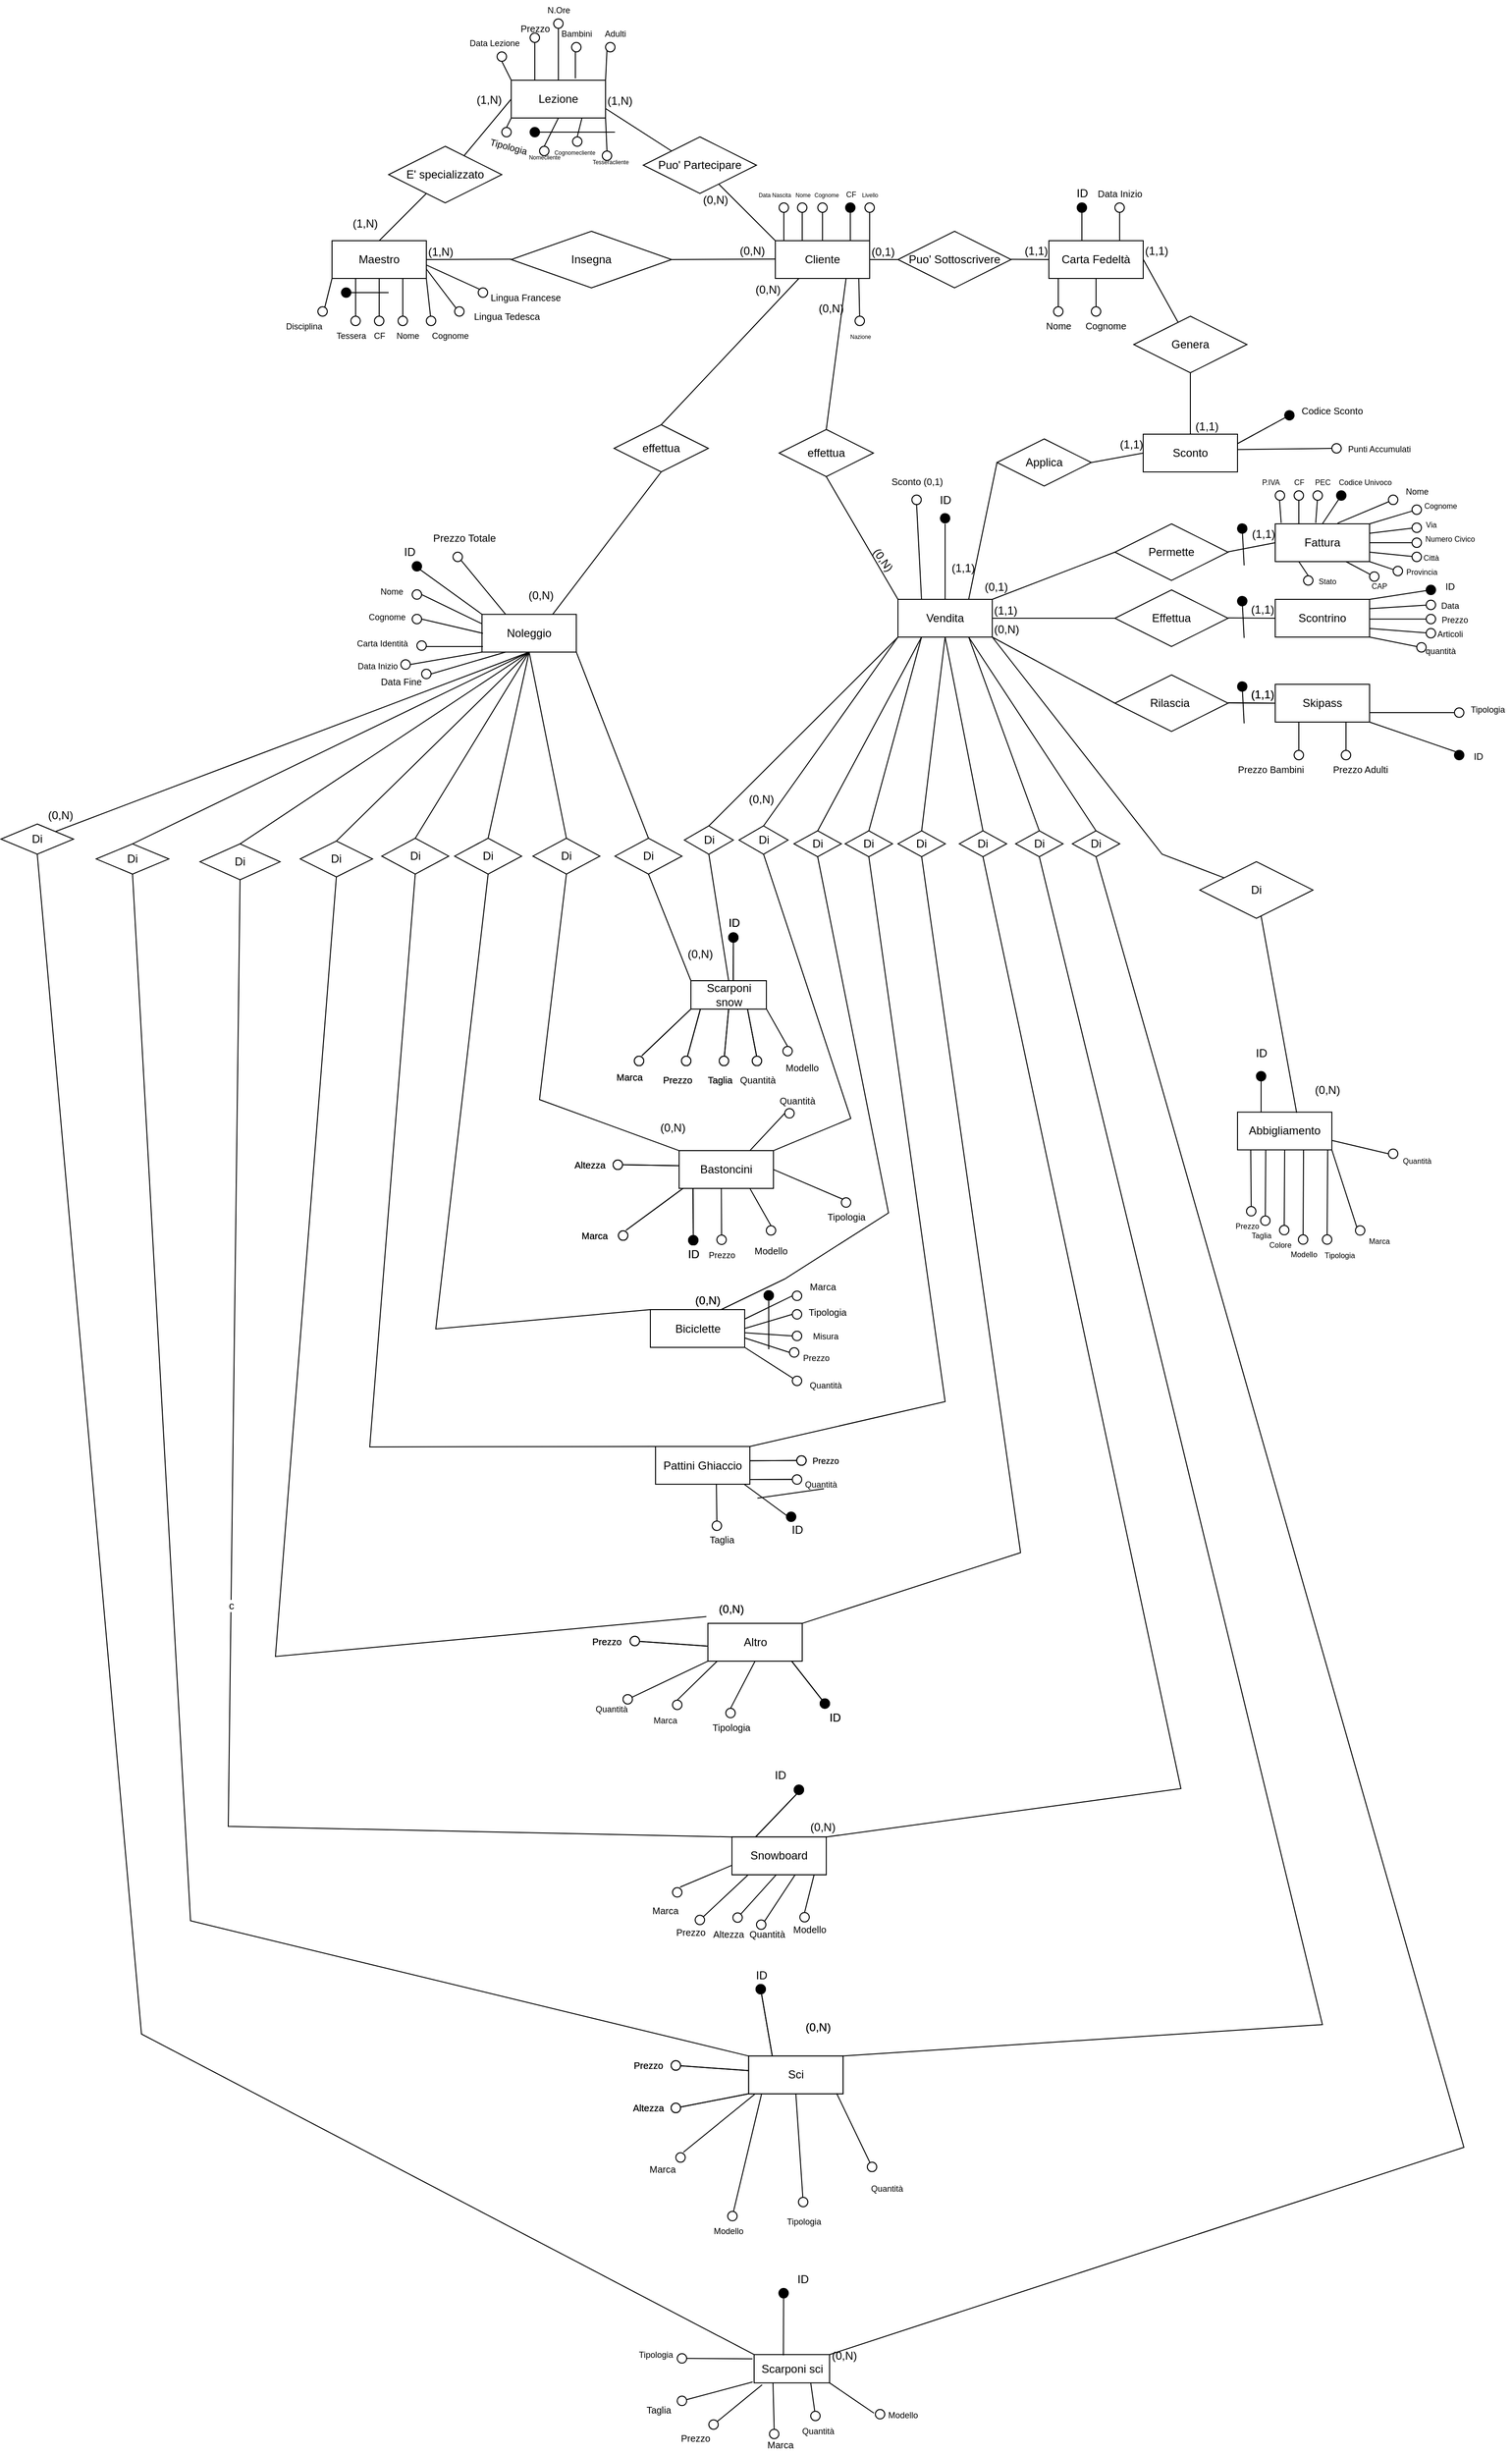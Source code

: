 <mxfile version="13.9.9" type="device"><diagram id="wf9xcVux73FIRyJsLam2" name="Pagina-1"><mxGraphModel dx="1527" dy="813" grid="1" gridSize="10" guides="1" tooltips="1" connect="1" arrows="1" fold="1" page="1" pageScale="1" pageWidth="827" pageHeight="1169" math="0" shadow="0"><root><mxCell id="0"/><mxCell id="1" parent="0"/><mxCell id="1IvID8F-Y9WvDcMJjTcS-2" value="Cliente" style="whiteSpace=wrap;html=1;align=center;" parent="1" vertex="1"><mxGeometry x="360" y="290" width="100" height="40" as="geometry"/></mxCell><mxCell id="1IvID8F-Y9WvDcMJjTcS-3" value="Carta Fedeltà" style="whiteSpace=wrap;html=1;align=center;" parent="1" vertex="1"><mxGeometry x="650" y="290" width="100" height="40" as="geometry"/></mxCell><mxCell id="1IvID8F-Y9WvDcMJjTcS-5" value="Puo' Sottoscrivere" style="shape=rhombus;perimeter=rhombusPerimeter;whiteSpace=wrap;html=1;align=center;" parent="1" vertex="1"><mxGeometry x="490" y="280" width="120" height="60" as="geometry"/></mxCell><mxCell id="1IvID8F-Y9WvDcMJjTcS-7" value="" style="endArrow=none;html=1;rounded=0;entryX=0;entryY=0.5;entryDx=0;entryDy=0;" parent="1" target="1IvID8F-Y9WvDcMJjTcS-5" edge="1"><mxGeometry relative="1" as="geometry"><mxPoint x="460" y="310" as="sourcePoint"/><mxPoint x="620" y="310" as="targetPoint"/></mxGeometry></mxCell><mxCell id="1IvID8F-Y9WvDcMJjTcS-8" value="(0,1)" style="resizable=0;html=1;align=left;verticalAlign=bottom;" parent="1IvID8F-Y9WvDcMJjTcS-7" connectable="0" vertex="1"><mxGeometry x="-1" relative="1" as="geometry"/></mxCell><mxCell id="1IvID8F-Y9WvDcMJjTcS-10" value="" style="endArrow=none;html=1;rounded=0;entryX=0;entryY=0.5;entryDx=0;entryDy=0;" parent="1" target="1IvID8F-Y9WvDcMJjTcS-3" edge="1"><mxGeometry relative="1" as="geometry"><mxPoint x="610" y="309.71" as="sourcePoint"/><mxPoint x="640" y="309.71" as="targetPoint"/></mxGeometry></mxCell><mxCell id="1IvID8F-Y9WvDcMJjTcS-12" value="(1,1)" style="resizable=0;html=1;align=right;verticalAlign=bottom;" parent="1IvID8F-Y9WvDcMJjTcS-10" connectable="0" vertex="1"><mxGeometry x="1" relative="1" as="geometry"/></mxCell><mxCell id="1IvID8F-Y9WvDcMJjTcS-13" value="" style="endArrow=none;html=1;rounded=0;" parent="1" target="1IvID8F-Y9WvDcMJjTcS-16" edge="1"><mxGeometry relative="1" as="geometry"><mxPoint x="750" y="309.71" as="sourcePoint"/><mxPoint x="790" y="310" as="targetPoint"/></mxGeometry></mxCell><mxCell id="1IvID8F-Y9WvDcMJjTcS-14" value="(1,1)" style="resizable=0;html=1;align=left;verticalAlign=bottom;" parent="1IvID8F-Y9WvDcMJjTcS-13" connectable="0" vertex="1"><mxGeometry x="-1" relative="1" as="geometry"/></mxCell><mxCell id="1IvID8F-Y9WvDcMJjTcS-16" value="Genera" style="shape=rhombus;perimeter=rhombusPerimeter;whiteSpace=wrap;html=1;align=center;" parent="1" vertex="1"><mxGeometry x="740" y="370" width="120" height="60" as="geometry"/></mxCell><mxCell id="1IvID8F-Y9WvDcMJjTcS-17" value="" style="endArrow=none;html=1;rounded=0;exitX=0.5;exitY=1;exitDx=0;exitDy=0;entryX=0.5;entryY=0;entryDx=0;entryDy=0;" parent="1" source="1IvID8F-Y9WvDcMJjTcS-16" target="1IvID8F-Y9WvDcMJjTcS-20" edge="1"><mxGeometry relative="1" as="geometry"><mxPoint x="930" y="309.71" as="sourcePoint"/><mxPoint x="980" y="310" as="targetPoint"/></mxGeometry></mxCell><mxCell id="1IvID8F-Y9WvDcMJjTcS-19" value="(1,1)" style="resizable=0;html=1;align=right;verticalAlign=bottom;" parent="1IvID8F-Y9WvDcMJjTcS-17" connectable="0" vertex="1"><mxGeometry x="1" relative="1" as="geometry"><mxPoint x="30" y="0.17" as="offset"/></mxGeometry></mxCell><mxCell id="1IvID8F-Y9WvDcMJjTcS-20" value="Sconto" style="whiteSpace=wrap;html=1;align=center;" parent="1" vertex="1"><mxGeometry x="750" y="495" width="100" height="40" as="geometry"/></mxCell><mxCell id="1IvID8F-Y9WvDcMJjTcS-21" value="" style="endArrow=none;html=1;rounded=0;exitX=0.25;exitY=1;exitDx=0;exitDy=0;entryX=0.5;entryY=0;entryDx=0;entryDy=0;" parent="1" source="1IvID8F-Y9WvDcMJjTcS-2" target="puVX9QntXmLSznHl0uVF-1" edge="1"><mxGeometry relative="1" as="geometry"><mxPoint x="364.75" y="335.42" as="sourcePoint"/><mxPoint x="270" y="480" as="targetPoint"/></mxGeometry></mxCell><mxCell id="1IvID8F-Y9WvDcMJjTcS-22" value="(0,N)" style="resizable=0;html=1;align=left;verticalAlign=bottom;" parent="1IvID8F-Y9WvDcMJjTcS-21" connectable="0" vertex="1"><mxGeometry x="-1" relative="1" as="geometry"><mxPoint x="-48.5" y="20" as="offset"/></mxGeometry></mxCell><mxCell id="1IvID8F-Y9WvDcMJjTcS-35" value="" style="endArrow=none;html=1;entryX=0.5;entryY=1;entryDx=0;entryDy=0;exitX=0;exitY=0;exitDx=0;exitDy=0;" parent="1" source="1IvID8F-Y9WvDcMJjTcS-37" target="puVX9QntXmLSznHl0uVF-2" edge="1"><mxGeometry width="50" height="50" relative="1" as="geometry"><mxPoint x="530" y="670" as="sourcePoint"/><mxPoint x="470" y="550" as="targetPoint"/></mxGeometry></mxCell><mxCell id="1IvID8F-Y9WvDcMJjTcS-36" value="Noleggio" style="whiteSpace=wrap;html=1;align=center;fillColor=#FFFFFF;" parent="1" vertex="1"><mxGeometry x="49" y="685.86" width="100" height="40" as="geometry"/></mxCell><mxCell id="1IvID8F-Y9WvDcMJjTcS-37" value="Vendita" style="whiteSpace=wrap;html=1;align=center;fillColor=#FFFFFF;" parent="1" vertex="1"><mxGeometry x="490" y="670" width="100" height="40" as="geometry"/></mxCell><mxCell id="1IvID8F-Y9WvDcMJjTcS-38" value="Permette" style="shape=rhombus;perimeter=rhombusPerimeter;whiteSpace=wrap;html=1;align=center;fillColor=#FFFFFF;" parent="1" vertex="1"><mxGeometry x="720" y="590" width="120" height="60" as="geometry"/></mxCell><mxCell id="1IvID8F-Y9WvDcMJjTcS-39" value="Effettua" style="shape=rhombus;perimeter=rhombusPerimeter;whiteSpace=wrap;html=1;align=center;fillColor=#FFFFFF;" parent="1" vertex="1"><mxGeometry x="720" y="660" width="120" height="60" as="geometry"/></mxCell><mxCell id="1IvID8F-Y9WvDcMJjTcS-40" value="Rilascia&amp;nbsp;" style="shape=rhombus;perimeter=rhombusPerimeter;whiteSpace=wrap;html=1;align=center;fillColor=#FFFFFF;" parent="1" vertex="1"><mxGeometry x="720" y="750" width="120" height="60" as="geometry"/></mxCell><mxCell id="1IvID8F-Y9WvDcMJjTcS-41" value="" style="endArrow=none;html=1;rounded=0;entryX=0;entryY=0.5;entryDx=0;entryDy=0;exitX=1;exitY=0;exitDx=0;exitDy=0;" parent="1" source="1IvID8F-Y9WvDcMJjTcS-37" target="1IvID8F-Y9WvDcMJjTcS-38" edge="1"><mxGeometry relative="1" as="geometry"><mxPoint x="590" y="690" as="sourcePoint"/><mxPoint x="750" y="690" as="targetPoint"/></mxGeometry></mxCell><mxCell id="1IvID8F-Y9WvDcMJjTcS-42" value="(0,1)" style="resizable=0;html=1;align=left;verticalAlign=bottom;" parent="1IvID8F-Y9WvDcMJjTcS-41" connectable="0" vertex="1"><mxGeometry x="-1" relative="1" as="geometry"><mxPoint x="-10" y="-5" as="offset"/></mxGeometry></mxCell><mxCell id="1IvID8F-Y9WvDcMJjTcS-44" value="" style="endArrow=none;html=1;rounded=0;entryX=0;entryY=0.5;entryDx=0;entryDy=0;exitX=1;exitY=0.5;exitDx=0;exitDy=0;" parent="1" source="1IvID8F-Y9WvDcMJjTcS-37" target="1IvID8F-Y9WvDcMJjTcS-39" edge="1"><mxGeometry relative="1" as="geometry"><mxPoint x="590" y="700" as="sourcePoint"/><mxPoint x="750" y="700" as="targetPoint"/><Array as="points"><mxPoint x="650" y="690"/></Array></mxGeometry></mxCell><mxCell id="1IvID8F-Y9WvDcMJjTcS-45" value="(1,1)" style="resizable=0;html=1;align=left;verticalAlign=bottom;" parent="1IvID8F-Y9WvDcMJjTcS-44" connectable="0" vertex="1"><mxGeometry x="-1" relative="1" as="geometry"/></mxCell><mxCell id="1IvID8F-Y9WvDcMJjTcS-47" value="" style="endArrow=none;html=1;rounded=0;entryX=0;entryY=0.5;entryDx=0;entryDy=0;" parent="1" target="1IvID8F-Y9WvDcMJjTcS-40" edge="1"><mxGeometry relative="1" as="geometry"><mxPoint x="590" y="710" as="sourcePoint"/><mxPoint x="750" y="710" as="targetPoint"/></mxGeometry></mxCell><mxCell id="1IvID8F-Y9WvDcMJjTcS-48" value="(0,N)" style="resizable=0;html=1;align=left;verticalAlign=bottom;" parent="1IvID8F-Y9WvDcMJjTcS-47" connectable="0" vertex="1"><mxGeometry x="-1" relative="1" as="geometry"/></mxCell><mxCell id="1IvID8F-Y9WvDcMJjTcS-50" value="" style="endArrow=none;html=1;rounded=0;entryX=0;entryY=0.5;entryDx=0;entryDy=0;" parent="1" target="1IvID8F-Y9WvDcMJjTcS-59" edge="1"><mxGeometry relative="1" as="geometry"><mxPoint x="840" y="619.58" as="sourcePoint"/><mxPoint x="900" y="620" as="targetPoint"/></mxGeometry></mxCell><mxCell id="1IvID8F-Y9WvDcMJjTcS-52" value="(1,1)" style="resizable=0;html=1;align=right;verticalAlign=bottom;" parent="1IvID8F-Y9WvDcMJjTcS-50" connectable="0" vertex="1"><mxGeometry x="1" relative="1" as="geometry"/></mxCell><mxCell id="1IvID8F-Y9WvDcMJjTcS-53" value="" style="endArrow=none;html=1;rounded=0;" parent="1" edge="1"><mxGeometry relative="1" as="geometry"><mxPoint x="840" y="689.58" as="sourcePoint"/><mxPoint x="890" y="690" as="targetPoint"/></mxGeometry></mxCell><mxCell id="1IvID8F-Y9WvDcMJjTcS-55" value="(1,1)" style="resizable=0;html=1;align=right;verticalAlign=bottom;" parent="1IvID8F-Y9WvDcMJjTcS-53" connectable="0" vertex="1"><mxGeometry x="1" relative="1" as="geometry"/></mxCell><mxCell id="1IvID8F-Y9WvDcMJjTcS-56" value="" style="endArrow=none;html=1;rounded=0;" parent="1" edge="1"><mxGeometry relative="1" as="geometry"><mxPoint x="840" y="779.58" as="sourcePoint"/><mxPoint x="890" y="780" as="targetPoint"/></mxGeometry></mxCell><mxCell id="1IvID8F-Y9WvDcMJjTcS-57" value="" style="resizable=0;html=1;align=left;verticalAlign=bottom;" parent="1IvID8F-Y9WvDcMJjTcS-56" connectable="0" vertex="1"><mxGeometry x="-1" relative="1" as="geometry"><mxPoint x="-491" y="127.98" as="offset"/></mxGeometry></mxCell><mxCell id="1IvID8F-Y9WvDcMJjTcS-58" value="(1,1)" style="resizable=0;html=1;align=right;verticalAlign=bottom;" parent="1IvID8F-Y9WvDcMJjTcS-56" connectable="0" vertex="1"><mxGeometry x="1" relative="1" as="geometry"/></mxCell><mxCell id="1IvID8F-Y9WvDcMJjTcS-59" value="Fattura" style="whiteSpace=wrap;html=1;align=center;fillColor=#FFFFFF;" parent="1" vertex="1"><mxGeometry x="890" y="590" width="100" height="40" as="geometry"/></mxCell><mxCell id="1IvID8F-Y9WvDcMJjTcS-60" value="Scontrino" style="whiteSpace=wrap;html=1;align=center;fillColor=#FFFFFF;" parent="1" vertex="1"><mxGeometry x="890" y="670" width="100" height="40" as="geometry"/></mxCell><mxCell id="1IvID8F-Y9WvDcMJjTcS-61" value="Skipass" style="whiteSpace=wrap;html=1;align=center;fillColor=#FFFFFF;" parent="1" vertex="1"><mxGeometry x="890" y="760" width="100" height="40" as="geometry"/></mxCell><mxCell id="1IvID8F-Y9WvDcMJjTcS-62" value="Applica" style="shape=rhombus;perimeter=rhombusPerimeter;whiteSpace=wrap;html=1;align=center;fillColor=#FFFFFF;" parent="1" vertex="1"><mxGeometry x="595" y="500" width="100" height="50" as="geometry"/></mxCell><mxCell id="1IvID8F-Y9WvDcMJjTcS-63" value="" style="endArrow=none;html=1;rounded=0;entryX=0;entryY=0.5;entryDx=0;entryDy=0;exitX=0.75;exitY=0;exitDx=0;exitDy=0;" parent="1" source="1IvID8F-Y9WvDcMJjTcS-37" target="1IvID8F-Y9WvDcMJjTcS-62" edge="1"><mxGeometry relative="1" as="geometry"><mxPoint x="500" y="530" as="sourcePoint"/><mxPoint x="624" y="529.58" as="targetPoint"/></mxGeometry></mxCell><mxCell id="1IvID8F-Y9WvDcMJjTcS-64" value="(1,1)" style="resizable=0;html=1;align=left;verticalAlign=bottom;" parent="1IvID8F-Y9WvDcMJjTcS-63" connectable="0" vertex="1"><mxGeometry x="-1" relative="1" as="geometry"><mxPoint x="-20" y="-25" as="offset"/></mxGeometry></mxCell><mxCell id="1IvID8F-Y9WvDcMJjTcS-66" value="" style="endArrow=none;html=1;rounded=0;entryX=0;entryY=0.5;entryDx=0;entryDy=0;exitX=1;exitY=0.5;exitDx=0;exitDy=0;" parent="1" source="1IvID8F-Y9WvDcMJjTcS-62" target="1IvID8F-Y9WvDcMJjTcS-20" edge="1"><mxGeometry relative="1" as="geometry"><mxPoint x="610" y="514.58" as="sourcePoint"/><mxPoint x="656" y="500" as="targetPoint"/></mxGeometry></mxCell><mxCell id="1IvID8F-Y9WvDcMJjTcS-68" value="(1,1)" style="resizable=0;html=1;align=right;verticalAlign=bottom;" parent="1IvID8F-Y9WvDcMJjTcS-66" connectable="0" vertex="1"><mxGeometry x="1" relative="1" as="geometry"/></mxCell><mxCell id="1IvID8F-Y9WvDcMJjTcS-69" value="Di" style="shape=rhombus;perimeter=rhombusPerimeter;whiteSpace=wrap;html=1;align=center;fillColor=#FFFFFF;" parent="1" vertex="1"><mxGeometry x="-360" y="929.04" width="77" height="32.02" as="geometry"/></mxCell><mxCell id="1IvID8F-Y9WvDcMJjTcS-74" value="" style="endArrow=none;html=1;rounded=0;entryX=0.5;entryY=1;entryDx=0;entryDy=0;exitX=1;exitY=0;exitDx=0;exitDy=0;" parent="1" source="-4utleuvNuMfhvV20Cg4-164" target="1IvID8F-Y9WvDcMJjTcS-36" edge="1"><mxGeometry relative="1" as="geometry"><mxPoint x="330" y="740" as="sourcePoint"/><mxPoint x="260" y="690" as="targetPoint"/></mxGeometry></mxCell><mxCell id="1IvID8F-Y9WvDcMJjTcS-80" value="" style="endArrow=none;html=1;rounded=0;exitX=1;exitY=1;exitDx=0;exitDy=0;" parent="1" source="1IvID8F-Y9WvDcMJjTcS-37" target="-4utleuvNuMfhvV20Cg4-1272" edge="1"><mxGeometry relative="1" as="geometry"><mxPoint x="-50" y="750" as="sourcePoint"/><mxPoint x="1484" y="1167.98" as="targetPoint"/><Array as="points"><mxPoint x="770" y="940"/></Array></mxGeometry></mxCell><mxCell id="1IvID8F-Y9WvDcMJjTcS-100" value="Lezione" style="whiteSpace=wrap;html=1;align=center;fillColor=#FFFFFF;" parent="1" vertex="1"><mxGeometry x="80" y="120" width="100" height="40" as="geometry"/></mxCell><mxCell id="1IvID8F-Y9WvDcMJjTcS-101" value="Puo' Partecipare" style="shape=rhombus;perimeter=rhombusPerimeter;whiteSpace=wrap;html=1;align=center;fillColor=#FFFFFF;" parent="1" vertex="1"><mxGeometry x="220" y="180" width="120" height="60" as="geometry"/></mxCell><mxCell id="1IvID8F-Y9WvDcMJjTcS-102" value="" style="endArrow=none;html=1;rounded=0;entryX=0;entryY=0;entryDx=0;entryDy=0;" parent="1" source="1IvID8F-Y9WvDcMJjTcS-101" target="1IvID8F-Y9WvDcMJjTcS-2" edge="1"><mxGeometry relative="1" as="geometry"><mxPoint x="314" y="230" as="sourcePoint"/><mxPoint x="474" y="230" as="targetPoint"/></mxGeometry></mxCell><mxCell id="1IvID8F-Y9WvDcMJjTcS-104" value="(0,N)" style="resizable=0;html=1;align=right;verticalAlign=bottom;" parent="1IvID8F-Y9WvDcMJjTcS-102" connectable="0" vertex="1"><mxGeometry x="1" relative="1" as="geometry"><mxPoint x="-50.1" y="-35.1" as="offset"/></mxGeometry></mxCell><mxCell id="1IvID8F-Y9WvDcMJjTcS-105" value="" style="endArrow=none;html=1;rounded=0;entryX=0;entryY=0;entryDx=0;entryDy=0;" parent="1" target="1IvID8F-Y9WvDcMJjTcS-101" edge="1"><mxGeometry relative="1" as="geometry"><mxPoint x="180" y="150" as="sourcePoint"/><mxPoint x="340" y="150" as="targetPoint"/></mxGeometry></mxCell><mxCell id="1IvID8F-Y9WvDcMJjTcS-106" value="(1,N)" style="resizable=0;html=1;align=left;verticalAlign=bottom;" parent="1IvID8F-Y9WvDcMJjTcS-105" connectable="0" vertex="1"><mxGeometry x="-1" relative="1" as="geometry"/></mxCell><mxCell id="1IvID8F-Y9WvDcMJjTcS-114" value="" style="endArrow=none;html=1;rounded=0;exitX=1;exitY=0.5;exitDx=0;exitDy=0;" parent="1" source="1IvID8F-Y9WvDcMJjTcS-117" edge="1"><mxGeometry relative="1" as="geometry"><mxPoint x="200" y="309.5" as="sourcePoint"/><mxPoint x="360" y="309.5" as="targetPoint"/></mxGeometry></mxCell><mxCell id="1IvID8F-Y9WvDcMJjTcS-116" value="(0,N)" style="resizable=0;html=1;align=right;verticalAlign=bottom;" parent="1IvID8F-Y9WvDcMJjTcS-114" connectable="0" vertex="1"><mxGeometry x="1" relative="1" as="geometry"><mxPoint x="-10" as="offset"/></mxGeometry></mxCell><mxCell id="1IvID8F-Y9WvDcMJjTcS-117" value="Insegna" style="shape=rhombus;perimeter=rhombusPerimeter;whiteSpace=wrap;html=1;align=center;fillColor=#FFFFFF;" parent="1" vertex="1"><mxGeometry x="80" y="280" width="170" height="60" as="geometry"/></mxCell><mxCell id="1IvID8F-Y9WvDcMJjTcS-118" value="" style="endArrow=none;html=1;rounded=0;" parent="1" edge="1"><mxGeometry relative="1" as="geometry"><mxPoint x="-10" y="310" as="sourcePoint"/><mxPoint x="80" y="309.66" as="targetPoint"/></mxGeometry></mxCell><mxCell id="1IvID8F-Y9WvDcMJjTcS-119" value="(1,N)" style="resizable=0;html=1;align=left;verticalAlign=bottom;" parent="1IvID8F-Y9WvDcMJjTcS-118" connectable="0" vertex="1"><mxGeometry x="-1" relative="1" as="geometry"/></mxCell><mxCell id="1IvID8F-Y9WvDcMJjTcS-121" value="Maestro" style="whiteSpace=wrap;html=1;align=center;fillColor=#FFFFFF;" parent="1" vertex="1"><mxGeometry x="-110" y="290" width="100" height="40" as="geometry"/></mxCell><mxCell id="1IvID8F-Y9WvDcMJjTcS-122" value="" style="endArrow=none;html=1;rounded=0;exitX=0.5;exitY=0;exitDx=0;exitDy=0;" parent="1" source="1IvID8F-Y9WvDcMJjTcS-121" target="1IvID8F-Y9WvDcMJjTcS-125" edge="1"><mxGeometry relative="1" as="geometry"><mxPoint x="20" y="250" as="sourcePoint"/><mxPoint y="230" as="targetPoint"/></mxGeometry></mxCell><mxCell id="1IvID8F-Y9WvDcMJjTcS-123" value="(1,N)" style="resizable=0;html=1;align=left;verticalAlign=bottom;" parent="1IvID8F-Y9WvDcMJjTcS-122" connectable="0" vertex="1"><mxGeometry x="-1" relative="1" as="geometry"><mxPoint x="-30" y="-10" as="offset"/></mxGeometry></mxCell><mxCell id="1IvID8F-Y9WvDcMJjTcS-125" value="E' specializzato" style="shape=rhombus;perimeter=rhombusPerimeter;whiteSpace=wrap;html=1;align=center;fillColor=#FFFFFF;" parent="1" vertex="1"><mxGeometry x="-50" y="190" width="120" height="60" as="geometry"/></mxCell><mxCell id="1IvID8F-Y9WvDcMJjTcS-126" value="" style="endArrow=none;html=1;rounded=0;entryX=0;entryY=0.5;entryDx=0;entryDy=0;" parent="1" target="1IvID8F-Y9WvDcMJjTcS-100" edge="1"><mxGeometry relative="1" as="geometry"><mxPoint x="30" y="200" as="sourcePoint"/><mxPoint x="190" y="200" as="targetPoint"/></mxGeometry></mxCell><mxCell id="1IvID8F-Y9WvDcMJjTcS-128" value="(1,N)" style="resizable=0;html=1;align=right;verticalAlign=bottom;" parent="1IvID8F-Y9WvDcMJjTcS-126" connectable="0" vertex="1"><mxGeometry x="1" relative="1" as="geometry"><mxPoint x="-9.89" y="9.87" as="offset"/></mxGeometry></mxCell><mxCell id="FNM6wczRLW-ejztTXHmb-5" value="" style="endArrow=none;html=1;" parent="1" target="FNM6wczRLW-ejztTXHmb-6" edge="1"><mxGeometry width="50" height="50" relative="1" as="geometry"><mxPoint x="369" y="290" as="sourcePoint"/><mxPoint x="369" y="250" as="targetPoint"/></mxGeometry></mxCell><mxCell id="FNM6wczRLW-ejztTXHmb-6" value="" style="ellipse;whiteSpace=wrap;html=1;aspect=fixed;fillColor=#FFFFFF;" parent="1" vertex="1"><mxGeometry x="364" y="250" width="10" height="10" as="geometry"/></mxCell><mxCell id="FNM6wczRLW-ejztTXHmb-9" value="" style="endArrow=none;html=1;" parent="1" target="FNM6wczRLW-ejztTXHmb-10" edge="1"><mxGeometry width="50" height="50" relative="1" as="geometry"><mxPoint x="388.5" y="290" as="sourcePoint"/><mxPoint x="388.5" y="250" as="targetPoint"/></mxGeometry></mxCell><mxCell id="FNM6wczRLW-ejztTXHmb-10" value="" style="ellipse;whiteSpace=wrap;html=1;aspect=fixed;fillColor=#FFFFFF;" parent="1" vertex="1"><mxGeometry x="383.5" y="250" width="10" height="10" as="geometry"/></mxCell><mxCell id="FNM6wczRLW-ejztTXHmb-13" value="" style="endArrow=none;html=1;" parent="1" target="FNM6wczRLW-ejztTXHmb-14" edge="1"><mxGeometry width="50" height="50" relative="1" as="geometry"><mxPoint x="410" y="290" as="sourcePoint"/><mxPoint x="410" y="250" as="targetPoint"/></mxGeometry></mxCell><mxCell id="FNM6wczRLW-ejztTXHmb-14" value="" style="ellipse;whiteSpace=wrap;html=1;aspect=fixed;fillColor=#FFFFFF;" parent="1" vertex="1"><mxGeometry x="405" y="250" width="10" height="10" as="geometry"/></mxCell><mxCell id="FNM6wczRLW-ejztTXHmb-15" value="" style="endArrow=none;html=1;" parent="1" target="FNM6wczRLW-ejztTXHmb-16" edge="1"><mxGeometry width="50" height="50" relative="1" as="geometry"><mxPoint x="439.5" y="290" as="sourcePoint"/><mxPoint x="439.5" y="250" as="targetPoint"/></mxGeometry></mxCell><mxCell id="FNM6wczRLW-ejztTXHmb-16" value="" style="ellipse;whiteSpace=wrap;html=1;aspect=fixed;fillColor=#000000;" parent="1" vertex="1"><mxGeometry x="434.5" y="250" width="10" height="10" as="geometry"/></mxCell><mxCell id="FNM6wczRLW-ejztTXHmb-17" value="&lt;font style=&quot;font-size: 6px&quot;&gt;Nome&lt;/font&gt;" style="text;html=1;align=center;verticalAlign=middle;resizable=0;points=[];autosize=1;" parent="1" vertex="1"><mxGeometry x="373.5" y="230" width="30" height="20" as="geometry"/></mxCell><mxCell id="FNM6wczRLW-ejztTXHmb-18" value="&lt;font style=&quot;font-size: 6px&quot;&gt;Cognome&lt;/font&gt;" style="text;html=1;align=center;verticalAlign=middle;resizable=0;points=[];autosize=1;" parent="1" vertex="1"><mxGeometry x="394" y="230" width="40" height="20" as="geometry"/></mxCell><mxCell id="FNM6wczRLW-ejztTXHmb-20" value="&lt;span style=&quot;font-size: 6px&quot;&gt;Data Nascita&lt;/span&gt;" style="text;html=1;align=center;verticalAlign=middle;resizable=0;points=[];autosize=1;" parent="1" vertex="1"><mxGeometry x="333.5" y="230" width="50" height="20" as="geometry"/></mxCell><mxCell id="FNM6wczRLW-ejztTXHmb-21" value="&lt;font style=&quot;font-size: 8px&quot;&gt;CF&lt;/font&gt;" style="text;html=1;align=center;verticalAlign=middle;resizable=0;points=[];autosize=1;" parent="1" vertex="1"><mxGeometry x="425" y="230" width="30" height="20" as="geometry"/></mxCell><mxCell id="FNM6wczRLW-ejztTXHmb-24" value="" style="endArrow=none;html=1;" parent="1" target="FNM6wczRLW-ejztTXHmb-25" edge="1"><mxGeometry width="50" height="50" relative="1" as="geometry"><mxPoint x="460" y="290" as="sourcePoint"/><mxPoint x="460" y="250" as="targetPoint"/></mxGeometry></mxCell><mxCell id="FNM6wczRLW-ejztTXHmb-25" value="" style="ellipse;whiteSpace=wrap;html=1;aspect=fixed;fillColor=#FFFFFF;" parent="1" vertex="1"><mxGeometry x="455" y="250" width="10" height="10" as="geometry"/></mxCell><mxCell id="FNM6wczRLW-ejztTXHmb-26" value="&lt;font style=&quot;font-size: 6px&quot;&gt;Livello&lt;/font&gt;" style="text;html=1;align=center;verticalAlign=middle;resizable=0;points=[];autosize=1;" parent="1" vertex="1"><mxGeometry x="445" y="230" width="30" height="20" as="geometry"/></mxCell><mxCell id="FNM6wczRLW-ejztTXHmb-29" value="&lt;font style=&quot;font-size: 6px&quot;&gt;Nazione&lt;/font&gt;" style="text;html=1;align=center;verticalAlign=middle;resizable=0;points=[];autosize=1;" parent="1" vertex="1"><mxGeometry x="430" y="380" width="40" height="20" as="geometry"/></mxCell><mxCell id="FNM6wczRLW-ejztTXHmb-30" value="" style="endArrow=none;html=1;" parent="1" target="FNM6wczRLW-ejztTXHmb-31" edge="1"><mxGeometry width="50" height="50" relative="1" as="geometry"><mxPoint x="448.5" y="330" as="sourcePoint"/><mxPoint x="449.5" y="370" as="targetPoint"/></mxGeometry></mxCell><mxCell id="FNM6wczRLW-ejztTXHmb-31" value="" style="ellipse;whiteSpace=wrap;html=1;aspect=fixed;fillColor=#FFFFFF;" parent="1" vertex="1"><mxGeometry x="444.5" y="370" width="10" height="10" as="geometry"/></mxCell><mxCell id="bT32QDuZeNqUo1S4T6X8-1" value="" style="endArrow=none;html=1;" parent="1" target="bT32QDuZeNqUo1S4T6X8-2" edge="1"><mxGeometry width="50" height="50" relative="1" as="geometry"><mxPoint x="685" y="290" as="sourcePoint"/><mxPoint x="685" y="250" as="targetPoint"/></mxGeometry></mxCell><mxCell id="bT32QDuZeNqUo1S4T6X8-2" value="" style="ellipse;whiteSpace=wrap;html=1;aspect=fixed;fillColor=#000000;" parent="1" vertex="1"><mxGeometry x="680" y="250" width="10" height="10" as="geometry"/></mxCell><mxCell id="bT32QDuZeNqUo1S4T6X8-3" value="ID" style="text;html=1;align=center;verticalAlign=middle;resizable=0;points=[];autosize=1;" parent="1" vertex="1"><mxGeometry x="670" y="230" width="30" height="20" as="geometry"/></mxCell><mxCell id="bT32QDuZeNqUo1S4T6X8-4" value="" style="endArrow=none;html=1;" parent="1" target="bT32QDuZeNqUo1S4T6X8-5" edge="1"><mxGeometry width="50" height="50" relative="1" as="geometry"><mxPoint x="725" y="290" as="sourcePoint"/><mxPoint x="725" y="250" as="targetPoint"/></mxGeometry></mxCell><mxCell id="bT32QDuZeNqUo1S4T6X8-5" value="" style="ellipse;whiteSpace=wrap;html=1;aspect=fixed;fillColor=#FFFFFF;" parent="1" vertex="1"><mxGeometry x="720" y="250" width="10" height="10" as="geometry"/></mxCell><mxCell id="bT32QDuZeNqUo1S4T6X8-6" value="&lt;font style=&quot;font-size: 10px&quot;&gt;Data Inizio&lt;/font&gt;" style="text;html=1;align=center;verticalAlign=middle;resizable=0;points=[];autosize=1;" parent="1" vertex="1"><mxGeometry x="695" y="230" width="60" height="20" as="geometry"/></mxCell><mxCell id="bT32QDuZeNqUo1S4T6X8-9" value="" style="endArrow=none;html=1;exitX=1.002;exitY=0.406;exitDx=0;exitDy=0;exitPerimeter=0;" parent="1" source="1IvID8F-Y9WvDcMJjTcS-20" target="bT32QDuZeNqUo1S4T6X8-10" edge="1"><mxGeometry width="50" height="50" relative="1" as="geometry"><mxPoint x="905" y="552.5" as="sourcePoint"/><mxPoint x="905" y="512.5" as="targetPoint"/></mxGeometry></mxCell><mxCell id="bT32QDuZeNqUo1S4T6X8-10" value="" style="ellipse;whiteSpace=wrap;html=1;aspect=fixed;fillColor=#FFFFFF;" parent="1" vertex="1"><mxGeometry x="950" y="505" width="10" height="10" as="geometry"/></mxCell><mxCell id="bT32QDuZeNqUo1S4T6X8-16" value="&lt;span style=&quot;font-size: 9px&quot;&gt;Punti Accumulati&lt;br&gt;&lt;/span&gt;" style="text;html=1;align=center;verticalAlign=middle;resizable=0;points=[];autosize=1;" parent="1" vertex="1"><mxGeometry x="960" y="500" width="80" height="20" as="geometry"/></mxCell><mxCell id="SqewmczJ2POYf_qc3jLD-1" value="" style="endArrow=none;html=1;exitX=0.25;exitY=1;exitDx=0;exitDy=0;" parent="1" source="1IvID8F-Y9WvDcMJjTcS-121" target="SqewmczJ2POYf_qc3jLD-2" edge="1"><mxGeometry width="50" height="50" relative="1" as="geometry"><mxPoint x="35" y="505" as="sourcePoint"/><mxPoint x="35" y="465" as="targetPoint"/></mxGeometry></mxCell><mxCell id="SqewmczJ2POYf_qc3jLD-2" value="" style="ellipse;whiteSpace=wrap;html=1;aspect=fixed;fillColor=#FFFFFF;" parent="1" vertex="1"><mxGeometry x="-90" y="370" width="10" height="10" as="geometry"/></mxCell><mxCell id="SqewmczJ2POYf_qc3jLD-4" value="&lt;font style=&quot;font-size: 9px&quot;&gt;Tessera&lt;/font&gt;" style="text;html=1;align=center;verticalAlign=middle;resizable=0;points=[];autosize=1;" parent="1" vertex="1"><mxGeometry x="-115" y="380" width="50" height="20" as="geometry"/></mxCell><mxCell id="SqewmczJ2POYf_qc3jLD-5" value="" style="endArrow=none;html=1;exitX=0.75;exitY=1;exitDx=0;exitDy=0;" parent="1" source="1IvID8F-Y9WvDcMJjTcS-121" target="SqewmczJ2POYf_qc3jLD-6" edge="1"><mxGeometry width="50" height="50" relative="1" as="geometry"><mxPoint x="-135" y="492.5" as="sourcePoint"/><mxPoint x="-135" y="452.5" as="targetPoint"/></mxGeometry></mxCell><mxCell id="SqewmczJ2POYf_qc3jLD-6" value="" style="ellipse;whiteSpace=wrap;html=1;aspect=fixed;fillColor=#FFFFFF;" parent="1" vertex="1"><mxGeometry x="-40" y="370" width="10" height="10" as="geometry"/></mxCell><mxCell id="SqewmczJ2POYf_qc3jLD-7" value="" style="endArrow=none;html=1;exitX=0.5;exitY=1;exitDx=0;exitDy=0;" parent="1" source="1IvID8F-Y9WvDcMJjTcS-121" target="SqewmczJ2POYf_qc3jLD-8" edge="1"><mxGeometry width="50" height="50" relative="1" as="geometry"><mxPoint x="-125" y="502.5" as="sourcePoint"/><mxPoint x="-125" y="462.5" as="targetPoint"/></mxGeometry></mxCell><mxCell id="SqewmczJ2POYf_qc3jLD-8" value="" style="ellipse;whiteSpace=wrap;html=1;aspect=fixed;fillColor=#FFFFFF;" parent="1" vertex="1"><mxGeometry x="-65" y="370" width="10" height="10" as="geometry"/></mxCell><mxCell id="SqewmczJ2POYf_qc3jLD-9" value="&lt;font style=&quot;font-size: 9px&quot;&gt;CF&lt;/font&gt;" style="text;html=1;align=center;verticalAlign=middle;resizable=0;points=[];autosize=1;" parent="1" vertex="1"><mxGeometry x="-75" y="380" width="30" height="20" as="geometry"/></mxCell><mxCell id="SqewmczJ2POYf_qc3jLD-10" value="&lt;font style=&quot;font-size: 9px&quot;&gt;Nome&lt;/font&gt;" style="text;html=1;align=center;verticalAlign=middle;resizable=0;points=[];autosize=1;" parent="1" vertex="1"><mxGeometry x="-50" y="380" width="40" height="20" as="geometry"/></mxCell><mxCell id="SqewmczJ2POYf_qc3jLD-11" value="" style="endArrow=none;html=1;exitX=1;exitY=1;exitDx=0;exitDy=0;" parent="1" source="1IvID8F-Y9WvDcMJjTcS-121" target="SqewmczJ2POYf_qc3jLD-12" edge="1"><mxGeometry width="50" height="50" relative="1" as="geometry"><mxPoint x="-10" y="340" as="sourcePoint"/><mxPoint x="-5" y="402.5" as="targetPoint"/></mxGeometry></mxCell><mxCell id="SqewmczJ2POYf_qc3jLD-12" value="" style="ellipse;whiteSpace=wrap;html=1;aspect=fixed;fillColor=#FFFFFF;" parent="1" vertex="1"><mxGeometry x="-10" y="370" width="10" height="10" as="geometry"/></mxCell><mxCell id="SqewmczJ2POYf_qc3jLD-13" value="" style="endArrow=none;html=1;exitX=0;exitY=1;exitDx=0;exitDy=0;" parent="1" source="1IvID8F-Y9WvDcMJjTcS-121" edge="1"><mxGeometry width="50" height="50" relative="1" as="geometry"><mxPoint x="-135" y="402.5" as="sourcePoint"/><mxPoint x="-120" y="370" as="targetPoint"/></mxGeometry></mxCell><mxCell id="SqewmczJ2POYf_qc3jLD-14" value="" style="ellipse;whiteSpace=wrap;html=1;aspect=fixed;fillColor=#FFFFFF;" parent="1" vertex="1"><mxGeometry x="-125" y="360" width="10" height="10" as="geometry"/></mxCell><mxCell id="SqewmczJ2POYf_qc3jLD-15" value="&lt;font style=&quot;font-size: 9px&quot;&gt;Disciplina&lt;/font&gt;" style="text;html=1;align=center;verticalAlign=middle;resizable=0;points=[];autosize=1;" parent="1" vertex="1"><mxGeometry x="-165" y="370" width="50" height="20" as="geometry"/></mxCell><mxCell id="SqewmczJ2POYf_qc3jLD-16" value="" style="endArrow=none;html=1;" parent="1" edge="1"><mxGeometry width="50" height="50" relative="1" as="geometry"><mxPoint x="-50" y="345" as="sourcePoint"/><mxPoint x="-90" y="345" as="targetPoint"/></mxGeometry></mxCell><mxCell id="SqewmczJ2POYf_qc3jLD-17" value="" style="ellipse;whiteSpace=wrap;html=1;aspect=fixed;fillColor=#000000;" parent="1" vertex="1"><mxGeometry x="-100" y="340" width="10" height="10" as="geometry"/></mxCell><mxCell id="SqewmczJ2POYf_qc3jLD-18" value="&lt;font style=&quot;font-size: 9px&quot;&gt;Cognome&lt;/font&gt;" style="text;html=1;align=center;verticalAlign=middle;resizable=0;points=[];autosize=1;" parent="1" vertex="1"><mxGeometry x="-10" y="380" width="50" height="20" as="geometry"/></mxCell><mxCell id="SqewmczJ2POYf_qc3jLD-37" value="" style="endArrow=none;html=1;exitX=1;exitY=0.75;exitDx=0;exitDy=0;" parent="1" source="1IvID8F-Y9WvDcMJjTcS-61" target="SqewmczJ2POYf_qc3jLD-38" edge="1"><mxGeometry width="50" height="50" relative="1" as="geometry"><mxPoint x="1085" y="782.5" as="sourcePoint"/><mxPoint x="1085" y="742.5" as="targetPoint"/></mxGeometry></mxCell><mxCell id="SqewmczJ2POYf_qc3jLD-38" value="" style="ellipse;whiteSpace=wrap;html=1;aspect=fixed;fillColor=#FFFFFF;" parent="1" vertex="1"><mxGeometry x="1080" y="785" width="10" height="10" as="geometry"/></mxCell><mxCell id="SqewmczJ2POYf_qc3jLD-44" value="&lt;font style=&quot;font-size: 9px&quot;&gt;Tipologia&lt;/font&gt;" style="text;html=1;align=center;verticalAlign=middle;resizable=0;points=[];autosize=1;" parent="1" vertex="1"><mxGeometry x="1090" y="775.86" width="50" height="20" as="geometry"/></mxCell><mxCell id="SqewmczJ2POYf_qc3jLD-45" value="" style="endArrow=none;html=1;exitX=1;exitY=1;exitDx=0;exitDy=0;entryX=0;entryY=0;entryDx=0;entryDy=0;" parent="1" source="1IvID8F-Y9WvDcMJjTcS-61" target="SqewmczJ2POYf_qc3jLD-46" edge="1"><mxGeometry width="50" height="50" relative="1" as="geometry"><mxPoint x="1000" y="800" as="sourcePoint"/><mxPoint x="1070" y="830" as="targetPoint"/></mxGeometry></mxCell><mxCell id="SqewmczJ2POYf_qc3jLD-46" value="" style="ellipse;whiteSpace=wrap;html=1;aspect=fixed;fillColor=#000000;" parent="1" vertex="1"><mxGeometry x="1080" y="830" width="10" height="10" as="geometry"/></mxCell><mxCell id="SqewmczJ2POYf_qc3jLD-47" value="&lt;font style=&quot;font-size: 10px&quot;&gt;ID&lt;/font&gt;" style="text;html=1;align=center;verticalAlign=middle;resizable=0;points=[];autosize=1;" parent="1" vertex="1"><mxGeometry x="1090" y="825.86" width="30" height="20" as="geometry"/></mxCell><mxCell id="SqewmczJ2POYf_qc3jLD-48" value="" style="endArrow=none;html=1;" parent="1" target="SqewmczJ2POYf_qc3jLD-49" edge="1"><mxGeometry width="50" height="50" relative="1" as="geometry"><mxPoint x="990" y="679.86" as="sourcePoint"/><mxPoint x="1075" y="665.86" as="targetPoint"/></mxGeometry></mxCell><mxCell id="SqewmczJ2POYf_qc3jLD-49" value="" style="ellipse;whiteSpace=wrap;html=1;aspect=fixed;fillColor=#FFFFFF;" parent="1" vertex="1"><mxGeometry x="1050" y="670.86" width="10" height="10" as="geometry"/></mxCell><mxCell id="SqewmczJ2POYf_qc3jLD-50" value="" style="endArrow=none;html=1;exitX=1;exitY=0.5;exitDx=0;exitDy=0;" parent="1" target="SqewmczJ2POYf_qc3jLD-51" edge="1"><mxGeometry width="50" height="50" relative="1" as="geometry"><mxPoint x="990" y="690.86" as="sourcePoint"/><mxPoint x="1085" y="675.86" as="targetPoint"/></mxGeometry></mxCell><mxCell id="SqewmczJ2POYf_qc3jLD-51" value="" style="ellipse;whiteSpace=wrap;html=1;aspect=fixed;fillColor=#FFFFFF;" parent="1" vertex="1"><mxGeometry x="1050" y="685.86" width="10" height="10" as="geometry"/></mxCell><mxCell id="SqewmczJ2POYf_qc3jLD-52" value="" style="endArrow=none;html=1;exitX=1;exitY=0.75;exitDx=0;exitDy=0;" parent="1" target="SqewmczJ2POYf_qc3jLD-53" edge="1"><mxGeometry width="50" height="50" relative="1" as="geometry"><mxPoint x="990" y="700.86" as="sourcePoint"/><mxPoint x="1095" y="685.86" as="targetPoint"/></mxGeometry></mxCell><mxCell id="SqewmczJ2POYf_qc3jLD-53" value="" style="ellipse;whiteSpace=wrap;html=1;aspect=fixed;fillColor=#FFFFFF;" parent="1" vertex="1"><mxGeometry x="1050" y="700.86" width="10" height="10" as="geometry"/></mxCell><mxCell id="SqewmczJ2POYf_qc3jLD-54" value="" style="endArrow=none;html=1;exitX=1;exitY=0;exitDx=0;exitDy=0;" parent="1" source="1IvID8F-Y9WvDcMJjTcS-60" target="SqewmczJ2POYf_qc3jLD-55" edge="1"><mxGeometry width="50" height="50" relative="1" as="geometry"><mxPoint x="995" y="675" as="sourcePoint"/><mxPoint x="995" y="635" as="targetPoint"/></mxGeometry></mxCell><mxCell id="SqewmczJ2POYf_qc3jLD-55" value="" style="ellipse;whiteSpace=wrap;html=1;aspect=fixed;fillColor=#000000;" parent="1" vertex="1"><mxGeometry x="1050" y="655" width="10" height="10" as="geometry"/></mxCell><mxCell id="SqewmczJ2POYf_qc3jLD-56" value="&lt;font style=&quot;font-size: 10px&quot;&gt;ID&lt;/font&gt;" style="text;html=1;align=center;verticalAlign=middle;resizable=0;points=[];autosize=1;" parent="1" vertex="1"><mxGeometry x="1060" y="645.86" width="30" height="20" as="geometry"/></mxCell><mxCell id="SqewmczJ2POYf_qc3jLD-58" value="&lt;font style=&quot;font-size: 9px&quot;&gt;Data&lt;/font&gt;" style="text;html=1;align=center;verticalAlign=middle;resizable=0;points=[];autosize=1;" parent="1" vertex="1"><mxGeometry x="1060" y="665.86" width="30" height="20" as="geometry"/></mxCell><mxCell id="SqewmczJ2POYf_qc3jLD-59" value="&lt;font style=&quot;font-size: 9px&quot;&gt;Prezzo&lt;/font&gt;" style="text;html=1;align=center;verticalAlign=middle;resizable=0;points=[];autosize=1;" parent="1" vertex="1"><mxGeometry x="1060" y="680.86" width="40" height="20" as="geometry"/></mxCell><mxCell id="SqewmczJ2POYf_qc3jLD-60" value="&lt;font style=&quot;font-size: 9px&quot;&gt;Articoli&lt;/font&gt;" style="text;html=1;align=center;verticalAlign=middle;resizable=0;points=[];autosize=1;" parent="1" vertex="1"><mxGeometry x="1055" y="695.86" width="40" height="20" as="geometry"/></mxCell><mxCell id="SqewmczJ2POYf_qc3jLD-93" value="" style="endArrow=none;html=1;" parent="1" target="SqewmczJ2POYf_qc3jLD-94" edge="1"><mxGeometry width="50" height="50" relative="1" as="geometry"><mxPoint x="857" y="634" as="sourcePoint"/><mxPoint x="865" y="594.14" as="targetPoint"/></mxGeometry></mxCell><mxCell id="SqewmczJ2POYf_qc3jLD-94" value="" style="ellipse;whiteSpace=wrap;html=1;aspect=fixed;fillColor=#000000;rotation=-60;" parent="1" vertex="1"><mxGeometry x="850" y="590" width="10" height="10" as="geometry"/></mxCell><mxCell id="KkowoUxmnVFSDj-aULrz-8" value="" style="endArrow=none;html=1;exitX=1;exitY=0;exitDx=0;exitDy=0;" parent="1" source="1IvID8F-Y9WvDcMJjTcS-59" target="KkowoUxmnVFSDj-aULrz-9" edge="1"><mxGeometry width="50" height="50" relative="1" as="geometry"><mxPoint x="1246.6" y="478.88" as="sourcePoint"/><mxPoint x="1265" y="482.5" as="targetPoint"/></mxGeometry></mxCell><mxCell id="KkowoUxmnVFSDj-aULrz-9" value="" style="ellipse;whiteSpace=wrap;html=1;aspect=fixed;fillColor=#FFFFFF;" parent="1" vertex="1"><mxGeometry x="1035" y="570" width="10" height="10" as="geometry"/></mxCell><mxCell id="KkowoUxmnVFSDj-aULrz-11" value="" style="endArrow=none;html=1;exitX=1;exitY=0.25;exitDx=0;exitDy=0;" parent="1" source="1IvID8F-Y9WvDcMJjTcS-59" target="KkowoUxmnVFSDj-aULrz-12" edge="1"><mxGeometry width="50" height="50" relative="1" as="geometry"><mxPoint x="1290" y="480" as="sourcePoint"/><mxPoint x="1275" y="492.5" as="targetPoint"/></mxGeometry></mxCell><mxCell id="KkowoUxmnVFSDj-aULrz-12" value="" style="ellipse;whiteSpace=wrap;html=1;aspect=fixed;fillColor=#FFFFFF;" parent="1" vertex="1"><mxGeometry x="1035" y="589.12" width="10" height="10" as="geometry"/></mxCell><mxCell id="KkowoUxmnVFSDj-aULrz-13" value="" style="endArrow=none;html=1;entryX=0.5;entryY=0;entryDx=0;entryDy=0;exitX=0.25;exitY=1;exitDx=0;exitDy=0;" parent="1" source="1IvID8F-Y9WvDcMJjTcS-59" target="KkowoUxmnVFSDj-aULrz-14" edge="1"><mxGeometry width="50" height="50" relative="1" as="geometry"><mxPoint x="910" y="640" as="sourcePoint"/><mxPoint x="1265" y="555" as="targetPoint"/></mxGeometry></mxCell><mxCell id="KkowoUxmnVFSDj-aULrz-14" value="" style="ellipse;whiteSpace=wrap;html=1;aspect=fixed;fillColor=#FFFFFF;" parent="1" vertex="1"><mxGeometry x="920" y="645" width="10" height="10" as="geometry"/></mxCell><mxCell id="KkowoUxmnVFSDj-aULrz-15" value="" style="endArrow=none;html=1;exitX=0.75;exitY=1;exitDx=0;exitDy=0;" parent="1" source="1IvID8F-Y9WvDcMJjTcS-59" target="KkowoUxmnVFSDj-aULrz-16" edge="1"><mxGeometry width="50" height="50" relative="1" as="geometry"><mxPoint x="1315" y="520" as="sourcePoint"/><mxPoint x="1325" y="482.5" as="targetPoint"/></mxGeometry></mxCell><mxCell id="KkowoUxmnVFSDj-aULrz-16" value="" style="ellipse;whiteSpace=wrap;html=1;aspect=fixed;fillColor=#FFFFFF;" parent="1" vertex="1"><mxGeometry x="990" y="640.86" width="10" height="10" as="geometry"/></mxCell><mxCell id="KkowoUxmnVFSDj-aULrz-17" value="" style="endArrow=none;html=1;exitX=1;exitY=0.5;exitDx=0;exitDy=0;" parent="1" source="1IvID8F-Y9WvDcMJjTcS-59" target="KkowoUxmnVFSDj-aULrz-18" edge="1"><mxGeometry width="50" height="50" relative="1" as="geometry"><mxPoint x="1325" y="481.08" as="sourcePoint"/><mxPoint x="1345" y="482.5" as="targetPoint"/></mxGeometry></mxCell><mxCell id="KkowoUxmnVFSDj-aULrz-18" value="" style="ellipse;whiteSpace=wrap;html=1;aspect=fixed;fillColor=#FFFFFF;" parent="1" vertex="1"><mxGeometry x="1035" y="605" width="10" height="10" as="geometry"/></mxCell><mxCell id="KkowoUxmnVFSDj-aULrz-19" value="" style="endArrow=none;html=1;exitX=1;exitY=0.75;exitDx=0;exitDy=0;" parent="1" source="1IvID8F-Y9WvDcMJjTcS-59" target="KkowoUxmnVFSDj-aULrz-20" edge="1"><mxGeometry width="50" height="50" relative="1" as="geometry"><mxPoint x="1340" y="490" as="sourcePoint"/><mxPoint x="1385" y="522.5" as="targetPoint"/></mxGeometry></mxCell><mxCell id="KkowoUxmnVFSDj-aULrz-20" value="" style="ellipse;whiteSpace=wrap;html=1;aspect=fixed;fillColor=#FFFFFF;" parent="1" vertex="1"><mxGeometry x="1035" y="620" width="10" height="10" as="geometry"/></mxCell><mxCell id="KkowoUxmnVFSDj-aULrz-21" value="" style="endArrow=none;html=1;exitX=1;exitY=1;exitDx=0;exitDy=0;" parent="1" source="1IvID8F-Y9WvDcMJjTcS-59" target="KkowoUxmnVFSDj-aULrz-22" edge="1"><mxGeometry width="50" height="50" relative="1" as="geometry"><mxPoint x="1340" y="510" as="sourcePoint"/><mxPoint x="1325" y="542.5" as="targetPoint"/></mxGeometry></mxCell><mxCell id="KkowoUxmnVFSDj-aULrz-22" value="" style="ellipse;whiteSpace=wrap;html=1;aspect=fixed;fillColor=#FFFFFF;" parent="1" vertex="1"><mxGeometry x="1015" y="635" width="10" height="10" as="geometry"/></mxCell><mxCell id="KkowoUxmnVFSDj-aULrz-23" value="&lt;font style=&quot;font-size: 8px&quot;&gt;Cognome&lt;/font&gt;" style="text;html=1;align=center;verticalAlign=middle;resizable=0;points=[];autosize=1;" parent="1" vertex="1"><mxGeometry x="1040" y="560" width="50" height="20" as="geometry"/></mxCell><mxCell id="KkowoUxmnVFSDj-aULrz-26" value="&lt;span style=&quot;font-size: 8px&quot;&gt;Via&lt;/span&gt;" style="text;html=1;align=center;verticalAlign=middle;resizable=0;points=[];autosize=1;" parent="1" vertex="1"><mxGeometry x="1040" y="580" width="30" height="20" as="geometry"/></mxCell><mxCell id="KkowoUxmnVFSDj-aULrz-27" value="&lt;font style=&quot;font-size: 8px&quot;&gt;Numero Civico&lt;/font&gt;" style="text;html=1;align=center;verticalAlign=middle;resizable=0;points=[];autosize=1;" parent="1" vertex="1"><mxGeometry x="1040" y="595" width="70" height="20" as="geometry"/></mxCell><mxCell id="KkowoUxmnVFSDj-aULrz-28" value="&lt;font style=&quot;font-size: 8px&quot;&gt;Città&lt;/font&gt;" style="text;html=1;align=center;verticalAlign=middle;resizable=0;points=[];autosize=1;" parent="1" vertex="1"><mxGeometry x="1040" y="615" width="30" height="20" as="geometry"/></mxCell><mxCell id="KkowoUxmnVFSDj-aULrz-29" value="&lt;font style=&quot;font-size: 8px&quot;&gt;Provincia&lt;/font&gt;" style="text;html=1;align=center;verticalAlign=middle;resizable=0;points=[];autosize=1;" parent="1" vertex="1"><mxGeometry x="1020" y="630" width="50" height="20" as="geometry"/></mxCell><mxCell id="KkowoUxmnVFSDj-aULrz-30" value="&lt;font style=&quot;font-size: 8px&quot;&gt;CAP&lt;/font&gt;" style="text;html=1;align=center;verticalAlign=middle;resizable=0;points=[];autosize=1;" parent="1" vertex="1"><mxGeometry x="985" y="645" width="30" height="20" as="geometry"/></mxCell><mxCell id="KkowoUxmnVFSDj-aULrz-32" value="&lt;font style=&quot;font-size: 8px&quot;&gt;Stato&lt;/font&gt;" style="text;html=1;align=center;verticalAlign=middle;resizable=0;points=[];autosize=1;" parent="1" vertex="1"><mxGeometry x="930" y="640" width="30" height="20" as="geometry"/></mxCell><mxCell id="KkowoUxmnVFSDj-aULrz-39" value="" style="endArrow=none;html=1;exitX=0.063;exitY=-0.026;exitDx=0;exitDy=0;exitPerimeter=0;" parent="1" source="1IvID8F-Y9WvDcMJjTcS-59" edge="1"><mxGeometry width="50" height="50" relative="1" as="geometry"><mxPoint x="894" y="580" as="sourcePoint"/><mxPoint x="894.279" y="561.117" as="targetPoint"/></mxGeometry></mxCell><mxCell id="KkowoUxmnVFSDj-aULrz-40" value="&lt;font style=&quot;font-size: 8px&quot;&gt;P.IVA&lt;/font&gt;" style="text;html=1;align=center;verticalAlign=middle;resizable=0;points=[];autosize=1;" parent="1" vertex="1"><mxGeometry x="870" y="535" width="30" height="20" as="geometry"/></mxCell><mxCell id="KkowoUxmnVFSDj-aULrz-44" value="" style="ellipse;whiteSpace=wrap;html=1;aspect=fixed;fillColor=#FFFFFF;" parent="1" vertex="1"><mxGeometry x="890" y="555" width="10" height="10" as="geometry"/></mxCell><mxCell id="KkowoUxmnVFSDj-aULrz-47" value="" style="endArrow=none;html=1;exitX=0.25;exitY=0;exitDx=0;exitDy=0;" parent="1" source="1IvID8F-Y9WvDcMJjTcS-59" target="KkowoUxmnVFSDj-aULrz-48" edge="1"><mxGeometry width="50" height="50" relative="1" as="geometry"><mxPoint x="917" y="580" as="sourcePoint"/><mxPoint x="950" y="612.5" as="targetPoint"/></mxGeometry></mxCell><mxCell id="KkowoUxmnVFSDj-aULrz-48" value="" style="ellipse;whiteSpace=wrap;html=1;aspect=fixed;fillColor=#FFFFFF;direction=west;" parent="1" vertex="1"><mxGeometry x="910" y="555" width="10" height="10" as="geometry"/></mxCell><mxCell id="KkowoUxmnVFSDj-aULrz-49" value="" style="endArrow=none;html=1;exitX=0.429;exitY=-0.026;exitDx=0;exitDy=0;exitPerimeter=0;" parent="1" source="1IvID8F-Y9WvDcMJjTcS-59" target="KkowoUxmnVFSDj-aULrz-50" edge="1"><mxGeometry width="50" height="50" relative="1" as="geometry"><mxPoint x="965" y="580" as="sourcePoint"/><mxPoint x="985" y="601.96" as="targetPoint"/></mxGeometry></mxCell><mxCell id="KkowoUxmnVFSDj-aULrz-50" value="" style="ellipse;whiteSpace=wrap;html=1;aspect=fixed;fillColor=#FFFFFF;" parent="1" vertex="1"><mxGeometry x="930" y="555" width="10" height="10" as="geometry"/></mxCell><mxCell id="KkowoUxmnVFSDj-aULrz-51" value="&lt;span style=&quot;font-size: 8px&quot;&gt;CF&lt;/span&gt;" style="text;html=1;align=center;verticalAlign=middle;resizable=0;points=[];autosize=1;" parent="1" vertex="1"><mxGeometry x="900" y="535" width="30" height="20" as="geometry"/></mxCell><mxCell id="KkowoUxmnVFSDj-aULrz-53" value="" style="endArrow=none;html=1;exitX=0.5;exitY=0;exitDx=0;exitDy=0;" parent="1" source="1IvID8F-Y9WvDcMJjTcS-59" target="KkowoUxmnVFSDj-aULrz-54" edge="1"><mxGeometry width="50" height="50" relative="1" as="geometry"><mxPoint x="1000" y="580" as="sourcePoint"/><mxPoint x="1005" y="602.5" as="targetPoint"/></mxGeometry></mxCell><mxCell id="KkowoUxmnVFSDj-aULrz-54" value="" style="ellipse;whiteSpace=wrap;html=1;aspect=fixed;fillColor=#000000;" parent="1" vertex="1"><mxGeometry x="955" y="555" width="10" height="10" as="geometry"/></mxCell><mxCell id="KkowoUxmnVFSDj-aULrz-56" value="&lt;span style=&quot;font-size: 8px&quot;&gt;PEC&lt;/span&gt;" style="text;html=1;align=center;verticalAlign=middle;resizable=0;points=[];autosize=1;" parent="1" vertex="1"><mxGeometry x="925" y="535" width="30" height="20" as="geometry"/></mxCell><mxCell id="KkowoUxmnVFSDj-aULrz-57" value="&lt;span style=&quot;font-size: 8px&quot;&gt;Codice Univoco&lt;/span&gt;" style="text;html=1;align=center;verticalAlign=middle;resizable=0;points=[];autosize=1;" parent="1" vertex="1"><mxGeometry x="950" y="535" width="70" height="20" as="geometry"/></mxCell><mxCell id="KkowoUxmnVFSDj-aULrz-81" value="" style="endArrow=none;html=1;entryX=0;entryY=1;entryDx=0;entryDy=0;exitX=1;exitY=0;exitDx=0;exitDy=0;" parent="1" source="1IvID8F-Y9WvDcMJjTcS-100" target="KkowoUxmnVFSDj-aULrz-82" edge="1"><mxGeometry width="50" height="50" relative="1" as="geometry"><mxPoint x="422.25" y="-20" as="sourcePoint"/><mxPoint x="180" y="90" as="targetPoint"/></mxGeometry></mxCell><mxCell id="KkowoUxmnVFSDj-aULrz-82" value="" style="ellipse;whiteSpace=wrap;html=1;aspect=fixed;fillColor=#FFFFFF;" parent="1" vertex="1"><mxGeometry x="180" y="80" width="10" height="10" as="geometry"/></mxCell><mxCell id="KkowoUxmnVFSDj-aULrz-83" value="" style="endArrow=none;html=1;exitX=0.68;exitY=-0.05;exitDx=0;exitDy=0;exitPerimeter=0;" parent="1" source="1IvID8F-Y9WvDcMJjTcS-100" edge="1"><mxGeometry width="50" height="50" relative="1" as="geometry"><mxPoint x="217" y="-515" as="sourcePoint"/><mxPoint x="148" y="90" as="targetPoint"/></mxGeometry></mxCell><mxCell id="KkowoUxmnVFSDj-aULrz-84" value="" style="ellipse;whiteSpace=wrap;html=1;aspect=fixed;fillColor=#FFFFFF;" parent="1" vertex="1"><mxGeometry x="144" y="80" width="10" height="10" as="geometry"/></mxCell><mxCell id="KkowoUxmnVFSDj-aULrz-85" value="&lt;font style=&quot;font-size: 9px&quot;&gt;Bambini&lt;/font&gt;" style="text;html=1;align=center;verticalAlign=middle;resizable=0;points=[];autosize=1;" parent="1" vertex="1"><mxGeometry x="124" y="60" width="50" height="20" as="geometry"/></mxCell><mxCell id="KkowoUxmnVFSDj-aULrz-86" value="&lt;font style=&quot;font-size: 9px&quot;&gt;Adulti&lt;/font&gt;" style="text;html=1;align=center;verticalAlign=middle;resizable=0;points=[];autosize=1;" parent="1" vertex="1"><mxGeometry x="169.75" y="60" width="40" height="20" as="geometry"/></mxCell><mxCell id="PulI8gGjdwgQK-HGEIEQ-13" value="" style="endArrow=none;html=1;exitX=0.5;exitY=1;exitDx=0;exitDy=0;" parent="1" source="1IvID8F-Y9WvDcMJjTcS-3" edge="1"><mxGeometry width="50" height="50" relative="1" as="geometry"><mxPoint x="685" y="395.0" as="sourcePoint"/><mxPoint x="700" y="360" as="targetPoint"/></mxGeometry></mxCell><mxCell id="PulI8gGjdwgQK-HGEIEQ-14" value="" style="ellipse;whiteSpace=wrap;html=1;aspect=fixed;fillColor=#FFFFFF;" parent="1" vertex="1"><mxGeometry x="695" y="360" width="10" height="10" as="geometry"/></mxCell><mxCell id="PulI8gGjdwgQK-HGEIEQ-15" value="&lt;font style=&quot;font-size: 10px&quot;&gt;Cognome&lt;/font&gt;" style="text;html=1;align=center;verticalAlign=middle;resizable=0;points=[];autosize=1;" parent="1" vertex="1"><mxGeometry x="680" y="370" width="60" height="20" as="geometry"/></mxCell><mxCell id="PulI8gGjdwgQK-HGEIEQ-19" value="" style="endArrow=none;html=1;exitX=0.5;exitY=1;exitDx=0;exitDy=0;" parent="1" edge="1"><mxGeometry width="50" height="50" relative="1" as="geometry"><mxPoint x="660" y="330.0" as="sourcePoint"/><mxPoint x="660" y="360.0" as="targetPoint"/></mxGeometry></mxCell><mxCell id="PulI8gGjdwgQK-HGEIEQ-20" value="" style="ellipse;whiteSpace=wrap;html=1;aspect=fixed;fillColor=#FFFFFF;" parent="1" vertex="1"><mxGeometry x="655" y="360" width="10" height="10" as="geometry"/></mxCell><mxCell id="PulI8gGjdwgQK-HGEIEQ-21" value="&lt;font style=&quot;font-size: 10px&quot;&gt;Nome&lt;/font&gt;" style="text;html=1;align=center;verticalAlign=middle;resizable=0;points=[];autosize=1;" parent="1" vertex="1"><mxGeometry x="640" y="370" width="40" height="20" as="geometry"/></mxCell><mxCell id="PulI8gGjdwgQK-HGEIEQ-51" value="(0,N)" style="resizable=0;html=1;align=right;verticalAlign=bottom;" parent="1" connectable="0" vertex="1"><mxGeometry x="125" y="674.923" as="geometry"/></mxCell><mxCell id="PulI8gGjdwgQK-HGEIEQ-52" value="(0,N)" style="resizable=0;html=1;align=right;verticalAlign=bottom;rotation=55;" parent="1" connectable="0" vertex="1"><mxGeometry x="475" y="645.003" as="geometry"/></mxCell><mxCell id="PulI8gGjdwgQK-HGEIEQ-55" value="(0,N)" style="resizable=0;html=1;align=left;verticalAlign=bottom;direction=north;" parent="1" connectable="0" vertex="1"><mxGeometry x="-413" y="907.98" as="geometry"/></mxCell><mxCell id="PulI8gGjdwgQK-HGEIEQ-80" value="" style="endArrow=none;html=1;entryX=0.25;entryY=1;entryDx=0;entryDy=0;" parent="1" target="1IvID8F-Y9WvDcMJjTcS-61" edge="1"><mxGeometry width="50" height="50" relative="1" as="geometry"><mxPoint x="915" y="830" as="sourcePoint"/><mxPoint x="960" y="670" as="targetPoint"/></mxGeometry></mxCell><mxCell id="PulI8gGjdwgQK-HGEIEQ-81" value="" style="endArrow=none;html=1;entryX=0.75;entryY=1;entryDx=0;entryDy=0;" parent="1" target="1IvID8F-Y9WvDcMJjTcS-61" edge="1"><mxGeometry width="50" height="50" relative="1" as="geometry"><mxPoint x="965" y="830" as="sourcePoint"/><mxPoint x="925" y="810" as="targetPoint"/></mxGeometry></mxCell><mxCell id="PulI8gGjdwgQK-HGEIEQ-83" value="" style="ellipse;whiteSpace=wrap;html=1;aspect=fixed;fillColor=#FFFFFF;" parent="1" vertex="1"><mxGeometry x="910" y="830" width="10" height="10" as="geometry"/></mxCell><mxCell id="PulI8gGjdwgQK-HGEIEQ-84" value="" style="ellipse;whiteSpace=wrap;html=1;aspect=fixed;fillColor=#FFFFFF;" parent="1" vertex="1"><mxGeometry x="960" y="830" width="10" height="10" as="geometry"/></mxCell><mxCell id="PulI8gGjdwgQK-HGEIEQ-85" value="&lt;font size=&quot;1&quot;&gt;Prezzo Bambini&lt;/font&gt;" style="text;html=1;align=center;verticalAlign=middle;resizable=0;points=[];autosize=1;" parent="1" vertex="1"><mxGeometry x="840" y="840" width="90" height="20" as="geometry"/></mxCell><mxCell id="PulI8gGjdwgQK-HGEIEQ-86" value="&lt;font style=&quot;font-size: 10px&quot;&gt;Prezzo Adulti&lt;/font&gt;" style="text;html=1;align=center;verticalAlign=middle;resizable=0;points=[];autosize=1;" parent="1" vertex="1"><mxGeometry x="945" y="840" width="70" height="20" as="geometry"/></mxCell><mxCell id="kEeigWKYO_tFuuge-CaP-1" value="" style="endArrow=none;html=1;entryX=1;entryY=0.75;entryDx=0;entryDy=0;exitX=0;exitY=0;exitDx=0;exitDy=0;" parent="1" source="kEeigWKYO_tFuuge-CaP-3" target="1IvID8F-Y9WvDcMJjTcS-121" edge="1"><mxGeometry width="50" height="50" relative="1" as="geometry"><mxPoint x="20" y="360" as="sourcePoint"/><mxPoint x="90" y="370" as="targetPoint"/></mxGeometry></mxCell><mxCell id="kEeigWKYO_tFuuge-CaP-3" value="" style="ellipse;whiteSpace=wrap;html=1;aspect=fixed;fillColor=#FFFFFF;" parent="1" vertex="1"><mxGeometry x="20" y="360" width="10" height="10" as="geometry"/></mxCell><mxCell id="kEeigWKYO_tFuuge-CaP-4" value="&lt;font size=&quot;1&quot;&gt;Lingua Tedesca&lt;/font&gt;" style="text;html=1;align=center;verticalAlign=middle;resizable=0;points=[];autosize=1;" parent="1" vertex="1"><mxGeometry x="30" y="360" width="90" height="20" as="geometry"/></mxCell><mxCell id="kEeigWKYO_tFuuge-CaP-6" value="" style="endArrow=none;html=1;entryX=0.998;entryY=0.642;entryDx=0;entryDy=0;entryPerimeter=0;exitX=0;exitY=0;exitDx=0;exitDy=0;" parent="1" source="kEeigWKYO_tFuuge-CaP-7" target="1IvID8F-Y9WvDcMJjTcS-121" edge="1"><mxGeometry width="50" height="50" relative="1" as="geometry"><mxPoint x="40" y="340" as="sourcePoint"/><mxPoint y="330.0" as="targetPoint"/></mxGeometry></mxCell><mxCell id="kEeigWKYO_tFuuge-CaP-7" value="" style="ellipse;whiteSpace=wrap;html=1;aspect=fixed;fillColor=#FFFFFF;" parent="1" vertex="1"><mxGeometry x="45" y="340" width="10" height="10" as="geometry"/></mxCell><mxCell id="kEeigWKYO_tFuuge-CaP-10" value="&lt;font size=&quot;1&quot;&gt;Lingua Francese&lt;/font&gt;" style="text;html=1;align=center;verticalAlign=middle;resizable=0;points=[];autosize=1;" parent="1" vertex="1"><mxGeometry x="50" y="340" width="90" height="20" as="geometry"/></mxCell><mxCell id="-4utleuvNuMfhvV20Cg4-161" value="" style="endArrow=none;html=1;rounded=0;" parent="1" edge="1"><mxGeometry relative="1" as="geometry"><mxPoint x="840" y="779.58" as="sourcePoint"/><mxPoint x="890.0" y="780" as="targetPoint"/></mxGeometry></mxCell><mxCell id="-4utleuvNuMfhvV20Cg4-162" value="" style="resizable=0;html=1;align=left;verticalAlign=bottom;" parent="-4utleuvNuMfhvV20Cg4-161" connectable="0" vertex="1"><mxGeometry x="-1" relative="1" as="geometry"><mxPoint x="-491" y="127.98" as="offset"/></mxGeometry></mxCell><mxCell id="-4utleuvNuMfhvV20Cg4-163" value="(1,1)" style="resizable=0;html=1;align=right;verticalAlign=bottom;" parent="-4utleuvNuMfhvV20Cg4-161" connectable="0" vertex="1"><mxGeometry x="1" relative="1" as="geometry"/></mxCell><mxCell id="-4utleuvNuMfhvV20Cg4-164" value="Di" style="shape=rhombus;perimeter=rhombusPerimeter;whiteSpace=wrap;html=1;align=center;fillColor=#FFFFFF;" parent="1" vertex="1"><mxGeometry x="-461" y="907.98" width="77" height="32.02" as="geometry"/></mxCell><mxCell id="-4utleuvNuMfhvV20Cg4-312" value="" style="endArrow=none;html=1;" parent="1" source="-4utleuvNuMfhvV20Cg4-318" edge="1"><mxGeometry width="50" height="50" relative="1" as="geometry"><mxPoint x="864.02" y="1253.26" as="sourcePoint"/><mxPoint x="864.02" y="1320.76" as="targetPoint"/></mxGeometry></mxCell><mxCell id="-4utleuvNuMfhvV20Cg4-313" value="" style="ellipse;whiteSpace=wrap;html=1;aspect=fixed;fillColor=#FFFFFF;" parent="1" vertex="1"><mxGeometry x="874.5" y="1323.26" width="10" height="10" as="geometry"/></mxCell><mxCell id="-4utleuvNuMfhvV20Cg4-314" value="" style="endArrow=none;html=1;exitX=0.5;exitY=1;exitDx=0;exitDy=0;" parent="1" target="-4utleuvNuMfhvV20Cg4-315" edge="1"><mxGeometry width="50" height="50" relative="1" as="geometry"><mxPoint x="900" y="1253.26" as="sourcePoint"/><mxPoint x="904" y="1340.26" as="targetPoint"/></mxGeometry></mxCell><mxCell id="-4utleuvNuMfhvV20Cg4-315" value="" style="ellipse;whiteSpace=wrap;html=1;aspect=fixed;fillColor=#FFFFFF;" parent="1" vertex="1"><mxGeometry x="894.5" y="1333.26" width="10" height="10" as="geometry"/></mxCell><mxCell id="-4utleuvNuMfhvV20Cg4-316" value="" style="endArrow=none;html=1;" parent="1" target="-4utleuvNuMfhvV20Cg4-317" edge="1"><mxGeometry width="50" height="50" relative="1" as="geometry"><mxPoint x="920" y="1253.26" as="sourcePoint"/><mxPoint x="904.5" y="1350.76" as="targetPoint"/></mxGeometry></mxCell><mxCell id="-4utleuvNuMfhvV20Cg4-317" value="" style="ellipse;whiteSpace=wrap;html=1;aspect=fixed;fillColor=#FFFFFF;" parent="1" vertex="1"><mxGeometry x="914.5" y="1343.26" width="10" height="10" as="geometry"/></mxCell><mxCell id="-4utleuvNuMfhvV20Cg4-318" value="" style="ellipse;whiteSpace=wrap;html=1;aspect=fixed;fillColor=#FFFFFF;" parent="1" vertex="1"><mxGeometry x="859.5" y="1313.26" width="10" height="10" as="geometry"/></mxCell><mxCell id="-4utleuvNuMfhvV20Cg4-319" value="" style="endArrow=none;html=1;" parent="1" target="-4utleuvNuMfhvV20Cg4-318" edge="1"><mxGeometry width="50" height="50" relative="1" as="geometry"><mxPoint x="864.02" y="1253.26" as="sourcePoint"/><mxPoint x="864.02" y="1320.76" as="targetPoint"/></mxGeometry></mxCell><mxCell id="-4utleuvNuMfhvV20Cg4-320" value="" style="endArrow=none;html=1;strokeColor=#000000;entryX=0.299;entryY=1.009;entryDx=0;entryDy=0;entryPerimeter=0;exitX=0.5;exitY=0;exitDx=0;exitDy=0;" parent="1" source="-4utleuvNuMfhvV20Cg4-313" edge="1"><mxGeometry width="50" height="50" relative="1" as="geometry"><mxPoint x="850" y="1313.26" as="sourcePoint"/><mxPoint x="879.9" y="1253.62" as="targetPoint"/></mxGeometry></mxCell><mxCell id="-4utleuvNuMfhvV20Cg4-321" value="&lt;font style=&quot;font-size: 8px&quot;&gt;Prezzo&lt;/font&gt;" style="text;html=1;align=center;verticalAlign=middle;resizable=0;points=[];autosize=1;" parent="1" vertex="1"><mxGeometry x="840" y="1323.26" width="40" height="20" as="geometry"/></mxCell><mxCell id="-4utleuvNuMfhvV20Cg4-322" value="&lt;font style=&quot;font-size: 8px&quot;&gt;Taglia&lt;/font&gt;" style="text;html=1;align=center;verticalAlign=middle;resizable=0;points=[];autosize=1;" parent="1" vertex="1"><mxGeometry x="854.5" y="1333.26" width="40" height="20" as="geometry"/></mxCell><mxCell id="-4utleuvNuMfhvV20Cg4-323" value="&lt;font style=&quot;font-size: 8px&quot;&gt;Colore&lt;/font&gt;" style="text;html=1;align=center;verticalAlign=middle;resizable=0;points=[];autosize=1;" parent="1" vertex="1"><mxGeometry x="874.5" y="1343.26" width="40" height="20" as="geometry"/></mxCell><mxCell id="-4utleuvNuMfhvV20Cg4-324" value="&lt;font style=&quot;font-size: 8px&quot;&gt;Modello&lt;/font&gt;" style="text;html=1;align=center;verticalAlign=middle;resizable=0;points=[];autosize=1;" parent="1" vertex="1"><mxGeometry x="899.5" y="1353.26" width="40" height="20" as="geometry"/></mxCell><mxCell id="-4utleuvNuMfhvV20Cg4-325" value="" style="endArrow=none;html=1;exitX=0.956;exitY=1.003;exitDx=0;exitDy=0;exitPerimeter=0;" parent="1" target="-4utleuvNuMfhvV20Cg4-326" edge="1"><mxGeometry width="50" height="50" relative="1" as="geometry"><mxPoint x="945.6" y="1253.38" as="sourcePoint"/><mxPoint x="945" y="1258.26" as="targetPoint"/></mxGeometry></mxCell><mxCell id="-4utleuvNuMfhvV20Cg4-326" value="" style="ellipse;whiteSpace=wrap;html=1;aspect=fixed;fillColor=#FFFFFF;" parent="1" vertex="1"><mxGeometry x="940" y="1343.26" width="10" height="10" as="geometry"/></mxCell><mxCell id="-4utleuvNuMfhvV20Cg4-327" value="&lt;span style=&quot;font-size: 8px&quot;&gt;Tipologia&lt;/span&gt;" style="text;html=1;align=center;verticalAlign=middle;resizable=0;points=[];autosize=1;" parent="1" vertex="1"><mxGeometry x="933.14" y="1354.06" width="50" height="20" as="geometry"/></mxCell><mxCell id="-4utleuvNuMfhvV20Cg4-439" value="(0,N)" style="text;html=1;align=center;verticalAlign=middle;resizable=0;points=[];autosize=1;" parent="1" vertex="1"><mxGeometry x="925" y="1180.28" width="40" height="20" as="geometry"/></mxCell><mxCell id="-4utleuvNuMfhvV20Cg4-447" value="Abbigliamento" style="whiteSpace=wrap;html=1;align=center;fillColor=#FFFFFF;" parent="1" vertex="1"><mxGeometry x="850" y="1213.26" width="100" height="40" as="geometry"/></mxCell><mxCell id="-4utleuvNuMfhvV20Cg4-448" value="" style="endArrow=none;html=1;exitX=0.25;exitY=0;exitDx=0;exitDy=0;" parent="1" source="-4utleuvNuMfhvV20Cg4-447" target="-4utleuvNuMfhvV20Cg4-449" edge="1"><mxGeometry width="50" height="50" relative="1" as="geometry"><mxPoint x="944.5" y="1213.26" as="sourcePoint"/><mxPoint x="944.5" y="1173.26" as="targetPoint"/></mxGeometry></mxCell><mxCell id="-4utleuvNuMfhvV20Cg4-449" value="" style="ellipse;whiteSpace=wrap;html=1;aspect=fixed;fillColor=#000000;" parent="1" vertex="1"><mxGeometry x="870" y="1170.28" width="10" height="10" as="geometry"/></mxCell><mxCell id="-4utleuvNuMfhvV20Cg4-450" value="ID" style="text;html=1;align=center;verticalAlign=middle;resizable=0;points=[];autosize=1;" parent="1" vertex="1"><mxGeometry x="859.5" y="1141.22" width="30" height="20" as="geometry"/></mxCell><mxCell id="-4utleuvNuMfhvV20Cg4-1026" value="" style="resizable=0;html=1;align=left;verticalAlign=bottom;" parent="1" connectable="0" vertex="1"><mxGeometry x="390.24" y="1885.13" as="geometry"/></mxCell><mxCell id="-4utleuvNuMfhvV20Cg4-1029" value="Snowboard" style="whiteSpace=wrap;html=1;align=center;fillColor=#FFFFFF;" parent="1" vertex="1"><mxGeometry x="314" y="1981.22" width="100" height="40" as="geometry"/></mxCell><mxCell id="-4utleuvNuMfhvV20Cg4-1030" value="Sci" style="whiteSpace=wrap;html=1;align=center;fillColor=#FFFFFF;" parent="1" vertex="1"><mxGeometry x="331.75" y="2213.3" width="100" height="40" as="geometry"/></mxCell><mxCell id="-4utleuvNuMfhvV20Cg4-1033" value="" style="endArrow=none;html=1;exitX=0.5;exitY=1;exitDx=0;exitDy=0;" parent="1" source="-4utleuvNuMfhvV20Cg4-1135" target="-4utleuvNuMfhvV20Cg4-1034" edge="1"><mxGeometry width="50" height="50" relative="1" as="geometry"><mxPoint x="344.5" y="2340.8" as="sourcePoint"/><mxPoint x="344.5" y="2300.8" as="targetPoint"/></mxGeometry></mxCell><mxCell id="-4utleuvNuMfhvV20Cg4-1034" value="" style="ellipse;whiteSpace=wrap;html=1;aspect=fixed;fillColor=#FFFFFF;" parent="1" vertex="1"><mxGeometry x="384.5" y="2362.98" width="10" height="10" as="geometry"/></mxCell><mxCell id="-4utleuvNuMfhvV20Cg4-1035" value="&lt;font style=&quot;font-size: 9px&quot;&gt;Tipologia&lt;/font&gt;" style="text;html=1;align=center;verticalAlign=middle;resizable=0;points=[];autosize=1;" parent="1" vertex="1"><mxGeometry x="365" y="2378.06" width="50" height="20" as="geometry"/></mxCell><mxCell id="-4utleuvNuMfhvV20Cg4-1039" value="" style="endArrow=none;html=1;exitX=0.048;exitY=0.02;exitDx=0;exitDy=0;exitPerimeter=0;" parent="1" target="-4utleuvNuMfhvV20Cg4-1040" edge="1"><mxGeometry width="50" height="50" relative="1" as="geometry"><mxPoint x="315.3" y="1094.06" as="sourcePoint"/><mxPoint x="315.5" y="1093.26" as="targetPoint"/></mxGeometry></mxCell><mxCell id="-4utleuvNuMfhvV20Cg4-1040" value="" style="ellipse;whiteSpace=wrap;html=1;aspect=fixed;fillColor=#000000;" parent="1" vertex="1"><mxGeometry x="310.5" y="1023.26" width="10" height="10" as="geometry"/></mxCell><mxCell id="-4utleuvNuMfhvV20Cg4-1041" value="ID" style="text;html=1;align=center;verticalAlign=middle;resizable=0;points=[];autosize=1;" parent="1" vertex="1"><mxGeometry x="300.5" y="1003.26" width="30" height="20" as="geometry"/></mxCell><mxCell id="-4utleuvNuMfhvV20Cg4-1042" value="" style="endArrow=none;html=1;exitX=0.25;exitY=0;exitDx=0;exitDy=0;" parent="1" source="-4utleuvNuMfhvV20Cg4-1030" target="-4utleuvNuMfhvV20Cg4-1043" edge="1"><mxGeometry width="50" height="50" relative="1" as="geometry"><mxPoint x="344.3" y="2208.3" as="sourcePoint"/><mxPoint x="344.5" y="2207.5" as="targetPoint"/></mxGeometry></mxCell><mxCell id="-4utleuvNuMfhvV20Cg4-1043" value="" style="ellipse;whiteSpace=wrap;html=1;aspect=fixed;fillColor=#000000;" parent="1" vertex="1"><mxGeometry x="339.5" y="2137.5" width="10" height="10" as="geometry"/></mxCell><mxCell id="-4utleuvNuMfhvV20Cg4-1045" value="" style="endArrow=none;html=1;exitX=-0.002;exitY=0.386;exitDx=0;exitDy=0;exitPerimeter=0;" parent="1" source="-4utleuvNuMfhvV20Cg4-1030" target="-4utleuvNuMfhvV20Cg4-1046" edge="1"><mxGeometry width="50" height="50" relative="1" as="geometry"><mxPoint x="334.5" y="2240.8" as="sourcePoint"/><mxPoint x="334.5" y="2200.8" as="targetPoint"/></mxGeometry></mxCell><mxCell id="-4utleuvNuMfhvV20Cg4-1046" value="" style="ellipse;whiteSpace=wrap;html=1;aspect=fixed;fillColor=#FFFFFF;" parent="1" vertex="1"><mxGeometry x="249.5" y="2218.3" width="10" height="10" as="geometry"/></mxCell><mxCell id="-4utleuvNuMfhvV20Cg4-1047" value="&lt;font style=&quot;font-size: 10px&quot;&gt;Prezzo&lt;/font&gt;" style="text;html=1;align=center;verticalAlign=middle;resizable=0;points=[];autosize=1;" parent="1" vertex="1"><mxGeometry x="199.5" y="2213.3" width="50" height="20" as="geometry"/></mxCell><mxCell id="-4utleuvNuMfhvV20Cg4-1048" value="" style="endArrow=none;html=1;exitX=0;exitY=1;exitDx=0;exitDy=0;" parent="1" source="-4utleuvNuMfhvV20Cg4-1030" target="-4utleuvNuMfhvV20Cg4-1049" edge="1"><mxGeometry width="50" height="50" relative="1" as="geometry"><mxPoint x="329.3" y="2268.74" as="sourcePoint"/><mxPoint x="334.5" y="2245.8" as="targetPoint"/></mxGeometry></mxCell><mxCell id="-4utleuvNuMfhvV20Cg4-1049" value="" style="ellipse;whiteSpace=wrap;html=1;aspect=fixed;fillColor=#FFFFFF;" parent="1" vertex="1"><mxGeometry x="249.5" y="2263.3" width="10" height="10" as="geometry"/></mxCell><mxCell id="-4utleuvNuMfhvV20Cg4-1050" value="&lt;font style=&quot;font-size: 10px&quot;&gt;Altezza&lt;/font&gt;" style="text;html=1;align=center;verticalAlign=middle;resizable=0;points=[];autosize=1;" parent="1" vertex="1"><mxGeometry x="199.5" y="2258.3" width="50" height="20" as="geometry"/></mxCell><mxCell id="-4utleuvNuMfhvV20Cg4-1051" value="Scarponi snow" style="whiteSpace=wrap;html=1;align=center;strokeColor=#000000;fillColor=#FFFFFF;" parent="1" vertex="1"><mxGeometry x="270.5" y="1074.06" width="80" height="30" as="geometry"/></mxCell><mxCell id="-4utleuvNuMfhvV20Cg4-1053" value="Bastoncini" style="whiteSpace=wrap;html=1;align=center;strokeColor=#000000;fillColor=#FFFFFF;" parent="1" vertex="1"><mxGeometry x="258" y="1254.06" width="100" height="40" as="geometry"/></mxCell><mxCell id="-4utleuvNuMfhvV20Cg4-1054" value="" style="endArrow=none;html=1;exitX=0.147;exitY=1.005;exitDx=0;exitDy=0;exitPerimeter=0;" parent="1" source="-4utleuvNuMfhvV20Cg4-1053" target="-4utleuvNuMfhvV20Cg4-1055" edge="1"><mxGeometry width="50" height="50" relative="1" as="geometry"><mxPoint x="233" y="1354.06" as="sourcePoint"/><mxPoint x="273" y="1309.06" as="targetPoint"/></mxGeometry></mxCell><mxCell id="-4utleuvNuMfhvV20Cg4-1055" value="" style="ellipse;whiteSpace=wrap;html=1;aspect=fixed;fillColor=#000000;" parent="1" vertex="1"><mxGeometry x="268" y="1344.06" width="10" height="10" as="geometry"/></mxCell><mxCell id="-4utleuvNuMfhvV20Cg4-1056" value="ID" style="text;html=1;align=center;verticalAlign=middle;resizable=0;points=[];autosize=1;" parent="1" vertex="1"><mxGeometry x="258" y="1354.06" width="30" height="20" as="geometry"/></mxCell><mxCell id="-4utleuvNuMfhvV20Cg4-1057" value="" style="ellipse;whiteSpace=wrap;html=1;aspect=fixed;fillColor=#FFFFFF;" parent="1" vertex="1"><mxGeometry x="188" y="1264.06" width="10" height="10" as="geometry"/></mxCell><mxCell id="-4utleuvNuMfhvV20Cg4-1058" value="&lt;font style=&quot;font-size: 10px&quot;&gt;Altezza&lt;/font&gt;" style="text;html=1;align=center;verticalAlign=middle;resizable=0;points=[];autosize=1;" parent="1" vertex="1"><mxGeometry x="138" y="1259.06" width="50" height="20" as="geometry"/></mxCell><mxCell id="-4utleuvNuMfhvV20Cg4-1059" value="" style="endArrow=none;html=1;strokeColor=#000000;exitX=1;exitY=0.5;exitDx=0;exitDy=0;entryX=0.001;entryY=0.4;entryDx=0;entryDy=0;entryPerimeter=0;" parent="1" source="-4utleuvNuMfhvV20Cg4-1057" target="-4utleuvNuMfhvV20Cg4-1053" edge="1"><mxGeometry width="50" height="50" relative="1" as="geometry"><mxPoint x="233" y="1334.06" as="sourcePoint"/><mxPoint x="283" y="1284.06" as="targetPoint"/></mxGeometry></mxCell><mxCell id="-4utleuvNuMfhvV20Cg4-1060" value="" style="endArrow=none;html=1;exitX=0.125;exitY=1.008;exitDx=0;exitDy=0;exitPerimeter=0;" parent="1" source="-4utleuvNuMfhvV20Cg4-1051" target="-4utleuvNuMfhvV20Cg4-1061" edge="1"><mxGeometry width="50" height="50" relative="1" as="geometry"><mxPoint x="240.3" y="1134.5" as="sourcePoint"/><mxPoint x="245.5" y="1111.56" as="targetPoint"/></mxGeometry></mxCell><mxCell id="-4utleuvNuMfhvV20Cg4-1061" value="" style="ellipse;whiteSpace=wrap;html=1;aspect=fixed;fillColor=#FFFFFF;" parent="1" vertex="1"><mxGeometry x="260.5" y="1154.06" width="10" height="10" as="geometry"/></mxCell><mxCell id="-4utleuvNuMfhvV20Cg4-1062" value="&lt;font style=&quot;font-size: 10px&quot;&gt;Prezzo&lt;/font&gt;" style="text;html=1;align=center;verticalAlign=middle;resizable=0;points=[];autosize=1;" parent="1" vertex="1"><mxGeometry x="230.5" y="1169.06" width="50" height="20" as="geometry"/></mxCell><mxCell id="-4utleuvNuMfhvV20Cg4-1063" value="" style="endArrow=none;html=1;exitX=0.5;exitY=1;exitDx=0;exitDy=0;" parent="1" source="-4utleuvNuMfhvV20Cg4-1051" target="-4utleuvNuMfhvV20Cg4-1064" edge="1"><mxGeometry width="50" height="50" relative="1" as="geometry"><mxPoint x="240.5" y="1159.06" as="sourcePoint"/><mxPoint x="245.5" y="1156.56" as="targetPoint"/></mxGeometry></mxCell><mxCell id="-4utleuvNuMfhvV20Cg4-1064" value="" style="ellipse;whiteSpace=wrap;html=1;aspect=fixed;fillColor=#FFFFFF;" parent="1" vertex="1"><mxGeometry x="300.5" y="1154.06" width="10" height="10" as="geometry"/></mxCell><mxCell id="-4utleuvNuMfhvV20Cg4-1065" value="&lt;font style=&quot;font-size: 10px&quot;&gt;Taglia&lt;/font&gt;" style="text;html=1;align=center;verticalAlign=middle;resizable=0;points=[];autosize=1;" parent="1" vertex="1"><mxGeometry x="280.5" y="1169.06" width="40" height="20" as="geometry"/></mxCell><mxCell id="-4utleuvNuMfhvV20Cg4-1066" value="" style="ellipse;whiteSpace=wrap;html=1;aspect=fixed;fillColor=#FFFFFF;" parent="1" vertex="1"><mxGeometry x="335.5" y="1154.06" width="10" height="10" as="geometry"/></mxCell><mxCell id="-4utleuvNuMfhvV20Cg4-1067" value="&lt;span style=&quot;font-size: 10px&quot;&gt;Quantità&lt;/span&gt;" style="text;html=1;align=center;verticalAlign=middle;resizable=0;points=[];autosize=1;" parent="1" vertex="1"><mxGeometry x="315.5" y="1169.06" width="50" height="20" as="geometry"/></mxCell><mxCell id="-4utleuvNuMfhvV20Cg4-1068" value="" style="endArrow=none;html=1;exitX=0.75;exitY=1;exitDx=0;exitDy=0;" parent="1" source="-4utleuvNuMfhvV20Cg4-1051" edge="1"><mxGeometry width="50" height="50" relative="1" as="geometry"><mxPoint x="380.5" y="1129.06" as="sourcePoint"/><mxPoint x="340.16" y="1154.06" as="targetPoint"/></mxGeometry></mxCell><mxCell id="-4utleuvNuMfhvV20Cg4-1069" value="" style="endArrow=none;html=1;exitX=0.137;exitY=0.998;exitDx=0;exitDy=0;exitPerimeter=0;entryX=0.8;entryY=-0.056;entryDx=0;entryDy=0;entryPerimeter=0;" parent="1" target="-4utleuvNuMfhvV20Cg4-1070" edge="1"><mxGeometry width="50" height="50" relative="1" as="geometry"><mxPoint x="262.37" y="1293.9" as="sourcePoint"/><mxPoint x="213.64" y="1403.98" as="targetPoint"/></mxGeometry></mxCell><mxCell id="-4utleuvNuMfhvV20Cg4-1070" value="" style="ellipse;whiteSpace=wrap;html=1;aspect=fixed;fillColor=#FFFFFF;" parent="1" vertex="1"><mxGeometry x="193.64" y="1339.06" width="10" height="10" as="geometry"/></mxCell><mxCell id="-4utleuvNuMfhvV20Cg4-1071" value="&lt;font style=&quot;font-size: 10px&quot;&gt;Marca&lt;/font&gt;" style="text;html=1;align=center;verticalAlign=middle;resizable=0;points=[];autosize=1;" parent="1" vertex="1"><mxGeometry x="148.0" y="1334.06" width="40" height="20" as="geometry"/></mxCell><mxCell id="-4utleuvNuMfhvV20Cg4-1072" value="" style="endArrow=none;html=1;exitX=0;exitY=1;exitDx=0;exitDy=0;entryX=0.8;entryY=-0.056;entryDx=0;entryDy=0;entryPerimeter=0;" parent="1" source="-4utleuvNuMfhvV20Cg4-1051" target="-4utleuvNuMfhvV20Cg4-1073" edge="1"><mxGeometry width="50" height="50" relative="1" as="geometry"><mxPoint x="180.5" y="1114.06" as="sourcePoint"/><mxPoint x="131.77" y="1224.14" as="targetPoint"/></mxGeometry></mxCell><mxCell id="-4utleuvNuMfhvV20Cg4-1073" value="" style="ellipse;whiteSpace=wrap;html=1;aspect=fixed;fillColor=#FFFFFF;" parent="1" vertex="1"><mxGeometry x="210.5" y="1154.06" width="10" height="10" as="geometry"/></mxCell><mxCell id="-4utleuvNuMfhvV20Cg4-1074" value="&lt;font style=&quot;font-size: 10px&quot;&gt;Marca&lt;/font&gt;" style="text;html=1;align=center;verticalAlign=middle;resizable=0;points=[];autosize=1;" parent="1" vertex="1"><mxGeometry x="184.5" y="1166.16" width="40" height="20" as="geometry"/></mxCell><mxCell id="-4utleuvNuMfhvV20Cg4-1075" value="Altro" style="whiteSpace=wrap;html=1;align=center;" parent="1" vertex="1"><mxGeometry x="288.5" y="1754.92" width="100" height="40" as="geometry"/></mxCell><mxCell id="-4utleuvNuMfhvV20Cg4-1079" value="" style="endArrow=none;html=1;exitX=0.903;exitY=0.999;exitDx=0;exitDy=0;exitPerimeter=0;" parent="1" target="-4utleuvNuMfhvV20Cg4-1080" edge="1"><mxGeometry width="50" height="50" relative="1" as="geometry"><mxPoint x="377.3" y="1794.88" as="sourcePoint"/><mxPoint x="412.5" y="1659.92" as="targetPoint"/></mxGeometry></mxCell><mxCell id="-4utleuvNuMfhvV20Cg4-1080" value="" style="ellipse;whiteSpace=wrap;html=1;aspect=fixed;fillColor=#000000;" parent="1" vertex="1"><mxGeometry x="407.5" y="1834.92" width="10" height="10" as="geometry"/></mxCell><mxCell id="-4utleuvNuMfhvV20Cg4-1081" value="ID" style="text;html=1;align=center;verticalAlign=middle;resizable=0;points=[];autosize=1;" parent="1" vertex="1"><mxGeometry x="407.5" y="1844.92" width="30" height="20" as="geometry"/></mxCell><mxCell id="-4utleuvNuMfhvV20Cg4-1106" value="(0,N)" style="text;html=1;align=center;verticalAlign=middle;resizable=0;points=[];autosize=1;" parent="1" vertex="1"><mxGeometry x="292.5" y="1730.0" width="40" height="20" as="geometry"/></mxCell><mxCell id="-4utleuvNuMfhvV20Cg4-1107" value="(0,N)" style="text;html=1;align=center;verticalAlign=middle;resizable=0;points=[];autosize=1;" parent="1" vertex="1"><mxGeometry x="384.5" y="2172.5" width="40" height="20" as="geometry"/></mxCell><mxCell id="-4utleuvNuMfhvV20Cg4-1108" value="Scarponi sci" style="whiteSpace=wrap;html=1;align=center;strokeColor=#000000;fillColor=#FFFFFF;" parent="1" vertex="1"><mxGeometry x="337.5" y="2529.6" width="80" height="30" as="geometry"/></mxCell><mxCell id="-4utleuvNuMfhvV20Cg4-1123" value="" style="ellipse;whiteSpace=wrap;html=1;aspect=fixed;fillColor=#000000;" parent="1" vertex="1"><mxGeometry x="380" y="1926.22" width="10" height="10" as="geometry"/></mxCell><mxCell id="-4utleuvNuMfhvV20Cg4-1124" value="" style="endArrow=none;html=1;exitX=0.25;exitY=0;exitDx=0;exitDy=0;" parent="1" source="-4utleuvNuMfhvV20Cg4-1029" edge="1"><mxGeometry width="50" height="50" relative="1" as="geometry"><mxPoint x="400" y="2001.22" as="sourcePoint"/><mxPoint x="385" y="1933.22" as="targetPoint"/></mxGeometry></mxCell><mxCell id="-4utleuvNuMfhvV20Cg4-1126" value="&lt;font style=&quot;font-size: 9px&quot;&gt;Quantità&lt;/font&gt;" style="text;html=1;align=center;verticalAlign=middle;resizable=0;points=[];autosize=1;" parent="1" vertex="1"><mxGeometry x="379.5" y="2599.6" width="50" height="20" as="geometry"/></mxCell><mxCell id="-4utleuvNuMfhvV20Cg4-1127" value="" style="endArrow=none;html=1;exitX=0.75;exitY=1;exitDx=0;exitDy=0;" parent="1" source="-4utleuvNuMfhvV20Cg4-1108" target="-4utleuvNuMfhvV20Cg4-1128" edge="1"><mxGeometry width="50" height="50" relative="1" as="geometry"><mxPoint x="564" y="2304.53" as="sourcePoint"/><mxPoint x="569.1" y="2281.95" as="targetPoint"/></mxGeometry></mxCell><mxCell id="-4utleuvNuMfhvV20Cg4-1128" value="" style="ellipse;whiteSpace=wrap;html=1;aspect=fixed;fillColor=#FFFFFF;" parent="1" vertex="1"><mxGeometry x="397.5" y="2589.6" width="10" height="10" as="geometry"/></mxCell><mxCell id="-4utleuvNuMfhvV20Cg4-1129" value="" style="endArrow=none;html=1;exitX=1;exitY=1;exitDx=0;exitDy=0;" parent="1" source="-4utleuvNuMfhvV20Cg4-1108" edge="1"><mxGeometry width="50" height="50" relative="1" as="geometry"><mxPoint x="477.5" y="2269.45" as="sourcePoint"/><mxPoint x="464.5" y="2591.62" as="targetPoint"/></mxGeometry></mxCell><mxCell id="-4utleuvNuMfhvV20Cg4-1130" value="" style="ellipse;whiteSpace=wrap;html=1;aspect=fixed;fillColor=#FFFFFF;" parent="1" vertex="1"><mxGeometry x="466" y="2587.76" width="10" height="10" as="geometry"/></mxCell><mxCell id="-4utleuvNuMfhvV20Cg4-1131" value="&lt;font style=&quot;font-size: 9px&quot;&gt;Modello&lt;/font&gt;" style="text;html=1;align=center;verticalAlign=middle;resizable=0;points=[];autosize=1;" parent="1" vertex="1"><mxGeometry x="470" y="2583.3" width="50" height="20" as="geometry"/></mxCell><mxCell id="-4utleuvNuMfhvV20Cg4-1132" value="" style="resizable=0;html=1;align=left;verticalAlign=bottom;" parent="1" connectable="0" vertex="1"><mxGeometry x="390.24" y="1885.13" as="geometry"/></mxCell><mxCell id="-4utleuvNuMfhvV20Cg4-1134" value="Snowboard" style="whiteSpace=wrap;html=1;align=center;fillColor=#FFFFFF;" parent="1" vertex="1"><mxGeometry x="314" y="1981.22" width="100" height="40" as="geometry"/></mxCell><mxCell id="-4utleuvNuMfhvV20Cg4-1135" value="Sci" style="whiteSpace=wrap;html=1;align=center;fillColor=#FFFFFF;" parent="1" vertex="1"><mxGeometry x="331.75" y="2213.3" width="100" height="40" as="geometry"/></mxCell><mxCell id="-4utleuvNuMfhvV20Cg4-1138" value="" style="endArrow=none;html=1;exitX=0.137;exitY=0.998;exitDx=0;exitDy=0;exitPerimeter=0;" parent="1" source="-4utleuvNuMfhvV20Cg4-1135" target="-4utleuvNuMfhvV20Cg4-1139" edge="1"><mxGeometry width="50" height="50" relative="1" as="geometry"><mxPoint x="344.5" y="2340.8" as="sourcePoint"/><mxPoint x="344.5" y="2300.8" as="targetPoint"/></mxGeometry></mxCell><mxCell id="-4utleuvNuMfhvV20Cg4-1139" value="" style="ellipse;whiteSpace=wrap;html=1;aspect=fixed;fillColor=#FFFFFF;" parent="1" vertex="1"><mxGeometry x="309.5" y="2377.9" width="10" height="10" as="geometry"/></mxCell><mxCell id="-4utleuvNuMfhvV20Cg4-1140" value="&lt;font style=&quot;font-size: 9px&quot;&gt;Modello&lt;/font&gt;" style="text;html=1;align=center;verticalAlign=middle;resizable=0;points=[];autosize=1;" parent="1" vertex="1"><mxGeometry x="284.5" y="2387.9" width="50" height="20" as="geometry"/></mxCell><mxCell id="-4utleuvNuMfhvV20Cg4-1144" value="" style="endArrow=none;html=1;exitX=0.048;exitY=0.02;exitDx=0;exitDy=0;exitPerimeter=0;" parent="1" target="-4utleuvNuMfhvV20Cg4-1145" edge="1"><mxGeometry width="50" height="50" relative="1" as="geometry"><mxPoint x="315.3" y="1094.06" as="sourcePoint"/><mxPoint x="315.5" y="1093.26" as="targetPoint"/></mxGeometry></mxCell><mxCell id="-4utleuvNuMfhvV20Cg4-1145" value="" style="ellipse;whiteSpace=wrap;html=1;aspect=fixed;fillColor=#000000;" parent="1" vertex="1"><mxGeometry x="310.5" y="1023.26" width="10" height="10" as="geometry"/></mxCell><mxCell id="-4utleuvNuMfhvV20Cg4-1146" value="ID" style="text;html=1;align=center;verticalAlign=middle;resizable=0;points=[];autosize=1;" parent="1" vertex="1"><mxGeometry x="300.5" y="1003.26" width="30" height="20" as="geometry"/></mxCell><mxCell id="-4utleuvNuMfhvV20Cg4-1147" value="" style="endArrow=none;html=1;exitX=0.25;exitY=0;exitDx=0;exitDy=0;" parent="1" source="-4utleuvNuMfhvV20Cg4-1135" target="-4utleuvNuMfhvV20Cg4-1148" edge="1"><mxGeometry width="50" height="50" relative="1" as="geometry"><mxPoint x="344.3" y="2208.3" as="sourcePoint"/><mxPoint x="344.5" y="2207.5" as="targetPoint"/></mxGeometry></mxCell><mxCell id="-4utleuvNuMfhvV20Cg4-1148" value="" style="ellipse;whiteSpace=wrap;html=1;aspect=fixed;fillColor=#000000;" parent="1" vertex="1"><mxGeometry x="339.5" y="2137.5" width="10" height="10" as="geometry"/></mxCell><mxCell id="-4utleuvNuMfhvV20Cg4-1149" value="ID" style="text;html=1;align=center;verticalAlign=middle;resizable=0;points=[];autosize=1;" parent="1" vertex="1"><mxGeometry x="329.5" y="2117.5" width="30" height="20" as="geometry"/></mxCell><mxCell id="-4utleuvNuMfhvV20Cg4-1150" value="" style="endArrow=none;html=1;exitX=-0.002;exitY=0.386;exitDx=0;exitDy=0;exitPerimeter=0;" parent="1" source="-4utleuvNuMfhvV20Cg4-1135" target="-4utleuvNuMfhvV20Cg4-1151" edge="1"><mxGeometry width="50" height="50" relative="1" as="geometry"><mxPoint x="334.5" y="2240.8" as="sourcePoint"/><mxPoint x="334.5" y="2200.8" as="targetPoint"/></mxGeometry></mxCell><mxCell id="-4utleuvNuMfhvV20Cg4-1151" value="" style="ellipse;whiteSpace=wrap;html=1;aspect=fixed;fillColor=#FFFFFF;" parent="1" vertex="1"><mxGeometry x="249.5" y="2218.3" width="10" height="10" as="geometry"/></mxCell><mxCell id="-4utleuvNuMfhvV20Cg4-1152" value="&lt;font style=&quot;font-size: 10px&quot;&gt;Prezzo&lt;/font&gt;" style="text;html=1;align=center;verticalAlign=middle;resizable=0;points=[];autosize=1;" parent="1" vertex="1"><mxGeometry x="199.5" y="2213.3" width="50" height="20" as="geometry"/></mxCell><mxCell id="-4utleuvNuMfhvV20Cg4-1153" value="" style="endArrow=none;html=1;exitX=0;exitY=1;exitDx=0;exitDy=0;" parent="1" source="-4utleuvNuMfhvV20Cg4-1135" target="-4utleuvNuMfhvV20Cg4-1154" edge="1"><mxGeometry width="50" height="50" relative="1" as="geometry"><mxPoint x="329.3" y="2268.74" as="sourcePoint"/><mxPoint x="334.5" y="2245.8" as="targetPoint"/></mxGeometry></mxCell><mxCell id="-4utleuvNuMfhvV20Cg4-1154" value="" style="ellipse;whiteSpace=wrap;html=1;aspect=fixed;fillColor=#FFFFFF;" parent="1" vertex="1"><mxGeometry x="249.5" y="2263.3" width="10" height="10" as="geometry"/></mxCell><mxCell id="-4utleuvNuMfhvV20Cg4-1155" value="&lt;font style=&quot;font-size: 10px&quot;&gt;Altezza&lt;/font&gt;" style="text;html=1;align=center;verticalAlign=middle;resizable=0;points=[];autosize=1;" parent="1" vertex="1"><mxGeometry x="199.5" y="2258.3" width="50" height="20" as="geometry"/></mxCell><mxCell id="-4utleuvNuMfhvV20Cg4-1156" value="Scarponi snow" style="whiteSpace=wrap;html=1;align=center;strokeColor=#000000;fillColor=#FFFFFF;" parent="1" vertex="1"><mxGeometry x="270.5" y="1074.06" width="80" height="30" as="geometry"/></mxCell><mxCell id="-4utleuvNuMfhvV20Cg4-1157" value="ID" style="text;html=1;align=center;verticalAlign=middle;resizable=0;points=[];autosize=1;" parent="1" vertex="1"><mxGeometry x="350" y="1906.22" width="30" height="20" as="geometry"/></mxCell><mxCell id="-4utleuvNuMfhvV20Cg4-1158" value="Bastoncini" style="whiteSpace=wrap;html=1;align=center;strokeColor=#000000;fillColor=#FFFFFF;" parent="1" vertex="1"><mxGeometry x="258" y="1254.06" width="100" height="40" as="geometry"/></mxCell><mxCell id="-4utleuvNuMfhvV20Cg4-1159" value="" style="endArrow=none;html=1;exitX=0.147;exitY=1.005;exitDx=0;exitDy=0;exitPerimeter=0;" parent="1" source="-4utleuvNuMfhvV20Cg4-1158" target="-4utleuvNuMfhvV20Cg4-1160" edge="1"><mxGeometry width="50" height="50" relative="1" as="geometry"><mxPoint x="233" y="1354.06" as="sourcePoint"/><mxPoint x="273" y="1309.06" as="targetPoint"/></mxGeometry></mxCell><mxCell id="-4utleuvNuMfhvV20Cg4-1160" value="" style="ellipse;whiteSpace=wrap;html=1;aspect=fixed;fillColor=#000000;" parent="1" vertex="1"><mxGeometry x="268" y="1344.06" width="10" height="10" as="geometry"/></mxCell><mxCell id="-4utleuvNuMfhvV20Cg4-1161" value="ID" style="text;html=1;align=center;verticalAlign=middle;resizable=0;points=[];autosize=1;" parent="1" vertex="1"><mxGeometry x="258" y="1354.06" width="30" height="20" as="geometry"/></mxCell><mxCell id="-4utleuvNuMfhvV20Cg4-1162" value="" style="ellipse;whiteSpace=wrap;html=1;aspect=fixed;fillColor=#FFFFFF;" parent="1" vertex="1"><mxGeometry x="188" y="1264.06" width="10" height="10" as="geometry"/></mxCell><mxCell id="-4utleuvNuMfhvV20Cg4-1163" value="&lt;font style=&quot;font-size: 10px&quot;&gt;Altezza&lt;/font&gt;" style="text;html=1;align=center;verticalAlign=middle;resizable=0;points=[];autosize=1;" parent="1" vertex="1"><mxGeometry x="138" y="1259.06" width="50" height="20" as="geometry"/></mxCell><mxCell id="-4utleuvNuMfhvV20Cg4-1164" value="" style="endArrow=none;html=1;strokeColor=#000000;exitX=1;exitY=0.5;exitDx=0;exitDy=0;entryX=0.001;entryY=0.4;entryDx=0;entryDy=0;entryPerimeter=0;" parent="1" source="-4utleuvNuMfhvV20Cg4-1162" target="-4utleuvNuMfhvV20Cg4-1158" edge="1"><mxGeometry width="50" height="50" relative="1" as="geometry"><mxPoint x="233" y="1334.06" as="sourcePoint"/><mxPoint x="283" y="1284.06" as="targetPoint"/></mxGeometry></mxCell><mxCell id="-4utleuvNuMfhvV20Cg4-1165" value="" style="endArrow=none;html=1;exitX=0.125;exitY=1.008;exitDx=0;exitDy=0;exitPerimeter=0;" parent="1" source="-4utleuvNuMfhvV20Cg4-1156" target="-4utleuvNuMfhvV20Cg4-1166" edge="1"><mxGeometry width="50" height="50" relative="1" as="geometry"><mxPoint x="240.3" y="1134.5" as="sourcePoint"/><mxPoint x="245.5" y="1111.56" as="targetPoint"/></mxGeometry></mxCell><mxCell id="-4utleuvNuMfhvV20Cg4-1166" value="" style="ellipse;whiteSpace=wrap;html=1;aspect=fixed;fillColor=#FFFFFF;" parent="1" vertex="1"><mxGeometry x="260.5" y="1154.06" width="10" height="10" as="geometry"/></mxCell><mxCell id="-4utleuvNuMfhvV20Cg4-1167" value="&lt;font style=&quot;font-size: 10px&quot;&gt;Prezzo&lt;/font&gt;" style="text;html=1;align=center;verticalAlign=middle;resizable=0;points=[];autosize=1;" parent="1" vertex="1"><mxGeometry x="230.5" y="1169.06" width="50" height="20" as="geometry"/></mxCell><mxCell id="-4utleuvNuMfhvV20Cg4-1168" value="" style="endArrow=none;html=1;exitX=0.5;exitY=1;exitDx=0;exitDy=0;" parent="1" source="-4utleuvNuMfhvV20Cg4-1156" target="-4utleuvNuMfhvV20Cg4-1169" edge="1"><mxGeometry width="50" height="50" relative="1" as="geometry"><mxPoint x="240.5" y="1159.06" as="sourcePoint"/><mxPoint x="245.5" y="1156.56" as="targetPoint"/></mxGeometry></mxCell><mxCell id="-4utleuvNuMfhvV20Cg4-1169" value="" style="ellipse;whiteSpace=wrap;html=1;aspect=fixed;fillColor=#FFFFFF;" parent="1" vertex="1"><mxGeometry x="300.5" y="1154.06" width="10" height="10" as="geometry"/></mxCell><mxCell id="-4utleuvNuMfhvV20Cg4-1170" value="&lt;font style=&quot;font-size: 10px&quot;&gt;Taglia&lt;/font&gt;" style="text;html=1;align=center;verticalAlign=middle;resizable=0;points=[];autosize=1;" parent="1" vertex="1"><mxGeometry x="280.5" y="1169.06" width="40" height="20" as="geometry"/></mxCell><mxCell id="-4utleuvNuMfhvV20Cg4-1171" value="" style="ellipse;whiteSpace=wrap;html=1;aspect=fixed;fillColor=#FFFFFF;" parent="1" vertex="1"><mxGeometry x="335.5" y="1154.06" width="10" height="10" as="geometry"/></mxCell><mxCell id="-4utleuvNuMfhvV20Cg4-1172" value="" style="endArrow=none;html=1;exitX=0.75;exitY=1;exitDx=0;exitDy=0;" parent="1" source="-4utleuvNuMfhvV20Cg4-1156" edge="1"><mxGeometry width="50" height="50" relative="1" as="geometry"><mxPoint x="380.5" y="1129.06" as="sourcePoint"/><mxPoint x="340.16" y="1154.06" as="targetPoint"/></mxGeometry></mxCell><mxCell id="-4utleuvNuMfhvV20Cg4-1173" value="" style="endArrow=none;html=1;exitX=0.063;exitY=1.015;exitDx=0;exitDy=0;entryX=0.8;entryY=-0.056;entryDx=0;entryDy=0;entryPerimeter=0;exitPerimeter=0;" parent="1" source="-4utleuvNuMfhvV20Cg4-1135" target="-4utleuvNuMfhvV20Cg4-1174" edge="1"><mxGeometry width="50" height="50" relative="1" as="geometry"><mxPoint x="338.23" y="2248.22" as="sourcePoint"/><mxPoint x="289.5" y="2358.3" as="targetPoint"/></mxGeometry></mxCell><mxCell id="-4utleuvNuMfhvV20Cg4-1174" value="" style="ellipse;whiteSpace=wrap;html=1;aspect=fixed;fillColor=#FFFFFF;" parent="1" vertex="1"><mxGeometry x="254.5" y="2315.8" width="10" height="10" as="geometry"/></mxCell><mxCell id="-4utleuvNuMfhvV20Cg4-1175" value="&lt;font style=&quot;font-size: 10px&quot;&gt;Marca&lt;/font&gt;" style="text;html=1;align=center;verticalAlign=middle;resizable=0;points=[];autosize=1;" parent="1" vertex="1"><mxGeometry x="219.5" y="2322.5" width="40" height="20" as="geometry"/></mxCell><mxCell id="-4utleuvNuMfhvV20Cg4-1176" value="" style="endArrow=none;html=1;exitX=0.137;exitY=0.998;exitDx=0;exitDy=0;exitPerimeter=0;entryX=0.8;entryY=-0.056;entryDx=0;entryDy=0;entryPerimeter=0;" parent="1" target="-4utleuvNuMfhvV20Cg4-1177" edge="1"><mxGeometry width="50" height="50" relative="1" as="geometry"><mxPoint x="262.37" y="1293.9" as="sourcePoint"/><mxPoint x="213.64" y="1403.98" as="targetPoint"/></mxGeometry></mxCell><mxCell id="-4utleuvNuMfhvV20Cg4-1177" value="" style="ellipse;whiteSpace=wrap;html=1;aspect=fixed;fillColor=#FFFFFF;" parent="1" vertex="1"><mxGeometry x="193.64" y="1339.06" width="10" height="10" as="geometry"/></mxCell><mxCell id="-4utleuvNuMfhvV20Cg4-1178" value="&lt;font style=&quot;font-size: 10px&quot;&gt;Marca&lt;/font&gt;" style="text;html=1;align=center;verticalAlign=middle;resizable=0;points=[];autosize=1;" parent="1" vertex="1"><mxGeometry x="148.0" y="1334.06" width="40" height="20" as="geometry"/></mxCell><mxCell id="-4utleuvNuMfhvV20Cg4-1179" value="" style="endArrow=none;html=1;exitX=0;exitY=1;exitDx=0;exitDy=0;entryX=0.8;entryY=-0.056;entryDx=0;entryDy=0;entryPerimeter=0;" parent="1" source="-4utleuvNuMfhvV20Cg4-1156" target="-4utleuvNuMfhvV20Cg4-1180" edge="1"><mxGeometry width="50" height="50" relative="1" as="geometry"><mxPoint x="180.5" y="1114.06" as="sourcePoint"/><mxPoint x="131.77" y="1224.14" as="targetPoint"/></mxGeometry></mxCell><mxCell id="-4utleuvNuMfhvV20Cg4-1180" value="" style="ellipse;whiteSpace=wrap;html=1;aspect=fixed;fillColor=#FFFFFF;" parent="1" vertex="1"><mxGeometry x="210.5" y="1154.06" width="10" height="10" as="geometry"/></mxCell><mxCell id="-4utleuvNuMfhvV20Cg4-1181" value="&lt;font style=&quot;font-size: 10px&quot;&gt;Marca&lt;/font&gt;" style="text;html=1;align=center;verticalAlign=middle;resizable=0;points=[];autosize=1;" parent="1" vertex="1"><mxGeometry x="184.5" y="1166.16" width="40" height="20" as="geometry"/></mxCell><mxCell id="-4utleuvNuMfhvV20Cg4-1183" value="Altro" style="whiteSpace=wrap;html=1;align=center;" parent="1" vertex="1"><mxGeometry x="288.5" y="1754.92" width="100" height="40" as="geometry"/></mxCell><mxCell id="-4utleuvNuMfhvV20Cg4-1184" value="" style="endArrow=none;html=1;exitX=0.5;exitY=1;exitDx=0;exitDy=0;entryX=0.5;entryY=0;entryDx=0;entryDy=0;" parent="1" source="-4utleuvNuMfhvV20Cg4-1183" target="-4utleuvNuMfhvV20Cg4-1185" edge="1"><mxGeometry width="50" height="50" relative="1" as="geometry"><mxPoint x="367.58" y="1794.92" as="sourcePoint"/><mxPoint x="367.58" y="1869.92" as="targetPoint"/></mxGeometry></mxCell><mxCell id="-4utleuvNuMfhvV20Cg4-1185" value="" style="ellipse;whiteSpace=wrap;html=1;aspect=fixed;fillColor=#FFFFFF;" parent="1" vertex="1"><mxGeometry x="307.5" y="1844.92" width="10" height="10" as="geometry"/></mxCell><mxCell id="-4utleuvNuMfhvV20Cg4-1186" value="&lt;font size=&quot;1&quot;&gt;Tipologia&lt;/font&gt;" style="text;html=1;align=center;verticalAlign=middle;resizable=0;points=[];autosize=1;" parent="1" vertex="1"><mxGeometry x="282.5" y="1854.92" width="60" height="20" as="geometry"/></mxCell><mxCell id="-4utleuvNuMfhvV20Cg4-1187" value="" style="endArrow=none;html=1;exitX=0.903;exitY=0.999;exitDx=0;exitDy=0;exitPerimeter=0;" parent="1" target="-4utleuvNuMfhvV20Cg4-1188" edge="1"><mxGeometry width="50" height="50" relative="1" as="geometry"><mxPoint x="377.3" y="1794.88" as="sourcePoint"/><mxPoint x="412.5" y="1659.92" as="targetPoint"/></mxGeometry></mxCell><mxCell id="-4utleuvNuMfhvV20Cg4-1188" value="" style="ellipse;whiteSpace=wrap;html=1;aspect=fixed;fillColor=#000000;" parent="1" vertex="1"><mxGeometry x="407.5" y="1834.92" width="10" height="10" as="geometry"/></mxCell><mxCell id="-4utleuvNuMfhvV20Cg4-1189" value="ID" style="text;html=1;align=center;verticalAlign=middle;resizable=0;points=[];autosize=1;" parent="1" vertex="1"><mxGeometry x="407.5" y="1844.92" width="30" height="20" as="geometry"/></mxCell><mxCell id="-4utleuvNuMfhvV20Cg4-1190" value="Pattini Ghiaccio" style="whiteSpace=wrap;html=1;align=center;" parent="1" vertex="1"><mxGeometry x="233" y="1567.51" width="100" height="40" as="geometry"/></mxCell><mxCell id="-4utleuvNuMfhvV20Cg4-1192" value="" style="endArrow=none;html=1;" parent="1" edge="1"><mxGeometry width="50" height="50" relative="1" as="geometry"><mxPoint x="298" y="1647.27" as="sourcePoint"/><mxPoint x="297.5" y="1607.43" as="targetPoint"/></mxGeometry></mxCell><mxCell id="-4utleuvNuMfhvV20Cg4-1193" value="" style="ellipse;whiteSpace=wrap;html=1;aspect=fixed;fillColor=#FFFFFF;" parent="1" vertex="1"><mxGeometry x="293" y="1646.47" width="10" height="10" as="geometry"/></mxCell><mxCell id="-4utleuvNuMfhvV20Cg4-1194" value="&lt;font style=&quot;font-size: 10px&quot;&gt;Taglia&lt;/font&gt;" style="text;html=1;align=center;verticalAlign=middle;resizable=0;points=[];autosize=1;" parent="1" vertex="1"><mxGeometry x="282.5" y="1656.47" width="40" height="20" as="geometry"/></mxCell><mxCell id="-4utleuvNuMfhvV20Cg4-1196" value="" style="ellipse;whiteSpace=wrap;html=1;aspect=fixed;fillColor=#FFFFFF;" parent="1" vertex="1"><mxGeometry x="378" y="1597.51" width="10" height="10" as="geometry"/></mxCell><mxCell id="-4utleuvNuMfhvV20Cg4-1198" value="" style="ellipse;whiteSpace=wrap;html=1;aspect=fixed;fillColor=#000000;" parent="1" vertex="1"><mxGeometry x="371.76" y="1636.99" width="10" height="10" as="geometry"/></mxCell><mxCell id="-4utleuvNuMfhvV20Cg4-1208" value="" style="endArrow=none;html=1;exitX=1;exitY=0.75;exitDx=0;exitDy=0;entryX=0;entryY=0.5;entryDx=0;entryDy=0;" parent="1" edge="1"><mxGeometry width="50" height="50" relative="1" as="geometry"><mxPoint x="341" y="1622.27" as="sourcePoint"/><mxPoint x="411.5" y="1612.27" as="targetPoint"/></mxGeometry></mxCell><mxCell id="-4utleuvNuMfhvV20Cg4-1217" value="(0,N)" style="text;html=1;align=center;verticalAlign=middle;resizable=0;points=[];autosize=1;" parent="1" vertex="1"><mxGeometry x="292.5" y="1730.0" width="40" height="20" as="geometry"/></mxCell><mxCell id="-4utleuvNuMfhvV20Cg4-1218" value="(0,N)" style="text;html=1;align=center;verticalAlign=middle;resizable=0;points=[];autosize=1;" parent="1" vertex="1"><mxGeometry x="384.5" y="2172.5" width="40" height="20" as="geometry"/></mxCell><mxCell id="-4utleuvNuMfhvV20Cg4-1219" value="(0,N)" style="text;html=1;align=center;verticalAlign=middle;resizable=0;points=[];autosize=1;" parent="1" vertex="1"><mxGeometry x="259.5" y="1036.16" width="40" height="20" as="geometry"/></mxCell><mxCell id="-4utleuvNuMfhvV20Cg4-1221" value="" style="ellipse;whiteSpace=wrap;html=1;aspect=fixed;fillColor=#000000;" parent="1" vertex="1"><mxGeometry x="380" y="1926.22" width="10" height="10" as="geometry"/></mxCell><mxCell id="-4utleuvNuMfhvV20Cg4-1222" value="" style="endArrow=none;html=1;exitX=0.25;exitY=0;exitDx=0;exitDy=0;" parent="1" source="-4utleuvNuMfhvV20Cg4-1134" edge="1"><mxGeometry width="50" height="50" relative="1" as="geometry"><mxPoint x="400" y="2001.22" as="sourcePoint"/><mxPoint x="385" y="1933.22" as="targetPoint"/></mxGeometry></mxCell><mxCell id="-4utleuvNuMfhvV20Cg4-1223" value="(0,N)" style="text;html=1;align=center;verticalAlign=middle;resizable=0;points=[];autosize=1;" parent="1" vertex="1"><mxGeometry x="390" y="1961.22" width="40" height="20" as="geometry"/></mxCell><mxCell id="-4utleuvNuMfhvV20Cg4-1225" value="(0,N)" style="text;html=1;align=center;verticalAlign=middle;resizable=0;points=[];autosize=1;" parent="1" vertex="1"><mxGeometry x="230.5" y="1219.52" width="40" height="20" as="geometry"/></mxCell><mxCell id="-4utleuvNuMfhvV20Cg4-1226" value="" style="ellipse;whiteSpace=wrap;html=1;aspect=fixed;fillColor=#FFFFFF;" parent="1" vertex="1"><mxGeometry x="350.4" y="1333.62" width="10" height="10" as="geometry"/></mxCell><mxCell id="-4utleuvNuMfhvV20Cg4-1227" value="&lt;font style=&quot;font-size: 10px&quot;&gt;Modello&lt;/font&gt;" style="text;html=1;align=center;verticalAlign=middle;resizable=0;points=[];autosize=1;" parent="1" vertex="1"><mxGeometry x="330.4" y="1349.92" width="50" height="20" as="geometry"/></mxCell><mxCell id="-4utleuvNuMfhvV20Cg4-1228" value="" style="endArrow=none;html=1;strokeColor=#000000;exitX=0.5;exitY=0;exitDx=0;exitDy=0;entryX=0.75;entryY=1;entryDx=0;entryDy=0;" parent="1" source="-4utleuvNuMfhvV20Cg4-1226" target="-4utleuvNuMfhvV20Cg4-1158" edge="1"><mxGeometry width="50" height="50" relative="1" as="geometry"><mxPoint x="395.4" y="1403.62" as="sourcePoint"/><mxPoint x="420.5" y="1339.62" as="targetPoint"/></mxGeometry></mxCell><mxCell id="-4utleuvNuMfhvV20Cg4-1229" value="" style="ellipse;whiteSpace=wrap;html=1;aspect=fixed;fillColor=#FFFFFF;" parent="1" vertex="1"><mxGeometry x="430" y="1304.04" width="10" height="10" as="geometry"/></mxCell><mxCell id="-4utleuvNuMfhvV20Cg4-1230" value="&lt;font style=&quot;font-size: 10px&quot;&gt;Tipologia&lt;/font&gt;" style="text;html=1;align=center;verticalAlign=middle;resizable=0;points=[];autosize=1;" parent="1" vertex="1"><mxGeometry x="405" y="1314.06" width="60" height="20" as="geometry"/></mxCell><mxCell id="-4utleuvNuMfhvV20Cg4-1231" value="" style="endArrow=none;html=1;strokeColor=#000000;entryX=1;entryY=0.5;entryDx=0;entryDy=0;exitX=0;exitY=0;exitDx=0;exitDy=0;" parent="1" source="-4utleuvNuMfhvV20Cg4-1229" target="-4utleuvNuMfhvV20Cg4-1158" edge="1"><mxGeometry width="50" height="50" relative="1" as="geometry"><mxPoint x="446.5" y="1291.94" as="sourcePoint"/><mxPoint x="540.6" y="1299.92" as="targetPoint"/></mxGeometry></mxCell><mxCell id="-4utleuvNuMfhvV20Cg4-1232" value="" style="endArrow=none;html=1;exitX=0.147;exitY=1.005;exitDx=0;exitDy=0;exitPerimeter=0;" parent="1" target="-4utleuvNuMfhvV20Cg4-1233" edge="1"><mxGeometry width="50" height="50" relative="1" as="geometry"><mxPoint x="302.7" y="1293.72" as="sourcePoint"/><mxPoint x="303" y="1308.52" as="targetPoint"/></mxGeometry></mxCell><mxCell id="-4utleuvNuMfhvV20Cg4-1233" value="" style="ellipse;whiteSpace=wrap;html=1;aspect=fixed;fillColor=#FFFFFF;" parent="1" vertex="1"><mxGeometry x="298" y="1343.52" width="10" height="10" as="geometry"/></mxCell><mxCell id="-4utleuvNuMfhvV20Cg4-1234" value="&lt;font style=&quot;font-size: 9px&quot;&gt;Prezzo&lt;/font&gt;" style="text;html=1;align=center;verticalAlign=middle;resizable=0;points=[];autosize=1;" parent="1" vertex="1"><mxGeometry x="283" y="1353.52" width="40" height="20" as="geometry"/></mxCell><mxCell id="-4utleuvNuMfhvV20Cg4-1235" value="" style="endArrow=none;html=1;exitX=-0.002;exitY=0.386;exitDx=0;exitDy=0;exitPerimeter=0;" parent="1" target="-4utleuvNuMfhvV20Cg4-1236" edge="1"><mxGeometry width="50" height="50" relative="1" as="geometry"><mxPoint x="288.05" y="1779.06" as="sourcePoint"/><mxPoint x="291" y="1751.12" as="targetPoint"/></mxGeometry></mxCell><mxCell id="-4utleuvNuMfhvV20Cg4-1236" value="" style="ellipse;whiteSpace=wrap;html=1;aspect=fixed;fillColor=#FFFFFF;" parent="1" vertex="1"><mxGeometry x="206" y="1768.62" width="10" height="10" as="geometry"/></mxCell><mxCell id="-4utleuvNuMfhvV20Cg4-1237" value="&lt;font style=&quot;font-size: 10px&quot;&gt;Prezzo&lt;/font&gt;" style="text;html=1;align=center;verticalAlign=middle;resizable=0;points=[];autosize=1;" parent="1" vertex="1"><mxGeometry x="156" y="1763.62" width="50" height="20" as="geometry"/></mxCell><mxCell id="-4utleuvNuMfhvV20Cg4-1238" value="" style="endArrow=none;html=1;exitX=-0.002;exitY=0.386;exitDx=0;exitDy=0;exitPerimeter=0;" parent="1" target="-4utleuvNuMfhvV20Cg4-1239" edge="1"><mxGeometry width="50" height="50" relative="1" as="geometry"><mxPoint x="288.05" y="1779.06" as="sourcePoint"/><mxPoint x="291" y="1751.12" as="targetPoint"/></mxGeometry></mxCell><mxCell id="-4utleuvNuMfhvV20Cg4-1239" value="" style="ellipse;whiteSpace=wrap;html=1;aspect=fixed;fillColor=#FFFFFF;" parent="1" vertex="1"><mxGeometry x="206" y="1768.62" width="10" height="10" as="geometry"/></mxCell><mxCell id="-4utleuvNuMfhvV20Cg4-1240" value="&lt;font style=&quot;font-size: 10px&quot;&gt;Prezzo&lt;/font&gt;" style="text;html=1;align=center;verticalAlign=middle;resizable=0;points=[];autosize=1;" parent="1" vertex="1"><mxGeometry x="156" y="1763.62" width="50" height="20" as="geometry"/></mxCell><mxCell id="-4utleuvNuMfhvV20Cg4-1241" value="&lt;font style=&quot;font-size: 9px&quot;&gt;Quantità&lt;/font&gt;" style="text;html=1;align=center;verticalAlign=middle;resizable=0;points=[];autosize=1;" parent="1" vertex="1"><mxGeometry x="452.5" y="2342.9" width="50" height="20" as="geometry"/></mxCell><mxCell id="-4utleuvNuMfhvV20Cg4-1242" value="" style="endArrow=none;html=1;exitX=0.75;exitY=1;exitDx=0;exitDy=0;" parent="1" target="-4utleuvNuMfhvV20Cg4-1243" edge="1"><mxGeometry width="50" height="50" relative="1" as="geometry"><mxPoint x="425" y="2252.86" as="sourcePoint"/><mxPoint x="526.6" y="2275.36" as="targetPoint"/></mxGeometry></mxCell><mxCell id="-4utleuvNuMfhvV20Cg4-1243" value="" style="ellipse;whiteSpace=wrap;html=1;aspect=fixed;fillColor=#FFFFFF;" parent="1" vertex="1"><mxGeometry x="457.5" y="2325.8" width="10" height="10" as="geometry"/></mxCell><mxCell id="-4utleuvNuMfhvV20Cg4-1244" value="&lt;font style=&quot;font-size: 9px&quot;&gt;Quantità&lt;/font&gt;" style="text;html=1;align=center;verticalAlign=middle;resizable=0;points=[];autosize=1;" parent="1" vertex="1"><mxGeometry x="161" y="1835.32" width="50" height="20" as="geometry"/></mxCell><mxCell id="-4utleuvNuMfhvV20Cg4-1245" value="" style="endArrow=none;html=1;exitX=0;exitY=1;exitDx=0;exitDy=0;" parent="1" source="-4utleuvNuMfhvV20Cg4-1183" target="-4utleuvNuMfhvV20Cg4-1246" edge="1"><mxGeometry width="50" height="50" relative="1" as="geometry"><mxPoint x="223.5" y="1764.92" as="sourcePoint"/><mxPoint x="325.1" y="1787.42" as="targetPoint"/></mxGeometry></mxCell><mxCell id="-4utleuvNuMfhvV20Cg4-1246" value="" style="ellipse;whiteSpace=wrap;html=1;aspect=fixed;fillColor=#FFFFFF;" parent="1" vertex="1"><mxGeometry x="198.5" y="1830.32" width="10" height="10" as="geometry"/></mxCell><mxCell id="-4utleuvNuMfhvV20Cg4-1247" value="&lt;font style=&quot;font-size: 9px&quot;&gt;Quantità&lt;/font&gt;" style="text;html=1;align=center;verticalAlign=middle;resizable=0;points=[];autosize=1;" parent="1" vertex="1"><mxGeometry x="383" y="1596.91" width="50" height="20" as="geometry"/></mxCell><mxCell id="-4utleuvNuMfhvV20Cg4-1248" value="&lt;font style=&quot;font-size: 9px&quot;&gt;Quantità&lt;/font&gt;" style="text;html=1;align=center;verticalAlign=middle;resizable=0;points=[];autosize=1;" parent="1" vertex="1"><mxGeometry x="387.5" y="1492.11" width="50" height="20" as="geometry"/></mxCell><mxCell id="-4utleuvNuMfhvV20Cg4-1251" value="" style="ellipse;whiteSpace=wrap;html=1;aspect=fixed;fillColor=#FFFFFF;" parent="1" vertex="1"><mxGeometry x="368" y="1143.62" width="10" height="10" as="geometry"/></mxCell><mxCell id="-4utleuvNuMfhvV20Cg4-1252" value="&lt;font style=&quot;font-size: 10px&quot;&gt;Modello&lt;/font&gt;" style="text;html=1;align=center;verticalAlign=middle;resizable=0;points=[];autosize=1;" parent="1" vertex="1"><mxGeometry x="363" y="1155.76" width="50" height="20" as="geometry"/></mxCell><mxCell id="-4utleuvNuMfhvV20Cg4-1253" value="" style="endArrow=none;html=1;strokeColor=#000000;exitX=0.5;exitY=0;exitDx=0;exitDy=0;entryX=0.75;entryY=1;entryDx=0;entryDy=0;" parent="1" source="-4utleuvNuMfhvV20Cg4-1251" edge="1"><mxGeometry width="50" height="50" relative="1" as="geometry"><mxPoint x="413" y="1213.62" as="sourcePoint"/><mxPoint x="350.6" y="1104.06" as="targetPoint"/></mxGeometry></mxCell><mxCell id="-4utleuvNuMfhvV20Cg4-1254" value="" style="ellipse;whiteSpace=wrap;html=1;aspect=fixed;fillColor=#FFFFFF;" parent="1" vertex="1"><mxGeometry x="340" y="2069.12" width="10" height="10" as="geometry"/></mxCell><mxCell id="-4utleuvNuMfhvV20Cg4-1255" value="" style="endArrow=none;html=1;exitX=0.125;exitY=1.008;exitDx=0;exitDy=0;exitPerimeter=0;" parent="1" target="-4utleuvNuMfhvV20Cg4-1256" edge="1"><mxGeometry width="50" height="50" relative="1" as="geometry"><mxPoint x="331" y="2021.46" as="sourcePoint"/><mxPoint x="296" y="2028.72" as="targetPoint"/></mxGeometry></mxCell><mxCell id="-4utleuvNuMfhvV20Cg4-1256" value="" style="ellipse;whiteSpace=wrap;html=1;aspect=fixed;fillColor=#FFFFFF;" parent="1" vertex="1"><mxGeometry x="275" y="2064.12" width="10" height="10" as="geometry"/></mxCell><mxCell id="-4utleuvNuMfhvV20Cg4-1257" value="&lt;font style=&quot;font-size: 10px&quot;&gt;Prezzo&lt;/font&gt;" style="text;html=1;align=center;verticalAlign=middle;resizable=0;points=[];autosize=1;" parent="1" vertex="1"><mxGeometry x="245" y="2071.62" width="50" height="20" as="geometry"/></mxCell><mxCell id="-4utleuvNuMfhvV20Cg4-1258" value="" style="endArrow=none;html=1;exitX=0.5;exitY=1;exitDx=0;exitDy=0;" parent="1" target="-4utleuvNuMfhvV20Cg4-1259" edge="1"><mxGeometry width="50" height="50" relative="1" as="geometry"><mxPoint x="361" y="2021.22" as="sourcePoint"/><mxPoint x="296" y="2073.72" as="targetPoint"/></mxGeometry></mxCell><mxCell id="-4utleuvNuMfhvV20Cg4-1259" value="" style="ellipse;whiteSpace=wrap;html=1;aspect=fixed;fillColor=#FFFFFF;" parent="1" vertex="1"><mxGeometry x="315" y="2061.62" width="10" height="10" as="geometry"/></mxCell><mxCell id="-4utleuvNuMfhvV20Cg4-1260" value="&lt;font style=&quot;font-size: 10px&quot;&gt;Altezza&lt;/font&gt;" style="text;html=1;align=center;verticalAlign=middle;resizable=0;points=[];autosize=1;" parent="1" vertex="1"><mxGeometry x="285" y="2074.12" width="50" height="20" as="geometry"/></mxCell><mxCell id="-4utleuvNuMfhvV20Cg4-1261" value="&lt;span style=&quot;font-size: 10px&quot;&gt;Quantità&lt;/span&gt;" style="text;html=1;align=center;verticalAlign=middle;resizable=0;points=[];autosize=1;" parent="1" vertex="1"><mxGeometry x="326" y="2074.12" width="50" height="20" as="geometry"/></mxCell><mxCell id="-4utleuvNuMfhvV20Cg4-1262" value="" style="endArrow=none;html=1;exitX=0.75;exitY=1;exitDx=0;exitDy=0;entryX=1;entryY=0;entryDx=0;entryDy=0;" parent="1" target="-4utleuvNuMfhvV20Cg4-1254" edge="1"><mxGeometry width="50" height="50" relative="1" as="geometry"><mxPoint x="381" y="2021.22" as="sourcePoint"/><mxPoint x="390.66" y="2071.22" as="targetPoint"/></mxGeometry></mxCell><mxCell id="-4utleuvNuMfhvV20Cg4-1263" value="" style="endArrow=none;html=1;exitX=0;exitY=0.75;exitDx=0;exitDy=0;entryX=0.8;entryY=-0.056;entryDx=0;entryDy=0;entryPerimeter=0;" parent="1" source="-4utleuvNuMfhvV20Cg4-1134" target="-4utleuvNuMfhvV20Cg4-1264" edge="1"><mxGeometry width="50" height="50" relative="1" as="geometry"><mxPoint x="321" y="2021.22" as="sourcePoint"/><mxPoint x="182.27" y="2141.3" as="targetPoint"/></mxGeometry></mxCell><mxCell id="-4utleuvNuMfhvV20Cg4-1264" value="" style="ellipse;whiteSpace=wrap;html=1;aspect=fixed;fillColor=#FFFFFF;" parent="1" vertex="1"><mxGeometry x="251" y="2034.92" width="10" height="10" as="geometry"/></mxCell><mxCell id="-4utleuvNuMfhvV20Cg4-1265" value="&lt;font style=&quot;font-size: 10px&quot;&gt;Marca&lt;/font&gt;" style="text;html=1;align=center;verticalAlign=middle;resizable=0;points=[];autosize=1;" parent="1" vertex="1"><mxGeometry x="222.5" y="2049.12" width="40" height="20" as="geometry"/></mxCell><mxCell id="-4utleuvNuMfhvV20Cg4-1266" value="" style="ellipse;whiteSpace=wrap;html=1;aspect=fixed;fillColor=#FFFFFF;" parent="1" vertex="1"><mxGeometry x="386" y="2061.22" width="10" height="10" as="geometry"/></mxCell><mxCell id="-4utleuvNuMfhvV20Cg4-1267" value="&lt;font style=&quot;font-size: 10px&quot;&gt;Modello&lt;/font&gt;" style="text;html=1;align=center;verticalAlign=middle;resizable=0;points=[];autosize=1;" parent="1" vertex="1"><mxGeometry x="371" y="2069.12" width="50" height="20" as="geometry"/></mxCell><mxCell id="-4utleuvNuMfhvV20Cg4-1268" value="" style="endArrow=none;html=1;strokeColor=#000000;exitX=0.5;exitY=0;exitDx=0;exitDy=0;entryX=0.75;entryY=1;entryDx=0;entryDy=0;" parent="1" source="-4utleuvNuMfhvV20Cg4-1266" edge="1"><mxGeometry width="50" height="50" relative="1" as="geometry"><mxPoint x="463.5" y="2130.78" as="sourcePoint"/><mxPoint x="401.1" y="2021.22" as="targetPoint"/></mxGeometry></mxCell><mxCell id="-4utleuvNuMfhvV20Cg4-1269" value="&lt;span style=&quot;font-size: 10px&quot;&gt;Quantità&lt;/span&gt;" style="text;html=1;align=center;verticalAlign=middle;resizable=0;points=[];autosize=1;" parent="1" vertex="1"><mxGeometry x="358" y="1190.72" width="50" height="20" as="geometry"/></mxCell><mxCell id="-4utleuvNuMfhvV20Cg4-1270" value="" style="ellipse;whiteSpace=wrap;html=1;aspect=fixed;fillColor=#FFFFFF;" parent="1" vertex="1"><mxGeometry x="370" y="1209.52" width="10" height="10" as="geometry"/></mxCell><mxCell id="-4utleuvNuMfhvV20Cg4-1271" value="" style="endArrow=none;html=1;exitX=0.75;exitY=0;exitDx=0;exitDy=0;entryX=0;entryY=0.5;entryDx=0;entryDy=0;" parent="1" source="-4utleuvNuMfhvV20Cg4-1158" target="-4utleuvNuMfhvV20Cg4-1270" edge="1"><mxGeometry width="50" height="50" relative="1" as="geometry"><mxPoint x="373" y="1125.72" as="sourcePoint"/><mxPoint x="382.66" y="1175.72" as="targetPoint"/></mxGeometry></mxCell><mxCell id="-4utleuvNuMfhvV20Cg4-1272" value="Di" style="shape=rhombus;perimeter=rhombusPerimeter;whiteSpace=wrap;html=1;align=center;fillColor=#FFFFFF;" parent="1" vertex="1"><mxGeometry x="810" y="947.98" width="120" height="60" as="geometry"/></mxCell><mxCell id="-4utleuvNuMfhvV20Cg4-1273" value="" style="endArrow=none;html=1;exitX=0.048;exitY=0.02;exitDx=0;exitDy=0;exitPerimeter=0;" parent="1" target="-4utleuvNuMfhvV20Cg4-1274" edge="1"><mxGeometry width="50" height="50" relative="1" as="geometry"><mxPoint x="368.57" y="2530.36" as="sourcePoint"/><mxPoint x="368.77" y="2529.56" as="targetPoint"/></mxGeometry></mxCell><mxCell id="-4utleuvNuMfhvV20Cg4-1274" value="" style="ellipse;whiteSpace=wrap;html=1;aspect=fixed;fillColor=#000000;" parent="1" vertex="1"><mxGeometry x="363.77" y="2459.56" width="10" height="10" as="geometry"/></mxCell><mxCell id="-4utleuvNuMfhvV20Cg4-1275" value="ID" style="text;html=1;align=center;verticalAlign=middle;resizable=0;points=[];autosize=1;" parent="1" vertex="1"><mxGeometry x="373.77" y="2440" width="30" height="20" as="geometry"/></mxCell><mxCell id="-4utleuvNuMfhvV20Cg4-1276" value="&lt;font style=&quot;font-size: 9px&quot;&gt;Tipologia&lt;/font&gt;" style="text;html=1;align=center;verticalAlign=middle;resizable=0;points=[];autosize=1;" parent="1" vertex="1"><mxGeometry x="208" y="2518.74" width="50" height="20" as="geometry"/></mxCell><mxCell id="-4utleuvNuMfhvV20Cg4-1277" value="" style="endArrow=none;html=1;exitX=-0.002;exitY=0.386;exitDx=0;exitDy=0;exitPerimeter=0;" parent="1" target="-4utleuvNuMfhvV20Cg4-1278" edge="1"><mxGeometry width="50" height="50" relative="1" as="geometry"><mxPoint x="335.8" y="2534.1" as="sourcePoint"/><mxPoint x="341" y="2511.16" as="targetPoint"/></mxGeometry></mxCell><mxCell id="-4utleuvNuMfhvV20Cg4-1278" value="" style="ellipse;whiteSpace=wrap;html=1;aspect=fixed;fillColor=#FFFFFF;" parent="1" vertex="1"><mxGeometry x="256" y="2528.66" width="10" height="10" as="geometry"/></mxCell><mxCell id="-4utleuvNuMfhvV20Cg4-1279" value="" style="endArrow=none;html=1;exitX=0;exitY=1;exitDx=0;exitDy=0;" parent="1" target="-4utleuvNuMfhvV20Cg4-1280" edge="1"><mxGeometry width="50" height="50" relative="1" as="geometry"><mxPoint x="336" y="2558.66" as="sourcePoint"/><mxPoint x="341" y="2556.16" as="targetPoint"/></mxGeometry></mxCell><mxCell id="-4utleuvNuMfhvV20Cg4-1280" value="" style="ellipse;whiteSpace=wrap;html=1;aspect=fixed;fillColor=#FFFFFF;" parent="1" vertex="1"><mxGeometry x="256" y="2573.66" width="10" height="10" as="geometry"/></mxCell><mxCell id="-4utleuvNuMfhvV20Cg4-1281" value="&lt;font style=&quot;font-size: 10px&quot;&gt;Taglia&lt;/font&gt;" style="text;html=1;align=center;verticalAlign=middle;resizable=0;points=[];autosize=1;" parent="1" vertex="1"><mxGeometry x="216" y="2577.76" width="40" height="20" as="geometry"/></mxCell><mxCell id="-4utleuvNuMfhvV20Cg4-1282" value="" style="endArrow=none;html=1;exitX=0.25;exitY=1;exitDx=0;exitDy=0;entryX=0.5;entryY=0;entryDx=0;entryDy=0;" parent="1" source="-4utleuvNuMfhvV20Cg4-1108" target="-4utleuvNuMfhvV20Cg4-1283" edge="1"><mxGeometry width="50" height="50" relative="1" as="geometry"><mxPoint x="355.5" y="2571.62" as="sourcePoint"/><mxPoint x="355.5" y="2581.62" as="targetPoint"/></mxGeometry></mxCell><mxCell id="-4utleuvNuMfhvV20Cg4-1283" value="" style="ellipse;whiteSpace=wrap;html=1;aspect=fixed;fillColor=#FFFFFF;" parent="1" vertex="1"><mxGeometry x="353.77" y="2608.74" width="10" height="10" as="geometry"/></mxCell><mxCell id="-4utleuvNuMfhvV20Cg4-1284" value="&lt;font style=&quot;font-size: 10px&quot;&gt;Marca&lt;/font&gt;" style="text;html=1;align=center;verticalAlign=middle;resizable=0;points=[];autosize=1;" parent="1" vertex="1"><mxGeometry x="344.5" y="2615" width="40" height="20" as="geometry"/></mxCell><mxCell id="-4utleuvNuMfhvV20Cg4-1285" value="(0,N)" style="resizable=0;html=1;align=left;verticalAlign=bottom;direction=north;" parent="1" connectable="0" vertex="1"><mxGeometry x="417.5" y="2539.76" as="geometry"/></mxCell><mxCell id="-4utleuvNuMfhvV20Cg4-1286" value="" style="endArrow=none;html=1;entryX=0.627;entryY=0.017;entryDx=0;entryDy=0;entryPerimeter=0;" parent="1" source="-4utleuvNuMfhvV20Cg4-1272" target="-4utleuvNuMfhvV20Cg4-447" edge="1"><mxGeometry width="50" height="50" relative="1" as="geometry"><mxPoint x="2110" y="1120" as="sourcePoint"/><mxPoint x="2160" y="1070" as="targetPoint"/></mxGeometry></mxCell><mxCell id="-4utleuvNuMfhvV20Cg4-1288" value="" style="ellipse;whiteSpace=wrap;html=1;aspect=fixed;fillColor=#FFFFFF;" parent="1" vertex="1"><mxGeometry x="975" y="1333.66" width="10" height="10" as="geometry"/></mxCell><mxCell id="-4utleuvNuMfhvV20Cg4-1289" value="" style="endArrow=none;html=1;exitX=1;exitY=1;exitDx=0;exitDy=0;entryX=0;entryY=0;entryDx=0;entryDy=0;" parent="1" source="-4utleuvNuMfhvV20Cg4-447" target="-4utleuvNuMfhvV20Cg4-1288" edge="1"><mxGeometry width="50" height="50" relative="1" as="geometry"><mxPoint x="995.1" y="1195.8" as="sourcePoint"/><mxPoint x="979.5" y="1315.68" as="targetPoint"/></mxGeometry></mxCell><mxCell id="-4utleuvNuMfhvV20Cg4-1291" value="&lt;span style=&quot;font-size: 8px&quot;&gt;Marca&lt;/span&gt;" style="text;html=1;align=center;verticalAlign=middle;resizable=0;points=[];autosize=1;" parent="1" vertex="1"><mxGeometry x="980" y="1338.66" width="40" height="20" as="geometry"/></mxCell><mxCell id="-4utleuvNuMfhvV20Cg4-1293" value="" style="ellipse;whiteSpace=wrap;html=1;aspect=fixed;fillColor=#FFFFFF;" parent="1" vertex="1"><mxGeometry x="1010" y="1252.36" width="10" height="10" as="geometry"/></mxCell><mxCell id="-4utleuvNuMfhvV20Cg4-1294" value="" style="endArrow=none;html=1;entryX=1;entryY=0.75;entryDx=0;entryDy=0;exitX=0;exitY=0.5;exitDx=0;exitDy=0;" parent="1" source="-4utleuvNuMfhvV20Cg4-1293" target="-4utleuvNuMfhvV20Cg4-447" edge="1"><mxGeometry width="50" height="50" relative="1" as="geometry"><mxPoint x="879.5" y="1265.68" as="sourcePoint"/><mxPoint x="929.5" y="1215.68" as="targetPoint"/></mxGeometry></mxCell><mxCell id="-4utleuvNuMfhvV20Cg4-1295" value="&lt;span style=&quot;font-size: 8px&quot;&gt;Quantità&lt;/span&gt;" style="text;html=1;align=center;verticalAlign=middle;resizable=0;points=[];autosize=1;" parent="1" vertex="1"><mxGeometry x="1015" y="1254.06" width="50" height="20" as="geometry"/></mxCell><mxCell id="-4utleuvNuMfhvV20Cg4-1296" value="" style="endArrow=none;html=1;exitX=0;exitY=0.25;exitDx=0;exitDy=0;entryX=1;entryY=0.5;entryDx=0;entryDy=0;" parent="1" source="1IvID8F-Y9WvDcMJjTcS-36" target="-4utleuvNuMfhvV20Cg4-1298" edge="1"><mxGeometry width="50" height="50" relative="1" as="geometry"><mxPoint x="50" y="550" as="sourcePoint"/><mxPoint x="-10" y="670" as="targetPoint"/></mxGeometry></mxCell><mxCell id="-4utleuvNuMfhvV20Cg4-1298" value="" style="ellipse;whiteSpace=wrap;html=1;aspect=fixed;fillColor=#FFFFFF;" parent="1" vertex="1"><mxGeometry x="-25" y="659.92" width="10" height="10" as="geometry"/></mxCell><mxCell id="-4utleuvNuMfhvV20Cg4-1299" value="&lt;font style=&quot;font-size: 9px&quot;&gt;Nome&lt;/font&gt;" style="text;html=1;align=center;verticalAlign=middle;resizable=0;points=[];autosize=1;" parent="1" vertex="1"><mxGeometry x="-67" y="650.86" width="40" height="20" as="geometry"/></mxCell><mxCell id="-4utleuvNuMfhvV20Cg4-1300" value="" style="endArrow=none;html=1;entryX=1;entryY=0.5;entryDx=0;entryDy=0;" parent="1" target="-4utleuvNuMfhvV20Cg4-1301" edge="1"><mxGeometry width="50" height="50" relative="1" as="geometry"><mxPoint x="50" y="706" as="sourcePoint"/><mxPoint y="680" as="targetPoint"/></mxGeometry></mxCell><mxCell id="-4utleuvNuMfhvV20Cg4-1301" value="" style="ellipse;whiteSpace=wrap;html=1;aspect=fixed;fillColor=#FFFFFF;" parent="1" vertex="1"><mxGeometry x="-25" y="685.86" width="10" height="10" as="geometry"/></mxCell><mxCell id="-4utleuvNuMfhvV20Cg4-1302" value="&lt;font style=&quot;font-size: 9px&quot;&gt;Cognome&lt;/font&gt;" style="text;html=1;align=center;verticalAlign=middle;resizable=0;points=[];autosize=1;" parent="1" vertex="1"><mxGeometry x="-77" y="678.34" width="50" height="20" as="geometry"/></mxCell><mxCell id="-4utleuvNuMfhvV20Cg4-1304" value="" style="endArrow=none;html=1;entryX=0.01;entryY=0.853;entryDx=0;entryDy=0;entryPerimeter=0;" parent="1" target="1IvID8F-Y9WvDcMJjTcS-36" edge="1"><mxGeometry width="50" height="50" relative="1" as="geometry"><mxPoint x="-10" y="720" as="sourcePoint"/><mxPoint x="60" y="610" as="targetPoint"/></mxGeometry></mxCell><mxCell id="-4utleuvNuMfhvV20Cg4-1305" value="" style="ellipse;whiteSpace=wrap;html=1;aspect=fixed;fillColor=#FFFFFF;" parent="1" vertex="1"><mxGeometry x="-20" y="714.02" width="10" height="10" as="geometry"/></mxCell><mxCell id="-4utleuvNuMfhvV20Cg4-1306" value="&lt;font style=&quot;font-size: 9px&quot;&gt;Carta Identità&lt;/font&gt;" style="text;html=1;align=center;verticalAlign=middle;resizable=0;points=[];autosize=1;" parent="1" vertex="1"><mxGeometry x="-92" y="705.86" width="70" height="20" as="geometry"/></mxCell><mxCell id="-4utleuvNuMfhvV20Cg4-1307" value="" style="ellipse;whiteSpace=wrap;html=1;aspect=fixed;fillColor=#FFFFFF;" parent="1" vertex="1"><mxGeometry x="-37" y="734.02" width="10" height="10" as="geometry"/></mxCell><mxCell id="-4utleuvNuMfhvV20Cg4-1308" value="" style="endArrow=none;html=1;entryX=0;entryY=1;entryDx=0;entryDy=0;exitX=1;exitY=0.5;exitDx=0;exitDy=0;" parent="1" source="-4utleuvNuMfhvV20Cg4-1307" target="1IvID8F-Y9WvDcMJjTcS-36" edge="1"><mxGeometry width="50" height="50" relative="1" as="geometry"><mxPoint x="-10" y="720" as="sourcePoint"/><mxPoint x="40" y="670" as="targetPoint"/></mxGeometry></mxCell><mxCell id="-4utleuvNuMfhvV20Cg4-1310" value="&lt;font style=&quot;font-size: 9px&quot;&gt;Data Inizio&lt;/font&gt;" style="text;html=1;align=center;verticalAlign=middle;resizable=0;points=[];autosize=1;" parent="1" vertex="1"><mxGeometry x="-92" y="730" width="60" height="20" as="geometry"/></mxCell><mxCell id="-4utleuvNuMfhvV20Cg4-1311" value="&lt;font size=&quot;1&quot;&gt;Data Fine&lt;/font&gt;" style="text;html=1;align=center;verticalAlign=middle;resizable=0;points=[];autosize=1;" parent="1" vertex="1"><mxGeometry x="-67" y="747.37" width="60" height="20" as="geometry"/></mxCell><mxCell id="-4utleuvNuMfhvV20Cg4-1313" value="" style="ellipse;whiteSpace=wrap;html=1;aspect=fixed;fillColor=#FFFFFF;" parent="1" vertex="1"><mxGeometry x="-15" y="744.02" width="10" height="10" as="geometry"/></mxCell><mxCell id="-4utleuvNuMfhvV20Cg4-1314" value="" style="endArrow=none;html=1;exitX=1;exitY=0.5;exitDx=0;exitDy=0;entryX=0.25;entryY=1;entryDx=0;entryDy=0;" parent="1" source="-4utleuvNuMfhvV20Cg4-1313" target="1IvID8F-Y9WvDcMJjTcS-36" edge="1"><mxGeometry width="50" height="50" relative="1" as="geometry"><mxPoint x="15" y="737.37" as="sourcePoint"/><mxPoint x="59" y="733" as="targetPoint"/></mxGeometry></mxCell><mxCell id="-4utleuvNuMfhvV20Cg4-1319" value="" style="endArrow=none;html=1;exitX=0.106;exitY=1.067;exitDx=0;exitDy=0;exitPerimeter=0;" parent="1" source="-4utleuvNuMfhvV20Cg4-1108" target="-4utleuvNuMfhvV20Cg4-1320" edge="1"><mxGeometry width="50" height="50" relative="1" as="geometry"><mxPoint x="346" y="2568.66" as="sourcePoint"/><mxPoint x="351" y="2566.16" as="targetPoint"/></mxGeometry></mxCell><mxCell id="-4utleuvNuMfhvV20Cg4-1320" value="" style="ellipse;whiteSpace=wrap;html=1;aspect=fixed;fillColor=#FFFFFF;" parent="1" vertex="1"><mxGeometry x="289.5" y="2598.74" width="10" height="10" as="geometry"/></mxCell><mxCell id="-4utleuvNuMfhvV20Cg4-1321" value="&lt;font style=&quot;font-size: 10px&quot;&gt;Prezzo&lt;/font&gt;" style="text;html=1;align=center;verticalAlign=middle;resizable=0;points=[];autosize=1;" parent="1" vertex="1"><mxGeometry x="249.5" y="2608.31" width="50" height="20" as="geometry"/></mxCell><mxCell id="JPK1peSvKvzUE8nVfNVJ-5" value="" style="ellipse;whiteSpace=wrap;html=1;aspect=fixed;fillColor=#FFFFFF;" parent="1" vertex="1"><mxGeometry x="251" y="1836.19" width="10" height="10" as="geometry"/></mxCell><mxCell id="JPK1peSvKvzUE8nVfNVJ-6" value="" style="endArrow=none;html=1;exitX=0.114;exitY=1.031;exitDx=0;exitDy=0;exitPerimeter=0;entryX=0.5;entryY=0;entryDx=0;entryDy=0;" parent="1" target="JPK1peSvKvzUE8nVfNVJ-5" edge="1"><mxGeometry width="50" height="50" relative="1" as="geometry"><mxPoint x="298.4" y="1794.92" as="sourcePoint"/><mxPoint x="268" y="1825.7" as="targetPoint"/></mxGeometry></mxCell><mxCell id="JPK1peSvKvzUE8nVfNVJ-7" value="&lt;font style=&quot;font-size: 9px&quot;&gt;Marca&lt;/font&gt;" style="text;html=1;align=center;verticalAlign=middle;resizable=0;points=[];autosize=1;" parent="1" vertex="1"><mxGeometry x="223" y="1846.59" width="40" height="20" as="geometry"/></mxCell><mxCell id="hSw7JnjE-zGlaEoY2qUP-13" value="" style="endArrow=none;html=1;exitX=0;exitY=0;exitDx=0;exitDy=0;" parent="1" source="1IvID8F-Y9WvDcMJjTcS-100" edge="1"><mxGeometry width="50" height="50" relative="1" as="geometry"><mxPoint x="189.75" y="-45" as="sourcePoint"/><mxPoint x="70" y="100" as="targetPoint"/></mxGeometry></mxCell><mxCell id="hSw7JnjE-zGlaEoY2qUP-15" value="&lt;font style=&quot;font-size: 9px&quot;&gt;Data Lezione&lt;/font&gt;" style="text;html=1;align=center;verticalAlign=middle;resizable=0;points=[];autosize=1;" parent="1" vertex="1"><mxGeometry x="27.25" y="70" width="70" height="20" as="geometry"/></mxCell><mxCell id="hSw7JnjE-zGlaEoY2qUP-16" value="" style="ellipse;whiteSpace=wrap;html=1;aspect=fixed;fillColor=#FFFFFF;" parent="1" vertex="1"><mxGeometry x="65" y="90" width="10" height="10" as="geometry"/></mxCell><mxCell id="hSw7JnjE-zGlaEoY2qUP-17" value="" style="endArrow=none;html=1;exitX=0.5;exitY=0;exitDx=0;exitDy=0;entryX=0.5;entryY=1;entryDx=0;entryDy=0;" parent="1" source="1IvID8F-Y9WvDcMJjTcS-100" target="hSw7JnjE-zGlaEoY2qUP-20" edge="1"><mxGeometry width="50" height="50" relative="1" as="geometry"><mxPoint x="234.75" y="-45" as="sourcePoint"/><mxPoint x="120" y="70" as="targetPoint"/></mxGeometry></mxCell><mxCell id="hSw7JnjE-zGlaEoY2qUP-19" value="&lt;font style=&quot;font-size: 9px&quot;&gt;N.Ore&lt;/font&gt;" style="text;html=1;align=center;verticalAlign=middle;resizable=0;points=[];autosize=1;" parent="1" vertex="1"><mxGeometry x="110" y="35" width="40" height="20" as="geometry"/></mxCell><mxCell id="hSw7JnjE-zGlaEoY2qUP-20" value="" style="ellipse;whiteSpace=wrap;html=1;aspect=fixed;fillColor=#FFFFFF;" parent="1" vertex="1"><mxGeometry x="125" y="55" width="10" height="10" as="geometry"/></mxCell><mxCell id="hSw7JnjE-zGlaEoY2qUP-21" value="" style="endArrow=none;html=1;exitX=0.25;exitY=0;exitDx=0;exitDy=0;" parent="1" source="1IvID8F-Y9WvDcMJjTcS-100" edge="1"><mxGeometry width="50" height="50" relative="1" as="geometry"><mxPoint x="68.25" y="-72.5" as="sourcePoint"/><mxPoint x="105" y="80" as="targetPoint"/></mxGeometry></mxCell><mxCell id="hSw7JnjE-zGlaEoY2qUP-22" value="&lt;font size=&quot;1&quot;&gt;Prezzo&lt;/font&gt;" style="text;html=1;align=center;verticalAlign=middle;resizable=0;points=[];autosize=1;" parent="1" vertex="1"><mxGeometry x="80" y="55" width="50" height="20" as="geometry"/></mxCell><mxCell id="hSw7JnjE-zGlaEoY2qUP-23" value="" style="ellipse;whiteSpace=wrap;html=1;aspect=fixed;fillColor=#FFFFFF;" parent="1" vertex="1"><mxGeometry x="100" y="70" width="10" height="10" as="geometry"/></mxCell><mxCell id="79POHF1I-9xEmKY6H3J6-1" value="" style="endArrow=none;html=1;entryX=0.5;entryY=1;entryDx=0;entryDy=0;exitX=0.5;exitY=0;exitDx=0;exitDy=0;" parent="1" source="79POHF1I-9xEmKY6H3J6-2" target="1IvID8F-Y9WvDcMJjTcS-100" edge="1"><mxGeometry width="50" height="50" relative="1" as="geometry"><mxPoint x="105" y="190" as="sourcePoint"/><mxPoint x="350" y="130" as="targetPoint"/></mxGeometry></mxCell><mxCell id="79POHF1I-9xEmKY6H3J6-2" value="" style="ellipse;whiteSpace=wrap;html=1;aspect=fixed;fillColor=#FFFFFF;" parent="1" vertex="1"><mxGeometry x="110" y="190" width="10" height="10" as="geometry"/></mxCell><mxCell id="79POHF1I-9xEmKY6H3J6-3" value="&lt;font style=&quot;font-size: 10px&quot;&gt;Tipologia&lt;/font&gt;" style="text;html=1;align=center;verticalAlign=middle;resizable=0;points=[];autosize=1;rotation=15;" parent="1" vertex="1"><mxGeometry x="47.25" y="180" width="60" height="20" as="geometry"/></mxCell><mxCell id="79POHF1I-9xEmKY6H3J6-9" value="" style="endArrow=none;html=1;" parent="1" target="79POHF1I-9xEmKY6H3J6-10" edge="1"><mxGeometry width="50" height="50" relative="1" as="geometry"><mxPoint x="857" y="710.86" as="sourcePoint"/><mxPoint x="865" y="671" as="targetPoint"/></mxGeometry></mxCell><mxCell id="79POHF1I-9xEmKY6H3J6-10" value="" style="ellipse;whiteSpace=wrap;html=1;aspect=fixed;fillColor=#000000;rotation=-60;" parent="1" vertex="1"><mxGeometry x="850" y="666.86" width="10" height="10" as="geometry"/></mxCell><mxCell id="79POHF1I-9xEmKY6H3J6-11" value="" style="endArrow=none;html=1;" parent="1" target="79POHF1I-9xEmKY6H3J6-12" edge="1"><mxGeometry width="50" height="50" relative="1" as="geometry"><mxPoint x="857.0" y="801.37" as="sourcePoint"/><mxPoint x="865.0" y="761.51" as="targetPoint"/></mxGeometry></mxCell><mxCell id="79POHF1I-9xEmKY6H3J6-12" value="" style="ellipse;whiteSpace=wrap;html=1;aspect=fixed;fillColor=#000000;rotation=-60;" parent="1" vertex="1"><mxGeometry x="850.0" y="757.37" width="10" height="10" as="geometry"/></mxCell><mxCell id="79POHF1I-9xEmKY6H3J6-15" value="" style="endArrow=none;html=1;exitX=1;exitY=0.25;exitDx=0;exitDy=0;" parent="1" source="1IvID8F-Y9WvDcMJjTcS-20" target="79POHF1I-9xEmKY6H3J6-16" edge="1"><mxGeometry width="50" height="50" relative="1" as="geometry"><mxPoint x="880" y="477" as="sourcePoint"/><mxPoint x="836.83" y="475.97" as="targetPoint"/><Array as="points"/></mxGeometry></mxCell><mxCell id="79POHF1I-9xEmKY6H3J6-16" value="" style="ellipse;whiteSpace=wrap;html=1;aspect=fixed;fillColor=#000000;rotation=-60;" parent="1" vertex="1"><mxGeometry x="900.0" y="470.0" width="10" height="10" as="geometry"/></mxCell><mxCell id="79POHF1I-9xEmKY6H3J6-23" value="&lt;font style=&quot;font-size: 10px&quot;&gt;Codice Sconto&lt;/font&gt;" style="text;html=1;align=center;verticalAlign=middle;resizable=0;points=[];autosize=1;" parent="1" vertex="1"><mxGeometry x="910" y="460" width="80" height="20" as="geometry"/></mxCell><mxCell id="79POHF1I-9xEmKY6H3J6-24" value="" style="ellipse;whiteSpace=wrap;html=1;aspect=fixed;fillColor=#000000;rotation=-60;" parent="1" vertex="1"><mxGeometry x="535.0" y="579.12" width="10" height="10" as="geometry"/></mxCell><mxCell id="79POHF1I-9xEmKY6H3J6-25" value="" style="endArrow=none;html=1;exitX=0.5;exitY=0;exitDx=0;exitDy=0;" parent="1" source="1IvID8F-Y9WvDcMJjTcS-37" edge="1"><mxGeometry width="50" height="50" relative="1" as="geometry"><mxPoint x="558.83" y="805.83" as="sourcePoint"/><mxPoint x="540" y="590" as="targetPoint"/></mxGeometry></mxCell><mxCell id="79POHF1I-9xEmKY6H3J6-26" value="" style="ellipse;whiteSpace=wrap;html=1;aspect=fixed;fillColor=#FFFFFF;" parent="1" vertex="1"><mxGeometry x="504.75" y="559.56" width="10" height="10" as="geometry"/></mxCell><mxCell id="79POHF1I-9xEmKY6H3J6-27" value="" style="endArrow=none;html=1;exitX=0.25;exitY=0;exitDx=0;exitDy=0;entryX=0.5;entryY=1;entryDx=0;entryDy=0;" parent="1" source="1IvID8F-Y9WvDcMJjTcS-37" target="79POHF1I-9xEmKY6H3J6-26" edge="1"><mxGeometry width="50" height="50" relative="1" as="geometry"><mxPoint x="535.72" y="815" as="sourcePoint"/><mxPoint x="520" y="600" as="targetPoint"/></mxGeometry></mxCell><mxCell id="79POHF1I-9xEmKY6H3J6-28" value="ID" style="text;html=1;align=center;verticalAlign=middle;resizable=0;points=[];autosize=1;" parent="1" vertex="1"><mxGeometry x="525" y="554.56" width="30" height="20" as="geometry"/></mxCell><mxCell id="79POHF1I-9xEmKY6H3J6-29" value="&lt;span style=&quot;font-size: 10px&quot;&gt;Sconto (0,1)&lt;/span&gt;" style="text;html=1;align=center;verticalAlign=middle;resizable=0;points=[];autosize=1;" parent="1" vertex="1"><mxGeometry x="474.75" y="535" width="70" height="20" as="geometry"/></mxCell><mxCell id="79POHF1I-9xEmKY6H3J6-30" value="" style="ellipse;whiteSpace=wrap;html=1;aspect=fixed;fillColor=#000000;" parent="1" vertex="1"><mxGeometry x="-25" y="630" width="10" height="10" as="geometry"/></mxCell><mxCell id="79POHF1I-9xEmKY6H3J6-31" value="" style="endArrow=none;html=1;entryX=0;entryY=0;entryDx=0;entryDy=0;exitX=1;exitY=1;exitDx=0;exitDy=0;" parent="1" source="79POHF1I-9xEmKY6H3J6-30" target="1IvID8F-Y9WvDcMJjTcS-36" edge="1"><mxGeometry width="50" height="50" relative="1" as="geometry"><mxPoint x="90" y="810" as="sourcePoint"/><mxPoint x="140" y="760" as="targetPoint"/></mxGeometry></mxCell><mxCell id="79POHF1I-9xEmKY6H3J6-36" value="ID" style="text;html=1;align=center;verticalAlign=middle;resizable=0;points=[];autosize=1;" parent="1" vertex="1"><mxGeometry x="-42.75" y="610" width="30" height="20" as="geometry"/></mxCell><mxCell id="79POHF1I-9xEmKY6H3J6-63" value="" style="ellipse;whiteSpace=wrap;html=1;aspect=fixed;fillColor=#FFFFFF;" parent="1" vertex="1"><mxGeometry x="18.25" y="620" width="10" height="10" as="geometry"/></mxCell><mxCell id="79POHF1I-9xEmKY6H3J6-64" value="" style="endArrow=none;html=1;exitX=1;exitY=1;exitDx=0;exitDy=0;entryX=0.25;entryY=0;entryDx=0;entryDy=0;" parent="1" source="79POHF1I-9xEmKY6H3J6-63" target="1IvID8F-Y9WvDcMJjTcS-36" edge="1"><mxGeometry width="50" height="50" relative="1" as="geometry"><mxPoint x="126" y="800" as="sourcePoint"/><mxPoint x="135" y="740" as="targetPoint"/></mxGeometry></mxCell><mxCell id="79POHF1I-9xEmKY6H3J6-65" value="&lt;font style=&quot;font-size: 11px&quot;&gt;Prezzo Totale&lt;/font&gt;" style="text;html=1;align=center;verticalAlign=middle;resizable=0;points=[];autosize=1;" parent="1" vertex="1"><mxGeometry x="-10" y="595" width="80" height="20" as="geometry"/></mxCell><mxCell id="79POHF1I-9xEmKY6H3J6-70" value="" style="endArrow=none;html=1;exitX=0.661;exitY=-0.017;exitDx=0;exitDy=0;exitPerimeter=0;" parent="1" source="1IvID8F-Y9WvDcMJjTcS-59" target="79POHF1I-9xEmKY6H3J6-71" edge="1"><mxGeometry width="50" height="50" relative="1" as="geometry"><mxPoint x="1256.6" y="488.88" as="sourcePoint"/><mxPoint x="1275" y="492.5" as="targetPoint"/></mxGeometry></mxCell><mxCell id="79POHF1I-9xEmKY6H3J6-71" value="" style="ellipse;whiteSpace=wrap;html=1;aspect=fixed;fillColor=#FFFFFF;" parent="1" vertex="1"><mxGeometry x="1010" y="559.56" width="10" height="10" as="geometry"/></mxCell><mxCell id="79POHF1I-9xEmKY6H3J6-72" value="&lt;font style=&quot;font-size: 9px&quot;&gt;Nome&lt;/font&gt;" style="text;html=1;align=center;verticalAlign=middle;resizable=0;points=[];autosize=1;" parent="1" vertex="1"><mxGeometry x="1020" y="545" width="40" height="20" as="geometry"/></mxCell><mxCell id="puVX9QntXmLSznHl0uVF-1" value="effettua" style="shape=rhombus;perimeter=rhombusPerimeter;whiteSpace=wrap;html=1;align=center;fillColor=#FFFFFF;" parent="1" vertex="1"><mxGeometry x="189" y="485" width="100" height="50" as="geometry"/></mxCell><mxCell id="puVX9QntXmLSznHl0uVF-2" value="effettua" style="shape=rhombus;perimeter=rhombusPerimeter;whiteSpace=wrap;html=1;align=center;fillColor=#FFFFFF;" parent="1" vertex="1"><mxGeometry x="364" y="490" width="100" height="50" as="geometry"/></mxCell><mxCell id="puVX9QntXmLSznHl0uVF-3" value="" style="endArrow=none;html=1;rounded=0;exitX=0.75;exitY=1;exitDx=0;exitDy=0;entryX=0.5;entryY=0;entryDx=0;entryDy=0;" parent="1" source="1IvID8F-Y9WvDcMJjTcS-2" target="puVX9QntXmLSznHl0uVF-2" edge="1"><mxGeometry relative="1" as="geometry"><mxPoint x="395" y="340" as="sourcePoint"/><mxPoint x="249" y="495" as="targetPoint"/></mxGeometry></mxCell><mxCell id="puVX9QntXmLSznHl0uVF-4" value="(0,N)" style="resizable=0;html=1;align=left;verticalAlign=bottom;" parent="puVX9QntXmLSznHl0uVF-3" connectable="0" vertex="1"><mxGeometry x="-1" relative="1" as="geometry"><mxPoint x="-31.5" y="40" as="offset"/></mxGeometry></mxCell><mxCell id="puVX9QntXmLSznHl0uVF-21" value="Di" style="shape=rhombus;perimeter=rhombusPerimeter;whiteSpace=wrap;html=1;align=center;fillColor=#FFFFFF;" parent="1" vertex="1"><mxGeometry x="379.75" y="915.24" width="50.25" height="27.5" as="geometry"/></mxCell><mxCell id="puVX9QntXmLSznHl0uVF-23" value="(0,N)" style="resizable=0;html=1;align=left;verticalAlign=bottom;direction=north;" parent="1" connectable="0" vertex="1"><mxGeometry x="330" y="890" as="geometry"/></mxCell><mxCell id="puVX9QntXmLSznHl0uVF-24" value="Di" style="shape=rhombus;perimeter=rhombusPerimeter;whiteSpace=wrap;html=1;align=center;fillColor=#FFFFFF;" parent="1" vertex="1"><mxGeometry x="321.5" y="910" width="52" height="30" as="geometry"/></mxCell><mxCell id="puVX9QntXmLSznHl0uVF-26" value="" style="endArrow=none;html=1;exitX=0.75;exitY=0;exitDx=0;exitDy=0;entryX=0.5;entryY=1;entryDx=0;entryDy=0;" parent="1" edge="1"><mxGeometry width="50" height="50" relative="1" as="geometry"><mxPoint x="124" y="685.86" as="sourcePoint"/><mxPoint x="239" y="535" as="targetPoint"/></mxGeometry></mxCell><mxCell id="puVX9QntXmLSznHl0uVF-27" value="" style="endArrow=none;html=1;entryX=0;entryY=1;entryDx=0;entryDy=0;exitX=0.5;exitY=0;exitDx=0;exitDy=0;" parent="1" source="puVX9QntXmLSznHl0uVF-24" target="1IvID8F-Y9WvDcMJjTcS-37" edge="1"><mxGeometry width="50" height="50" relative="1" as="geometry"><mxPoint x="310" y="810" as="sourcePoint"/><mxPoint x="249" y="545" as="targetPoint"/></mxGeometry></mxCell><mxCell id="38hogtGcXaFETIdEglLr-6" value="" style="endArrow=none;html=1;entryX=1;entryY=1;entryDx=0;entryDy=0;exitX=0.5;exitY=0;exitDx=0;exitDy=0;" parent="1" source="38hogtGcXaFETIdEglLr-7" target="1IvID8F-Y9WvDcMJjTcS-100" edge="1"><mxGeometry width="50" height="50" relative="1" as="geometry"><mxPoint x="155" y="190" as="sourcePoint"/><mxPoint x="140" y="170" as="targetPoint"/></mxGeometry></mxCell><mxCell id="38hogtGcXaFETIdEglLr-7" value="" style="ellipse;whiteSpace=wrap;html=1;aspect=fixed;fillColor=#FFFFFF;" parent="1" vertex="1"><mxGeometry x="176.5" y="195" width="10" height="10" as="geometry"/></mxCell><mxCell id="38hogtGcXaFETIdEglLr-8" value="" style="ellipse;whiteSpace=wrap;html=1;aspect=fixed;fillColor=#FFFFFF;" parent="1" vertex="1"><mxGeometry x="70" y="170" width="10" height="10" as="geometry"/></mxCell><mxCell id="38hogtGcXaFETIdEglLr-9" value="" style="endArrow=none;html=1;entryX=0;entryY=1;entryDx=0;entryDy=0;exitX=0.5;exitY=0;exitDx=0;exitDy=0;" parent="1" source="38hogtGcXaFETIdEglLr-8" target="1IvID8F-Y9WvDcMJjTcS-100" edge="1"><mxGeometry width="50" height="50" relative="1" as="geometry"><mxPoint x="140" y="200" as="sourcePoint"/><mxPoint x="140" y="170" as="targetPoint"/></mxGeometry></mxCell><mxCell id="38hogtGcXaFETIdEglLr-10" value="" style="endArrow=none;html=1;entryX=0.75;entryY=1;entryDx=0;entryDy=0;exitX=0.5;exitY=0;exitDx=0;exitDy=0;" parent="1" source="38hogtGcXaFETIdEglLr-11" target="1IvID8F-Y9WvDcMJjTcS-100" edge="1"><mxGeometry width="50" height="50" relative="1" as="geometry"><mxPoint x="155" y="190" as="sourcePoint"/><mxPoint x="140" y="170" as="targetPoint"/></mxGeometry></mxCell><mxCell id="38hogtGcXaFETIdEglLr-11" value="" style="ellipse;whiteSpace=wrap;html=1;aspect=fixed;fillColor=#FFFFFF;" parent="1" vertex="1"><mxGeometry x="145" y="180" width="10" height="10" as="geometry"/></mxCell><mxCell id="38hogtGcXaFETIdEglLr-12" value="&lt;font style=&quot;font-size: 6px&quot;&gt;Nomecliente&lt;/font&gt;" style="text;html=1;align=center;verticalAlign=middle;resizable=0;points=[];autosize=1;" parent="1" vertex="1"><mxGeometry x="90" y="190" width="50" height="20" as="geometry"/></mxCell><mxCell id="38hogtGcXaFETIdEglLr-13" value="&lt;font style=&quot;font-size: 6px&quot;&gt;Cognomecliente&lt;/font&gt;" style="text;html=1;align=center;verticalAlign=middle;resizable=0;points=[];autosize=1;" parent="1" vertex="1"><mxGeometry x="116.5" y="185" width="60" height="20" as="geometry"/></mxCell><mxCell id="38hogtGcXaFETIdEglLr-14" value="&lt;font style=&quot;font-size: 6px&quot;&gt;Tesseracliente&lt;/font&gt;" style="text;html=1;align=center;verticalAlign=middle;resizable=0;points=[];autosize=1;" parent="1" vertex="1"><mxGeometry x="160" y="195" width="50" height="20" as="geometry"/></mxCell><mxCell id="38hogtGcXaFETIdEglLr-15" value="" style="endArrow=none;html=1;entryX=1;entryY=0.5;entryDx=0;entryDy=0;" parent="1" target="38hogtGcXaFETIdEglLr-16" edge="1"><mxGeometry width="50" height="50" relative="1" as="geometry"><mxPoint x="190" y="175" as="sourcePoint"/><mxPoint x="110" y="170" as="targetPoint"/></mxGeometry></mxCell><mxCell id="38hogtGcXaFETIdEglLr-16" value="" style="ellipse;whiteSpace=wrap;html=1;aspect=fixed;fillColor=#000000;" parent="1" vertex="1"><mxGeometry x="100" y="170" width="10" height="10" as="geometry"/></mxCell><mxCell id="38hogtGcXaFETIdEglLr-17" value="Di" style="shape=rhombus;perimeter=rhombusPerimeter;whiteSpace=wrap;html=1;align=center;fillColor=#FFFFFF;" parent="1" vertex="1"><mxGeometry x="-250" y="929.04" width="85" height="37.98" as="geometry"/></mxCell><mxCell id="38hogtGcXaFETIdEglLr-18" value="Di" style="shape=rhombus;perimeter=rhombusPerimeter;whiteSpace=wrap;html=1;align=center;fillColor=#FFFFFF;" parent="1" vertex="1"><mxGeometry x="-143.75" y="926.06" width="76.75" height="37.98" as="geometry"/></mxCell><mxCell id="38hogtGcXaFETIdEglLr-19" value="Di" style="shape=rhombus;perimeter=rhombusPerimeter;whiteSpace=wrap;html=1;align=center;fillColor=#FFFFFF;" parent="1" vertex="1"><mxGeometry x="-57.25" y="923.08" width="71" height="37.98" as="geometry"/></mxCell><mxCell id="38hogtGcXaFETIdEglLr-20" value="Di" style="shape=rhombus;perimeter=rhombusPerimeter;whiteSpace=wrap;html=1;align=center;fillColor=#FFFFFF;" parent="1" vertex="1"><mxGeometry x="20" y="923.08" width="71" height="37.98" as="geometry"/></mxCell><mxCell id="38hogtGcXaFETIdEglLr-21" value="Di" style="shape=rhombus;perimeter=rhombusPerimeter;whiteSpace=wrap;html=1;align=center;fillColor=#FFFFFF;" parent="1" vertex="1"><mxGeometry x="103" y="923.08" width="71" height="37.98" as="geometry"/></mxCell><mxCell id="38hogtGcXaFETIdEglLr-22" value="" style="endArrow=none;html=1;rounded=0;entryX=0.5;entryY=1;entryDx=0;entryDy=0;exitX=0.5;exitY=0;exitDx=0;exitDy=0;" parent="1" source="1IvID8F-Y9WvDcMJjTcS-69" target="1IvID8F-Y9WvDcMJjTcS-36" edge="1"><mxGeometry relative="1" as="geometry"><mxPoint x="-282.75" y="905.985" as="sourcePoint"/><mxPoint x="109" y="735.86" as="targetPoint"/></mxGeometry></mxCell><mxCell id="38hogtGcXaFETIdEglLr-23" value="" style="endArrow=none;html=1;rounded=0;entryX=0.5;entryY=1;entryDx=0;entryDy=0;exitX=0.5;exitY=0;exitDx=0;exitDy=0;" parent="1" source="38hogtGcXaFETIdEglLr-17" target="1IvID8F-Y9WvDcMJjTcS-36" edge="1"><mxGeometry relative="1" as="geometry"><mxPoint x="-272.75" y="915.985" as="sourcePoint"/><mxPoint x="119" y="745.86" as="targetPoint"/></mxGeometry></mxCell><mxCell id="38hogtGcXaFETIdEglLr-24" value="" style="endArrow=none;html=1;rounded=0;entryX=0.5;entryY=1;entryDx=0;entryDy=0;exitX=0.5;exitY=0;exitDx=0;exitDy=0;" parent="1" source="38hogtGcXaFETIdEglLr-18" target="1IvID8F-Y9WvDcMJjTcS-36" edge="1"><mxGeometry relative="1" as="geometry"><mxPoint x="-124.5" y="939.04" as="sourcePoint"/><mxPoint x="109" y="735.86" as="targetPoint"/></mxGeometry></mxCell><mxCell id="38hogtGcXaFETIdEglLr-25" value="" style="endArrow=none;html=1;rounded=0;entryX=0.5;entryY=1;entryDx=0;entryDy=0;exitX=0.5;exitY=0;exitDx=0;exitDy=0;" parent="1" source="38hogtGcXaFETIdEglLr-19" target="1IvID8F-Y9WvDcMJjTcS-36" edge="1"><mxGeometry relative="1" as="geometry"><mxPoint x="-114.5" y="949.04" as="sourcePoint"/><mxPoint x="119" y="745.86" as="targetPoint"/></mxGeometry></mxCell><mxCell id="38hogtGcXaFETIdEglLr-26" value="" style="endArrow=none;html=1;rounded=0;entryX=0.5;entryY=1;entryDx=0;entryDy=0;exitX=0.5;exitY=0;exitDx=0;exitDy=0;" parent="1" source="38hogtGcXaFETIdEglLr-20" target="1IvID8F-Y9WvDcMJjTcS-36" edge="1"><mxGeometry relative="1" as="geometry"><mxPoint x="-104.5" y="959.04" as="sourcePoint"/><mxPoint x="129" y="755.86" as="targetPoint"/></mxGeometry></mxCell><mxCell id="38hogtGcXaFETIdEglLr-27" value="" style="endArrow=none;html=1;rounded=0;entryX=0.5;entryY=1;entryDx=0;entryDy=0;exitX=0.5;exitY=0;exitDx=0;exitDy=0;" parent="1" source="38hogtGcXaFETIdEglLr-21" target="1IvID8F-Y9WvDcMJjTcS-36" edge="1"><mxGeometry relative="1" as="geometry"><mxPoint x="-94.5" y="969.04" as="sourcePoint"/><mxPoint x="139" y="765.86" as="targetPoint"/></mxGeometry></mxCell><mxCell id="38hogtGcXaFETIdEglLr-30" value="Di" style="shape=rhombus;perimeter=rhombusPerimeter;whiteSpace=wrap;html=1;align=center;fillColor=#FFFFFF;" parent="1" vertex="1"><mxGeometry x="434" y="915.24" width="50.25" height="27.5" as="geometry"/></mxCell><mxCell id="38hogtGcXaFETIdEglLr-31" value="Di" style="shape=rhombus;perimeter=rhombusPerimeter;whiteSpace=wrap;html=1;align=center;fillColor=#FFFFFF;" parent="1" vertex="1"><mxGeometry x="490" y="915.24" width="50.25" height="27.5" as="geometry"/></mxCell><mxCell id="38hogtGcXaFETIdEglLr-32" value="Di" style="shape=rhombus;perimeter=rhombusPerimeter;whiteSpace=wrap;html=1;align=center;fillColor=#FFFFFF;" parent="1" vertex="1"><mxGeometry x="555" y="915.24" width="50.25" height="27.5" as="geometry"/></mxCell><mxCell id="38hogtGcXaFETIdEglLr-33" value="Di" style="shape=rhombus;perimeter=rhombusPerimeter;whiteSpace=wrap;html=1;align=center;fillColor=#FFFFFF;" parent="1" vertex="1"><mxGeometry x="614.75" y="915.24" width="50.25" height="27.5" as="geometry"/></mxCell><mxCell id="38hogtGcXaFETIdEglLr-34" value="Di" style="shape=rhombus;perimeter=rhombusPerimeter;whiteSpace=wrap;html=1;align=center;fillColor=#FFFFFF;" parent="1" vertex="1"><mxGeometry x="674.88" y="915.24" width="50.25" height="27.5" as="geometry"/></mxCell><mxCell id="38hogtGcXaFETIdEglLr-35" value="" style="endArrow=none;html=1;entryX=0.25;entryY=1;entryDx=0;entryDy=0;exitX=0.5;exitY=0;exitDx=0;exitDy=0;" parent="1" source="puVX9QntXmLSznHl0uVF-21" target="1IvID8F-Y9WvDcMJjTcS-37" edge="1"><mxGeometry width="50" height="50" relative="1" as="geometry"><mxPoint x="357.5" y="920" as="sourcePoint"/><mxPoint x="500.0" y="720" as="targetPoint"/></mxGeometry></mxCell><mxCell id="38hogtGcXaFETIdEglLr-36" value="" style="endArrow=none;html=1;entryX=0.25;entryY=1;entryDx=0;entryDy=0;exitX=0.5;exitY=0;exitDx=0;exitDy=0;" parent="1" source="38hogtGcXaFETIdEglLr-30" target="1IvID8F-Y9WvDcMJjTcS-37" edge="1"><mxGeometry width="50" height="50" relative="1" as="geometry"><mxPoint x="367.5" y="930" as="sourcePoint"/><mxPoint x="510.0" y="730" as="targetPoint"/></mxGeometry></mxCell><mxCell id="38hogtGcXaFETIdEglLr-37" value="" style="endArrow=none;html=1;entryX=0.5;entryY=1;entryDx=0;entryDy=0;exitX=0.5;exitY=0;exitDx=0;exitDy=0;" parent="1" source="38hogtGcXaFETIdEglLr-31" target="1IvID8F-Y9WvDcMJjTcS-37" edge="1"><mxGeometry width="50" height="50" relative="1" as="geometry"><mxPoint x="377.5" y="940" as="sourcePoint"/><mxPoint x="520.0" y="740" as="targetPoint"/></mxGeometry></mxCell><mxCell id="38hogtGcXaFETIdEglLr-38" value="" style="endArrow=none;html=1;entryX=0.5;entryY=1;entryDx=0;entryDy=0;exitX=0.5;exitY=0;exitDx=0;exitDy=0;" parent="1" source="38hogtGcXaFETIdEglLr-32" target="1IvID8F-Y9WvDcMJjTcS-37" edge="1"><mxGeometry width="50" height="50" relative="1" as="geometry"><mxPoint x="387.5" y="950" as="sourcePoint"/><mxPoint x="530.0" y="750" as="targetPoint"/></mxGeometry></mxCell><mxCell id="38hogtGcXaFETIdEglLr-39" value="" style="endArrow=none;html=1;entryX=0.75;entryY=1;entryDx=0;entryDy=0;exitX=0.5;exitY=0;exitDx=0;exitDy=0;" parent="1" source="38hogtGcXaFETIdEglLr-33" target="1IvID8F-Y9WvDcMJjTcS-37" edge="1"><mxGeometry width="50" height="50" relative="1" as="geometry"><mxPoint x="397.5" y="960" as="sourcePoint"/><mxPoint x="540.0" y="760" as="targetPoint"/></mxGeometry></mxCell><mxCell id="38hogtGcXaFETIdEglLr-40" value="" style="endArrow=none;html=1;entryX=0.75;entryY=1;entryDx=0;entryDy=0;exitX=0.5;exitY=0;exitDx=0;exitDy=0;" parent="1" source="38hogtGcXaFETIdEglLr-34" target="1IvID8F-Y9WvDcMJjTcS-37" edge="1"><mxGeometry width="50" height="50" relative="1" as="geometry"><mxPoint x="407.5" y="970" as="sourcePoint"/><mxPoint x="550.0" y="770" as="targetPoint"/></mxGeometry></mxCell><mxCell id="38hogtGcXaFETIdEglLr-45" value="Biciclette" style="whiteSpace=wrap;html=1;align=center;fillColor=#FFFFFF;" parent="1" vertex="1"><mxGeometry x="227.5" y="1422.51" width="100" height="40" as="geometry"/></mxCell><mxCell id="38hogtGcXaFETIdEglLr-46" value="" style="endArrow=none;html=1;exitX=1;exitY=0.25;exitDx=0;exitDy=0;entryX=0;entryY=0.5;entryDx=0;entryDy=0;" parent="1" source="38hogtGcXaFETIdEglLr-45" target="38hogtGcXaFETIdEglLr-47" edge="1"><mxGeometry width="50" height="50" relative="1" as="geometry"><mxPoint x="358" y="1472.51" as="sourcePoint"/><mxPoint x="360" y="1432.53" as="targetPoint"/></mxGeometry></mxCell><mxCell id="38hogtGcXaFETIdEglLr-47" value="" style="ellipse;whiteSpace=wrap;html=1;aspect=fixed;fillColor=#FFFFFF;" parent="1" vertex="1"><mxGeometry x="378" y="1402.91" width="10" height="10" as="geometry"/></mxCell><mxCell id="38hogtGcXaFETIdEglLr-48" value="&lt;font size=&quot;1&quot;&gt;Tipologia&lt;/font&gt;" style="text;html=1;align=center;verticalAlign=middle;resizable=0;points=[];autosize=1;" parent="1" vertex="1"><mxGeometry x="385" y="1415.41" width="60" height="20" as="geometry"/></mxCell><mxCell id="38hogtGcXaFETIdEglLr-49" value="" style="ellipse;whiteSpace=wrap;html=1;aspect=fixed;fillColor=#000000;" parent="1" vertex="1"><mxGeometry x="348" y="1402.51" width="10" height="10" as="geometry"/></mxCell><mxCell id="38hogtGcXaFETIdEglLr-50" value="" style="ellipse;whiteSpace=wrap;html=1;aspect=fixed;fillColor=#FFFFFF;" parent="1" vertex="1"><mxGeometry x="378" y="1445.41" width="10" height="10" as="geometry"/></mxCell><mxCell id="38hogtGcXaFETIdEglLr-51" value="(0,N)" style="text;html=1;align=center;verticalAlign=middle;resizable=0;points=[];autosize=1;" parent="1" vertex="1"><mxGeometry x="268" y="1402.51" width="40" height="20" as="geometry"/></mxCell><mxCell id="38hogtGcXaFETIdEglLr-52" value="Biciclette" style="whiteSpace=wrap;html=1;align=center;fillColor=#FFFFFF;" parent="1" vertex="1"><mxGeometry x="227.5" y="1422.51" width="100" height="40" as="geometry"/></mxCell><mxCell id="38hogtGcXaFETIdEglLr-53" value="&lt;font style=&quot;font-size: 10px&quot;&gt;Marca&lt;/font&gt;" style="text;html=1;align=center;verticalAlign=middle;resizable=0;points=[];autosize=1;" parent="1" vertex="1"><mxGeometry x="390" y="1387.91" width="40" height="20" as="geometry"/></mxCell><mxCell id="38hogtGcXaFETIdEglLr-54" value="" style="endArrow=none;html=1;exitX=1;exitY=0.5;exitDx=0;exitDy=0;entryX=0;entryY=0.5;entryDx=0;entryDy=0;" parent="1" source="38hogtGcXaFETIdEglLr-52" target="38hogtGcXaFETIdEglLr-55" edge="1"><mxGeometry width="50" height="50" relative="1" as="geometry"><mxPoint x="337.5" y="1442.51" as="sourcePoint"/><mxPoint x="388" y="1432.51" as="targetPoint"/></mxGeometry></mxCell><mxCell id="38hogtGcXaFETIdEglLr-55" value="" style="ellipse;whiteSpace=wrap;html=1;aspect=fixed;fillColor=#FFFFFF;" parent="1" vertex="1"><mxGeometry x="378" y="1422.51" width="10" height="10" as="geometry"/></mxCell><mxCell id="38hogtGcXaFETIdEglLr-56" value="" style="endArrow=none;html=1;" parent="1" target="38hogtGcXaFETIdEglLr-57" edge="1"><mxGeometry width="50" height="50" relative="1" as="geometry"><mxPoint x="353" y="1464.53" as="sourcePoint"/><mxPoint x="353" y="1402.51" as="targetPoint"/></mxGeometry></mxCell><mxCell id="38hogtGcXaFETIdEglLr-57" value="" style="ellipse;whiteSpace=wrap;html=1;aspect=fixed;fillColor=#000000;" parent="1" vertex="1"><mxGeometry x="348" y="1402.51" width="10" height="10" as="geometry"/></mxCell><mxCell id="38hogtGcXaFETIdEglLr-58" value="" style="endArrow=none;html=1;exitX=0.998;exitY=0.612;exitDx=0;exitDy=0;entryX=0;entryY=0.5;entryDx=0;entryDy=0;exitPerimeter=0;" parent="1" source="38hogtGcXaFETIdEglLr-52" target="38hogtGcXaFETIdEglLr-50" edge="1"><mxGeometry width="50" height="50" relative="1" as="geometry"><mxPoint x="327.5" y="1462.51" as="sourcePoint"/><mxPoint x="378" y="1462.51" as="targetPoint"/></mxGeometry></mxCell><mxCell id="38hogtGcXaFETIdEglLr-59" value="&lt;font style=&quot;font-size: 9px&quot;&gt;Misura&lt;/font&gt;" style="text;html=1;align=center;verticalAlign=middle;resizable=0;points=[];autosize=1;" parent="1" vertex="1"><mxGeometry x="393" y="1440.41" width="40" height="20" as="geometry"/></mxCell><mxCell id="38hogtGcXaFETIdEglLr-60" value="(0,N)" style="text;html=1;align=center;verticalAlign=middle;resizable=0;points=[];autosize=1;" parent="1" vertex="1"><mxGeometry x="268" y="1402.51" width="40" height="20" as="geometry"/></mxCell><mxCell id="38hogtGcXaFETIdEglLr-61" value="" style="endArrow=none;html=1;exitX=1;exitY=0.75;exitDx=0;exitDy=0;entryX=0;entryY=0.5;entryDx=0;entryDy=0;" parent="1" source="38hogtGcXaFETIdEglLr-52" target="38hogtGcXaFETIdEglLr-62" edge="1"><mxGeometry width="50" height="50" relative="1" as="geometry"><mxPoint x="337.5" y="1452.51" as="sourcePoint"/><mxPoint x="398" y="1442.51" as="targetPoint"/></mxGeometry></mxCell><mxCell id="38hogtGcXaFETIdEglLr-62" value="" style="ellipse;whiteSpace=wrap;html=1;aspect=fixed;fillColor=#FFFFFF;" parent="1" vertex="1"><mxGeometry x="375" y="1462.91" width="10" height="10" as="geometry"/></mxCell><mxCell id="38hogtGcXaFETIdEglLr-63" value="&lt;font style=&quot;font-size: 9px&quot;&gt;Prezzo&lt;/font&gt;" style="text;html=1;align=center;verticalAlign=middle;resizable=0;points=[];autosize=1;" parent="1" vertex="1"><mxGeometry x="383" y="1462.51" width="40" height="20" as="geometry"/></mxCell><mxCell id="38hogtGcXaFETIdEglLr-64" value="" style="endArrow=none;html=1;exitX=1;exitY=1;exitDx=0;exitDy=0;" parent="1" source="38hogtGcXaFETIdEglLr-52" target="38hogtGcXaFETIdEglLr-65" edge="1"><mxGeometry width="50" height="50" relative="1" as="geometry"><mxPoint x="375" y="1416.13" as="sourcePoint"/><mxPoint x="476.6" y="1438.63" as="targetPoint"/></mxGeometry></mxCell><mxCell id="38hogtGcXaFETIdEglLr-65" value="" style="ellipse;whiteSpace=wrap;html=1;aspect=fixed;fillColor=#FFFFFF;" parent="1" vertex="1"><mxGeometry x="378" y="1492.99" width="10" height="10" as="geometry"/></mxCell><mxCell id="38hogtGcXaFETIdEglLr-67" value="" style="endArrow=none;html=1;exitX=0;exitY=0.5;exitDx=0;exitDy=0;" parent="1" edge="1"><mxGeometry width="50" height="50" relative="1" as="geometry"><mxPoint x="378" y="1602.43" as="sourcePoint"/><mxPoint x="332.5" y="1602.47" as="targetPoint"/></mxGeometry></mxCell><mxCell id="38hogtGcXaFETIdEglLr-68" value="" style="endArrow=none;html=1;" parent="1" edge="1"><mxGeometry width="50" height="50" relative="1" as="geometry"><mxPoint x="383" y="1582.43" as="sourcePoint"/><mxPoint x="332.5" y="1582.59" as="targetPoint"/></mxGeometry></mxCell><mxCell id="38hogtGcXaFETIdEglLr-69" value="" style="ellipse;whiteSpace=wrap;html=1;aspect=fixed;fillColor=#FFFFFF;" parent="1" vertex="1"><mxGeometry x="382.7" y="1577.43" width="10" height="10" as="geometry"/></mxCell><mxCell id="38hogtGcXaFETIdEglLr-70" value="&lt;font style=&quot;font-size: 9px&quot;&gt;Prezzo&lt;/font&gt;" style="text;html=1;align=center;verticalAlign=middle;resizable=0;points=[];autosize=1;" parent="1" vertex="1"><mxGeometry x="393" y="1572.35" width="40" height="20" as="geometry"/></mxCell><mxCell id="38hogtGcXaFETIdEglLr-72" value="" style="endArrow=none;html=1;exitX=0;exitY=0.5;exitDx=0;exitDy=0;" parent="1" edge="1"><mxGeometry width="50" height="50" relative="1" as="geometry"><mxPoint x="378" y="1602.43" as="sourcePoint"/><mxPoint x="332.5" y="1602.47" as="targetPoint"/></mxGeometry></mxCell><mxCell id="38hogtGcXaFETIdEglLr-73" value="" style="endArrow=none;html=1;" parent="1" edge="1"><mxGeometry width="50" height="50" relative="1" as="geometry"><mxPoint x="383" y="1582.43" as="sourcePoint"/><mxPoint x="332.5" y="1582.59" as="targetPoint"/></mxGeometry></mxCell><mxCell id="38hogtGcXaFETIdEglLr-74" value="" style="ellipse;whiteSpace=wrap;html=1;aspect=fixed;fillColor=#FFFFFF;" parent="1" vertex="1"><mxGeometry x="382.7" y="1577.43" width="10" height="10" as="geometry"/></mxCell><mxCell id="38hogtGcXaFETIdEglLr-75" value="&lt;font style=&quot;font-size: 9px&quot;&gt;Prezzo&lt;/font&gt;" style="text;html=1;align=center;verticalAlign=middle;resizable=0;points=[];autosize=1;" parent="1" vertex="1"><mxGeometry x="393" y="1572.35" width="40" height="20" as="geometry"/></mxCell><mxCell id="38hogtGcXaFETIdEglLr-77" value="" style="endArrow=none;html=1;exitX=0.943;exitY=1.006;exitDx=0;exitDy=0;exitPerimeter=0;" parent="1" edge="1"><mxGeometry width="50" height="50" relative="1" as="geometry"><mxPoint x="327.3" y="1607.75" as="sourcePoint"/><mxPoint x="373" y="1641.35" as="targetPoint"/></mxGeometry></mxCell><mxCell id="38hogtGcXaFETIdEglLr-78" value="ID" style="text;html=1;align=center;verticalAlign=middle;resizable=0;points=[];autosize=1;" parent="1" vertex="1"><mxGeometry x="368" y="1646.47" width="30" height="20" as="geometry"/></mxCell><mxCell id="38hogtGcXaFETIdEglLr-84" value="" style="endArrow=none;html=1;rounded=0;entryX=0.5;entryY=1;entryDx=0;entryDy=0;exitX=0;exitY=0;exitDx=0;exitDy=0;" parent="1" source="-4utleuvNuMfhvV20Cg4-1135" target="1IvID8F-Y9WvDcMJjTcS-69" edge="1"><mxGeometry relative="1" as="geometry"><mxPoint x="347.5" y="2539.6" as="sourcePoint"/><mxPoint x="-302" y="966.01" as="targetPoint"/><Array as="points"><mxPoint x="-260" y="2070"/></Array></mxGeometry></mxCell><mxCell id="38hogtGcXaFETIdEglLr-85" value="c&lt;span style=&quot;color: rgba(0 , 0 , 0 , 0) ; font-family: monospace ; font-size: 0px ; background-color: rgb(248 , 249 , 250)&quot;&gt;%3CmxGraphModel%3E%3Croot%3E%3CmxCell%20id%3D%220%22%2F%3E%3CmxCell%20id%3D%221%22%20parent%3D%220%22%2F%3E%3CmxCell%20id%3D%222%22%20value%3D%22%22%20style%3D%22endArrow%3Dnone%3Bhtml%3D1%3Brounded%3D0%3BentryX%3D0.5%3BentryY%3D1%3BentryDx%3D0%3BentryDy%3D0%3BexitX%3D0%3BexitY%3D0%3BexitDx%3D0%3BexitDy%3D0%3B%22%20edge%3D%221%22%20parent%3D%221%22%3E%3CmxGeometry%20relative%3D%221%22%20as%3D%22geometry%22%3E%3CmxPoint%20x%3D%22331.75%22%20y%3D%222213.3%22%20as%3D%22sourcePoint%22%2F%3E%3CmxPoint%20x%3D%22-226.5%22%20y%3D%22964.04%22%20as%3D%22targetPoint%22%2F%3E%3CArray%20as%3D%22points%22%3E%3CmxPoint%20x%3D%22-280%22%20y%3D%222160%22%2F%3E%3C%2FArray%3E%3C%2FmxGeometry%3E%3C%2FmxCell%3E%3C%2Froot%3E%3C%2FmxGraphModel%3E&lt;/span&gt;" style="endArrow=none;html=1;rounded=0;entryX=0.5;entryY=1;entryDx=0;entryDy=0;exitX=0;exitY=0;exitDx=0;exitDy=0;" parent="1" source="-4utleuvNuMfhvV20Cg4-1134" target="38hogtGcXaFETIdEglLr-17" edge="1"><mxGeometry relative="1" as="geometry"><mxPoint x="341.75" y="2223.3" as="sourcePoint"/><mxPoint x="-216.5" y="974.04" as="targetPoint"/><Array as="points"><mxPoint x="-220" y="1970"/></Array></mxGeometry></mxCell><mxCell id="38hogtGcXaFETIdEglLr-86" value="" style="endArrow=none;html=1;rounded=0;entryX=0.5;entryY=1;entryDx=0;entryDy=0;exitX=-0.141;exitY=0.886;exitDx=0;exitDy=0;exitPerimeter=0;" parent="1" source="-4utleuvNuMfhvV20Cg4-1217" target="38hogtGcXaFETIdEglLr-18" edge="1"><mxGeometry relative="1" as="geometry"><mxPoint x="351.75" y="2233.3" as="sourcePoint"/><mxPoint x="-206.5" y="984.04" as="targetPoint"/><Array as="points"><mxPoint x="-170" y="1790"/></Array></mxGeometry></mxCell><mxCell id="38hogtGcXaFETIdEglLr-87" value="" style="endArrow=none;html=1;rounded=0;entryX=0.5;entryY=1;entryDx=0;entryDy=0;exitX=0;exitY=0;exitDx=0;exitDy=0;" parent="1" source="-4utleuvNuMfhvV20Cg4-1190" target="38hogtGcXaFETIdEglLr-19" edge="1"><mxGeometry relative="1" as="geometry"><mxPoint x="296.86" y="1757.72" as="sourcePoint"/><mxPoint x="-28.625" y="977.02" as="targetPoint"/><Array as="points"><mxPoint x="-70" y="1568"/></Array></mxGeometry></mxCell><mxCell id="38hogtGcXaFETIdEglLr-88" value="" style="endArrow=none;html=1;rounded=0;entryX=0.5;entryY=1;entryDx=0;entryDy=0;exitX=0;exitY=0;exitDx=0;exitDy=0;" parent="1" source="38hogtGcXaFETIdEglLr-52" target="38hogtGcXaFETIdEglLr-20" edge="1"><mxGeometry relative="1" as="geometry"><mxPoint x="243" y="1577.51" as="sourcePoint"/><mxPoint x="71.75" y="947.98" as="targetPoint"/><Array as="points"><mxPoint y="1443"/></Array></mxGeometry></mxCell><mxCell id="38hogtGcXaFETIdEglLr-89" value="Di" style="shape=rhombus;perimeter=rhombusPerimeter;whiteSpace=wrap;html=1;align=center;fillColor=#FFFFFF;" parent="1" vertex="1"><mxGeometry x="190" y="923.08" width="71" height="37.98" as="geometry"/></mxCell><mxCell id="38hogtGcXaFETIdEglLr-90" value="" style="endArrow=none;html=1;rounded=0;entryX=0.5;entryY=1;entryDx=0;entryDy=0;exitX=0;exitY=0;exitDx=0;exitDy=0;" parent="1" source="-4utleuvNuMfhvV20Cg4-1158" target="38hogtGcXaFETIdEglLr-21" edge="1"><mxGeometry relative="1" as="geometry"><mxPoint x="237.5" y="1432.51" as="sourcePoint"/><mxPoint x="65.5" y="971.06" as="targetPoint"/><Array as="points"><mxPoint x="110" y="1200"/></Array></mxGeometry></mxCell><mxCell id="38hogtGcXaFETIdEglLr-91" value="" style="endArrow=none;html=1;rounded=0;entryX=0.5;entryY=1;entryDx=0;entryDy=0;exitX=0;exitY=0;exitDx=0;exitDy=0;" parent="1" source="-4utleuvNuMfhvV20Cg4-1156" target="38hogtGcXaFETIdEglLr-89" edge="1"><mxGeometry relative="1" as="geometry"><mxPoint x="268" y="1264.06" as="sourcePoint"/><mxPoint x="148.5" y="971.06" as="targetPoint"/><Array as="points"/></mxGeometry></mxCell><mxCell id="38hogtGcXaFETIdEglLr-92" value="" style="endArrow=none;html=1;rounded=0;entryX=1;entryY=1;entryDx=0;entryDy=0;exitX=0.5;exitY=0;exitDx=0;exitDy=0;" parent="1" source="38hogtGcXaFETIdEglLr-89" target="1IvID8F-Y9WvDcMJjTcS-36" edge="1"><mxGeometry relative="1" as="geometry"><mxPoint x="280.5" y="1084.06" as="sourcePoint"/><mxPoint x="235.5" y="971.06" as="targetPoint"/><Array as="points"/></mxGeometry></mxCell><mxCell id="38hogtGcXaFETIdEglLr-93" value="" style="endArrow=none;html=1;rounded=0;entryX=0.5;entryY=1;entryDx=0;entryDy=0;exitX=0;exitY=0;exitDx=0;exitDy=0;" parent="1" target="-4utleuvNuMfhvV20Cg4-164" edge="1"><mxGeometry relative="1" as="geometry"><mxPoint x="337.5" y="2529.6" as="sourcePoint"/><mxPoint x="-422.5" y="945" as="targetPoint"/><Array as="points"><mxPoint x="-312" y="2190"/></Array></mxGeometry></mxCell><mxCell id="38hogtGcXaFETIdEglLr-94" value="" style="endArrow=none;html=1;rounded=0;entryX=0.5;entryY=1;entryDx=0;entryDy=0;exitX=1;exitY=0;exitDx=0;exitDy=0;" parent="1" source="-4utleuvNuMfhvV20Cg4-1108" target="38hogtGcXaFETIdEglLr-34" edge="1"><mxGeometry relative="1" as="geometry"><mxPoint x="347.5" y="2539.6" as="sourcePoint"/><mxPoint x="-412.5" y="955" as="targetPoint"/><Array as="points"><mxPoint x="1090" y="2310"/></Array></mxGeometry></mxCell><mxCell id="38hogtGcXaFETIdEglLr-95" value="" style="endArrow=none;html=1;rounded=0;entryX=0.5;entryY=1;entryDx=0;entryDy=0;exitX=1;exitY=0;exitDx=0;exitDy=0;" parent="1" source="-4utleuvNuMfhvV20Cg4-1135" target="38hogtGcXaFETIdEglLr-33" edge="1"><mxGeometry relative="1" as="geometry"><mxPoint x="341.75" y="2223.3" as="sourcePoint"/><mxPoint x="-311.5" y="971.06" as="targetPoint"/><Array as="points"><mxPoint x="940" y="2180"/></Array></mxGeometry></mxCell><mxCell id="38hogtGcXaFETIdEglLr-96" value="" style="endArrow=none;html=1;rounded=0;entryX=0.5;entryY=1;entryDx=0;entryDy=0;exitX=1;exitY=0;exitDx=0;exitDy=0;" parent="1" source="-4utleuvNuMfhvV20Cg4-1134" target="38hogtGcXaFETIdEglLr-32" edge="1"><mxGeometry relative="1" as="geometry"><mxPoint x="441.75" y="2223.3" as="sourcePoint"/><mxPoint x="649.875" y="952.74" as="targetPoint"/><Array as="points"><mxPoint x="790" y="1930"/></Array></mxGeometry></mxCell><mxCell id="38hogtGcXaFETIdEglLr-97" value="" style="endArrow=none;html=1;rounded=0;entryX=0.5;entryY=1;entryDx=0;entryDy=0;exitX=1;exitY=0;exitDx=0;exitDy=0;" parent="1" source="-4utleuvNuMfhvV20Cg4-1183" target="38hogtGcXaFETIdEglLr-31" edge="1"><mxGeometry relative="1" as="geometry"><mxPoint x="424" y="1991.22" as="sourcePoint"/><mxPoint x="590.125" y="952.74" as="targetPoint"/><Array as="points"><mxPoint x="620" y="1680"/></Array></mxGeometry></mxCell><mxCell id="38hogtGcXaFETIdEglLr-98" value="" style="endArrow=none;html=1;rounded=0;entryX=0.5;entryY=1;entryDx=0;entryDy=0;exitX=1;exitY=0;exitDx=0;exitDy=0;" parent="1" source="-4utleuvNuMfhvV20Cg4-1190" target="38hogtGcXaFETIdEglLr-30" edge="1"><mxGeometry relative="1" as="geometry"><mxPoint x="398.5" y="1764.92" as="sourcePoint"/><mxPoint x="525.125" y="952.74" as="targetPoint"/><Array as="points"><mxPoint x="540" y="1520"/></Array></mxGeometry></mxCell><mxCell id="38hogtGcXaFETIdEglLr-99" value="" style="endArrow=none;html=1;rounded=0;entryX=0.5;entryY=1;entryDx=0;entryDy=0;exitX=0.75;exitY=0;exitDx=0;exitDy=0;" parent="1" source="38hogtGcXaFETIdEglLr-52" target="puVX9QntXmLSznHl0uVF-21" edge="1"><mxGeometry relative="1" as="geometry"><mxPoint x="410" y="1380" as="sourcePoint"/><mxPoint x="469.125" y="952.74" as="targetPoint"/><Array as="points"><mxPoint x="370" y="1390"/><mxPoint x="480" y="1320"/></Array></mxGeometry></mxCell><mxCell id="38hogtGcXaFETIdEglLr-100" value="" style="endArrow=none;html=1;rounded=0;entryX=0.5;entryY=1;entryDx=0;entryDy=0;exitX=1;exitY=0;exitDx=0;exitDy=0;" parent="1" source="-4utleuvNuMfhvV20Cg4-1158" target="puVX9QntXmLSznHl0uVF-24" edge="1"><mxGeometry relative="1" as="geometry"><mxPoint x="343" y="1577.51" as="sourcePoint"/><mxPoint x="469.125" y="952.74" as="targetPoint"/><Array as="points"><mxPoint x="440" y="1220"/></Array></mxGeometry></mxCell><mxCell id="38hogtGcXaFETIdEglLr-101" value="Di" style="shape=rhombus;perimeter=rhombusPerimeter;whiteSpace=wrap;html=1;align=center;fillColor=#FFFFFF;" parent="1" vertex="1"><mxGeometry x="263.5" y="910" width="52" height="30" as="geometry"/></mxCell><mxCell id="38hogtGcXaFETIdEglLr-102" value="" style="endArrow=none;html=1;entryX=0;entryY=1;entryDx=0;entryDy=0;exitX=0.5;exitY=0;exitDx=0;exitDy=0;" parent="1" source="38hogtGcXaFETIdEglLr-101" target="1IvID8F-Y9WvDcMJjTcS-37" edge="1"><mxGeometry width="50" height="50" relative="1" as="geometry"><mxPoint x="357.5" y="920" as="sourcePoint"/><mxPoint x="500" y="720" as="targetPoint"/></mxGeometry></mxCell><mxCell id="38hogtGcXaFETIdEglLr-103" value="" style="endArrow=none;html=1;entryX=0.5;entryY=1;entryDx=0;entryDy=0;exitX=0.5;exitY=0;exitDx=0;exitDy=0;" parent="1" source="-4utleuvNuMfhvV20Cg4-1156" target="38hogtGcXaFETIdEglLr-101" edge="1"><mxGeometry width="50" height="50" relative="1" as="geometry"><mxPoint x="367.5" y="930" as="sourcePoint"/><mxPoint x="510" y="730" as="targetPoint"/></mxGeometry></mxCell><mxCell id="38hogtGcXaFETIdEglLr-104" value="" style="endArrow=none;html=1;exitX=1;exitY=1;exitDx=0;exitDy=0;" parent="1" source="1IvID8F-Y9WvDcMJjTcS-60" edge="1"><mxGeometry width="50" height="50" relative="1" as="geometry"><mxPoint x="1000" y="710.86" as="sourcePoint"/><mxPoint x="1040" y="720" as="targetPoint"/></mxGeometry></mxCell><mxCell id="38hogtGcXaFETIdEglLr-105" value="&lt;font style=&quot;font-size: 9px&quot;&gt;quantità&lt;/font&gt;" style="text;html=1;align=center;verticalAlign=middle;resizable=0;points=[];autosize=1;" parent="1" vertex="1"><mxGeometry x="1040" y="714.02" width="50" height="20" as="geometry"/></mxCell><mxCell id="38hogtGcXaFETIdEglLr-106" value="" style="ellipse;whiteSpace=wrap;html=1;aspect=fixed;fillColor=#FFFFFF;" parent="1" vertex="1"><mxGeometry x="1040" y="715.86" width="10" height="10" as="geometry"/></mxCell></root></mxGraphModel></diagram></mxfile>